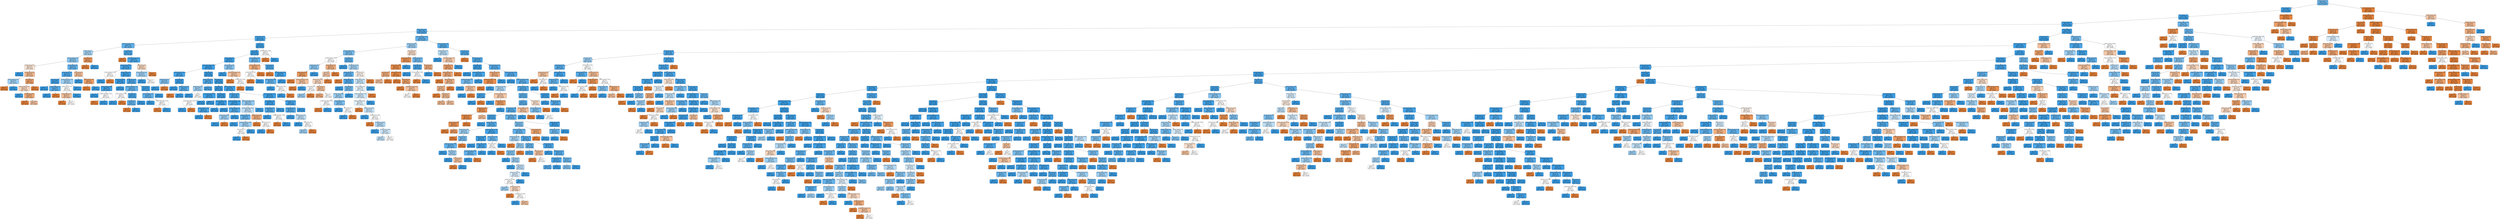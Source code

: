 digraph Tree {
node [shape=box, style="filled, rounded", color="black", fontname=helvetica] ;
edge [fontname=helvetica] ;
0 [label=<Subdomain levels &le; 0.5<br/>gini = 0.321<br/>samples = 19903<br/>value = [3995, 15908]<br/>class = malicious>, fillcolor="#6bb6ec"] ;
1 [label=<Tranco_Rank &le; 0.5<br/>gini = 0.085<br/>samples = 16623<br/>value = [739, 15884]<br/>class = malicious>, fillcolor="#42a2e6"] ;
0 -> 1 [labeldistance=2.5, labelangle=45, headlabel="True"] ;
2 [label=<Num_words &le; 7.5<br/>gini = 0.082<br/>samples = 16590<br/>value = [707, 15883]<br/>class = malicious>, fillcolor="#42a1e6"] ;
1 -> 2 ;
3 [label=<Entropy_nosdsu &le; 3.17<br/>gini = 0.073<br/>samples = 16156<br/>value = [616, 15540]<br/>class = malicious>, fillcolor="#41a1e6"] ;
2 -> 3 ;
4 [label=<Entropy_sdsu &le; 3.367<br/>gini = 0.199<br/>samples = 1839<br/>value = [206, 1633]<br/>class = malicious>, fillcolor="#52a9e8"] ;
3 -> 4 ;
5 [label=<Entropy_nosu &le; 2.811<br/>gini = 0.117<br/>samples = 1008<br/>value = [63, 945]<br/>class = malicious>, fillcolor="#46a4e7"] ;
4 -> 5 ;
6 [label=<Longest_word_ratio &le; 0.297<br/>gini = 0.28<br/>samples = 208<br/>value = [35, 173]<br/>class = malicious>, fillcolor="#61b1ea"] ;
5 -> 6 ;
7 [label=<Entropy_nosu &le; 2.8<br/>gini = 0.455<br/>samples = 63<br/>value = [22, 41]<br/>class = malicious>, fillcolor="#a3d2f3"] ;
6 -> 7 ;
8 [label=<Entropy_nosdsu &le; 2.522<br/>gini = 0.408<br/>samples = 56<br/>value = [16, 40]<br/>class = malicious>, fillcolor="#88c4ef"] ;
7 -> 8 ;
9 [label=<Entropy_sdsu &le; 2.871<br/>gini = 0.492<br/>samples = 16<br/>value = [9, 7]<br/>class = whitelist>, fillcolor="#f9e3d3"] ;
8 -> 9 ;
10 [label=<gini = 0.0<br/>samples = 3<br/>value = [0, 3]<br/>class = malicious>, fillcolor="#399de5"] ;
9 -> 10 ;
11 [label=<Entropy_nosu &le; 2.491<br/>gini = 0.426<br/>samples = 13<br/>value = [9, 4]<br/>class = whitelist>, fillcolor="#f1b991"] ;
9 -> 11 ;
12 [label=<Entropy_nosdsu &le; 2.371<br/>gini = 0.444<br/>samples = 3<br/>value = [1, 2]<br/>class = malicious>, fillcolor="#9ccef2"] ;
11 -> 12 ;
13 [label=<gini = 0.0<br/>samples = 1<br/>value = [1, 0]<br/>class = whitelist>, fillcolor="#e58139"] ;
12 -> 13 ;
14 [label=<gini = 0.0<br/>samples = 2<br/>value = [0, 2]<br/>class = malicious>, fillcolor="#399de5"] ;
12 -> 14 ;
15 [label=<Num_words &le; 4.5<br/>gini = 0.32<br/>samples = 10<br/>value = [8, 2]<br/>class = whitelist>, fillcolor="#eca06a"] ;
11 -> 15 ;
16 [label=<Entropy_nosdsu &le; 2.512<br/>gini = 0.48<br/>samples = 5<br/>value = [3, 2]<br/>class = whitelist>, fillcolor="#f6d5bd"] ;
15 -> 16 ;
17 [label=<gini = 0.0<br/>samples = 1<br/>value = [0, 1]<br/>class = malicious>, fillcolor="#399de5"] ;
16 -> 17 ;
18 [label=<Entropy_sdsu &le; 3.066<br/>gini = 0.375<br/>samples = 4<br/>value = [3, 1]<br/>class = whitelist>, fillcolor="#eeab7b"] ;
16 -> 18 ;
19 [label=<gini = 0.0<br/>samples = 1<br/>value = [1, 0]<br/>class = whitelist>, fillcolor="#e58139"] ;
18 -> 19 ;
20 [label=<gini = 0.444<br/>samples = 3<br/>value = [2, 1]<br/>class = whitelist>, fillcolor="#f2c09c"] ;
18 -> 20 ;
21 [label=<gini = 0.0<br/>samples = 5<br/>value = [5, 0]<br/>class = whitelist>, fillcolor="#e58139"] ;
15 -> 21 ;
22 [label=<Entropy_sdsu &le; 3.252<br/>gini = 0.289<br/>samples = 40<br/>value = [7, 33]<br/>class = malicious>, fillcolor="#63b2eb"] ;
8 -> 22 ;
23 [label=<Entropy_nosu &le; 2.741<br/>gini = 0.161<br/>samples = 34<br/>value = [3, 31]<br/>class = malicious>, fillcolor="#4ca6e8"] ;
22 -> 23 ;
24 [label=<Num_chars &le; 14.5<br/>gini = 0.069<br/>samples = 28<br/>value = [1, 27]<br/>class = malicious>, fillcolor="#40a1e6"] ;
23 -> 24 ;
25 [label=<gini = 0.0<br/>samples = 21<br/>value = [0, 21]<br/>class = malicious>, fillcolor="#399de5"] ;
24 -> 25 ;
26 [label=<Entropy_nosdsu &le; 2.707<br/>gini = 0.245<br/>samples = 7<br/>value = [1, 6]<br/>class = malicious>, fillcolor="#5aade9"] ;
24 -> 26 ;
27 [label=<gini = 0.0<br/>samples = 6<br/>value = [0, 6]<br/>class = malicious>, fillcolor="#399de5"] ;
26 -> 27 ;
28 [label=<gini = 0.0<br/>samples = 1<br/>value = [1, 0]<br/>class = whitelist>, fillcolor="#e58139"] ;
26 -> 28 ;
29 [label=<Longest_word_ratio &le; 0.276<br/>gini = 0.444<br/>samples = 6<br/>value = [2, 4]<br/>class = malicious>, fillcolor="#9ccef2"] ;
23 -> 29 ;
30 [label=<Entropy_nosu &le; 2.771<br/>gini = 0.5<br/>samples = 4<br/>value = [2, 2]<br/>class = whitelist>, fillcolor="#ffffff"] ;
29 -> 30 ;
31 [label=<Entropy_sdsu &le; 3.174<br/>gini = 0.444<br/>samples = 3<br/>value = [2, 1]<br/>class = whitelist>, fillcolor="#f2c09c"] ;
30 -> 31 ;
32 [label=<gini = 0.0<br/>samples = 1<br/>value = [1, 0]<br/>class = whitelist>, fillcolor="#e58139"] ;
31 -> 32 ;
33 [label=<gini = 0.5<br/>samples = 2<br/>value = [1, 1]<br/>class = whitelist>, fillcolor="#ffffff"] ;
31 -> 33 ;
34 [label=<gini = 0.0<br/>samples = 1<br/>value = [0, 1]<br/>class = malicious>, fillcolor="#399de5"] ;
30 -> 34 ;
35 [label=<gini = 0.0<br/>samples = 2<br/>value = [0, 2]<br/>class = malicious>, fillcolor="#399de5"] ;
29 -> 35 ;
36 [label=<Num_chars &le; 14.0<br/>gini = 0.444<br/>samples = 6<br/>value = [4, 2]<br/>class = whitelist>, fillcolor="#f2c09c"] ;
22 -> 36 ;
37 [label=<gini = 0.0<br/>samples = 1<br/>value = [0, 1]<br/>class = malicious>, fillcolor="#399de5"] ;
36 -> 37 ;
38 [label=<Entropy_sdsu &le; 3.332<br/>gini = 0.32<br/>samples = 5<br/>value = [4, 1]<br/>class = whitelist>, fillcolor="#eca06a"] ;
36 -> 38 ;
39 [label=<gini = 0.0<br/>samples = 4<br/>value = [4, 0]<br/>class = whitelist>, fillcolor="#e58139"] ;
38 -> 39 ;
40 [label=<gini = 0.0<br/>samples = 1<br/>value = [0, 1]<br/>class = malicious>, fillcolor="#399de5"] ;
38 -> 40 ;
41 [label=<Num_chars &le; 15.0<br/>gini = 0.245<br/>samples = 7<br/>value = [6, 1]<br/>class = whitelist>, fillcolor="#e9965a"] ;
7 -> 41 ;
42 [label=<gini = 0.0<br/>samples = 6<br/>value = [6, 0]<br/>class = whitelist>, fillcolor="#e58139"] ;
41 -> 42 ;
43 [label=<gini = 0.0<br/>samples = 1<br/>value = [0, 1]<br/>class = malicious>, fillcolor="#399de5"] ;
41 -> 43 ;
44 [label=<Num_chars &le; 10.0<br/>gini = 0.163<br/>samples = 145<br/>value = [13, 132]<br/>class = malicious>, fillcolor="#4ca7e8"] ;
6 -> 44 ;
45 [label=<gini = 0.0<br/>samples = 2<br/>value = [2, 0]<br/>class = whitelist>, fillcolor="#e58139"] ;
44 -> 45 ;
46 [label=<Longest_word_ratio &le; 0.515<br/>gini = 0.142<br/>samples = 143<br/>value = [11, 132]<br/>class = malicious>, fillcolor="#49a5e7"] ;
44 -> 46 ;
47 [label=<Entropy_nosdsu &le; 2.364<br/>gini = 0.109<br/>samples = 138<br/>value = [8, 130]<br/>class = malicious>, fillcolor="#45a3e7"] ;
46 -> 47 ;
48 [label=<Entropy_nosdsu &le; 2.301<br/>gini = 0.5<br/>samples = 6<br/>value = [3, 3]<br/>class = whitelist>, fillcolor="#ffffff"] ;
47 -> 48 ;
49 [label=<gini = 0.0<br/>samples = 3<br/>value = [0, 3]<br/>class = malicious>, fillcolor="#399de5"] ;
48 -> 49 ;
50 [label=<gini = 0.0<br/>samples = 3<br/>value = [3, 0]<br/>class = whitelist>, fillcolor="#e58139"] ;
48 -> 50 ;
51 [label=<Entropy_sdsu &le; 3.237<br/>gini = 0.073<br/>samples = 132<br/>value = [5, 127]<br/>class = malicious>, fillcolor="#41a1e6"] ;
47 -> 51 ;
52 [label=<Entropy_sdsu &le; 2.907<br/>gini = 0.023<br/>samples = 86<br/>value = [1, 85]<br/>class = malicious>, fillcolor="#3b9ee5"] ;
51 -> 52 ;
53 [label=<Entropy_nosdsu &le; 2.693<br/>gini = 0.095<br/>samples = 20<br/>value = [1, 19]<br/>class = malicious>, fillcolor="#43a2e6"] ;
52 -> 53 ;
54 [label=<gini = 0.0<br/>samples = 18<br/>value = [0, 18]<br/>class = malicious>, fillcolor="#399de5"] ;
53 -> 54 ;
55 [label=<Longest_word_ratio &le; 0.445<br/>gini = 0.5<br/>samples = 2<br/>value = [1, 1]<br/>class = whitelist>, fillcolor="#ffffff"] ;
53 -> 55 ;
56 [label=<gini = 0.0<br/>samples = 1<br/>value = [1, 0]<br/>class = whitelist>, fillcolor="#e58139"] ;
55 -> 56 ;
57 [label=<gini = 0.0<br/>samples = 1<br/>value = [0, 1]<br/>class = malicious>, fillcolor="#399de5"] ;
55 -> 57 ;
58 [label=<gini = 0.0<br/>samples = 66<br/>value = [0, 66]<br/>class = malicious>, fillcolor="#399de5"] ;
52 -> 58 ;
59 [label=<Entropy_nosu &le; 2.59<br/>gini = 0.159<br/>samples = 46<br/>value = [4, 42]<br/>class = malicious>, fillcolor="#4ca6e7"] ;
51 -> 59 ;
60 [label=<Longest_word_ratio &le; 0.321<br/>gini = 0.278<br/>samples = 18<br/>value = [3, 15]<br/>class = malicious>, fillcolor="#61b1ea"] ;
59 -> 60 ;
61 [label=<Entropy_nosdsu &le; 2.544<br/>gini = 0.5<br/>samples = 4<br/>value = [2, 2]<br/>class = whitelist>, fillcolor="#ffffff"] ;
60 -> 61 ;
62 [label=<gini = 0.0<br/>samples = 2<br/>value = [0, 2]<br/>class = malicious>, fillcolor="#399de5"] ;
61 -> 62 ;
63 [label=<gini = 0.0<br/>samples = 2<br/>value = [2, 0]<br/>class = whitelist>, fillcolor="#e58139"] ;
61 -> 63 ;
64 [label=<Num_words &le; 3.5<br/>gini = 0.133<br/>samples = 14<br/>value = [1, 13]<br/>class = malicious>, fillcolor="#48a5e7"] ;
60 -> 64 ;
65 [label=<Num_chars &le; 11.5<br/>gini = 0.278<br/>samples = 6<br/>value = [1, 5]<br/>class = malicious>, fillcolor="#61b1ea"] ;
64 -> 65 ;
66 [label=<gini = 0.0<br/>samples = 1<br/>value = [1, 0]<br/>class = whitelist>, fillcolor="#e58139"] ;
65 -> 66 ;
67 [label=<gini = 0.0<br/>samples = 5<br/>value = [0, 5]<br/>class = malicious>, fillcolor="#399de5"] ;
65 -> 67 ;
68 [label=<gini = 0.0<br/>samples = 8<br/>value = [0, 8]<br/>class = malicious>, fillcolor="#399de5"] ;
64 -> 68 ;
69 [label=<Num_words &le; 3.5<br/>gini = 0.069<br/>samples = 28<br/>value = [1, 27]<br/>class = malicious>, fillcolor="#40a1e6"] ;
59 -> 69 ;
70 [label=<Entropy_nosdsu &le; 2.724<br/>gini = 0.278<br/>samples = 6<br/>value = [1, 5]<br/>class = malicious>, fillcolor="#61b1ea"] ;
69 -> 70 ;
71 [label=<gini = 0.0<br/>samples = 4<br/>value = [0, 4]<br/>class = malicious>, fillcolor="#399de5"] ;
70 -> 71 ;
72 [label=<Longest_word_ratio &le; 0.423<br/>gini = 0.5<br/>samples = 2<br/>value = [1, 1]<br/>class = whitelist>, fillcolor="#ffffff"] ;
70 -> 72 ;
73 [label=<gini = 0.0<br/>samples = 1<br/>value = [1, 0]<br/>class = whitelist>, fillcolor="#e58139"] ;
72 -> 73 ;
74 [label=<gini = 0.0<br/>samples = 1<br/>value = [0, 1]<br/>class = malicious>, fillcolor="#399de5"] ;
72 -> 74 ;
75 [label=<gini = 0.0<br/>samples = 22<br/>value = [0, 22]<br/>class = malicious>, fillcolor="#399de5"] ;
69 -> 75 ;
76 [label=<Num_chars &le; 14.0<br/>gini = 0.48<br/>samples = 5<br/>value = [3, 2]<br/>class = whitelist>, fillcolor="#f6d5bd"] ;
46 -> 76 ;
77 [label=<Entropy_nosdsu &le; 2.524<br/>gini = 0.444<br/>samples = 3<br/>value = [1, 2]<br/>class = malicious>, fillcolor="#9ccef2"] ;
76 -> 77 ;
78 [label=<gini = 0.0<br/>samples = 1<br/>value = [0, 1]<br/>class = malicious>, fillcolor="#399de5"] ;
77 -> 78 ;
79 [label=<gini = 0.5<br/>samples = 2<br/>value = [1, 1]<br/>class = whitelist>, fillcolor="#ffffff"] ;
77 -> 79 ;
80 [label=<gini = 0.0<br/>samples = 2<br/>value = [2, 0]<br/>class = whitelist>, fillcolor="#e58139"] ;
76 -> 80 ;
81 [label=<Typos &le; 0.5<br/>gini = 0.068<br/>samples = 800<br/>value = [28, 772]<br/>class = malicious>, fillcolor="#40a1e6"] ;
5 -> 81 ;
82 [label=<Hyphen &le; 0.5<br/>gini = 0.061<br/>samples = 794<br/>value = [25, 769]<br/>class = malicious>, fillcolor="#3fa0e6"] ;
81 -> 82 ;
83 [label=<Other_numbers &le; 0.5<br/>gini = 0.051<br/>samples = 767<br/>value = [20, 747]<br/>class = malicious>, fillcolor="#3ea0e6"] ;
82 -> 83 ;
84 [label=<Longest_word_ratio &le; 0.255<br/>gini = 0.046<br/>samples = 760<br/>value = [18, 742]<br/>class = malicious>, fillcolor="#3e9fe6"] ;
83 -> 84 ;
85 [label=<Entropy_nosdsu &le; 2.949<br/>gini = 0.12<br/>samples = 94<br/>value = [6, 88]<br/>class = malicious>, fillcolor="#46a4e7"] ;
84 -> 85 ;
86 [label=<Entropy_sdsu &le; 3.31<br/>gini = 0.388<br/>samples = 19<br/>value = [5, 14]<br/>class = malicious>, fillcolor="#80c0ee"] ;
85 -> 86 ;
87 [label=<gini = 0.0<br/>samples = 14<br/>value = [0, 14]<br/>class = malicious>, fillcolor="#399de5"] ;
86 -> 87 ;
88 [label=<gini = 0.0<br/>samples = 5<br/>value = [5, 0]<br/>class = whitelist>, fillcolor="#e58139"] ;
86 -> 88 ;
89 [label=<Num_chars &le; 18.5<br/>gini = 0.026<br/>samples = 75<br/>value = [1, 74]<br/>class = malicious>, fillcolor="#3c9ee5"] ;
85 -> 89 ;
90 [label=<gini = 0.0<br/>samples = 67<br/>value = [0, 67]<br/>class = malicious>, fillcolor="#399de5"] ;
89 -> 90 ;
91 [label=<Entropy_nosu &le; 3.029<br/>gini = 0.219<br/>samples = 8<br/>value = [1, 7]<br/>class = malicious>, fillcolor="#55abe9"] ;
89 -> 91 ;
92 [label=<gini = 0.0<br/>samples = 1<br/>value = [1, 0]<br/>class = whitelist>, fillcolor="#e58139"] ;
91 -> 92 ;
93 [label=<gini = 0.0<br/>samples = 7<br/>value = [0, 7]<br/>class = malicious>, fillcolor="#399de5"] ;
91 -> 93 ;
94 [label=<Num_chars &le; 11.5<br/>gini = 0.035<br/>samples = 666<br/>value = [12, 654]<br/>class = malicious>, fillcolor="#3d9fe5"] ;
84 -> 94 ;
95 [label=<Entropy_nosu &le; 2.974<br/>gini = 0.198<br/>samples = 18<br/>value = [2, 16]<br/>class = malicious>, fillcolor="#52a9e8"] ;
94 -> 95 ;
96 [label=<Entropy_sdsu &le; 3.22<br/>gini = 0.444<br/>samples = 3<br/>value = [1, 2]<br/>class = malicious>, fillcolor="#9ccef2"] ;
95 -> 96 ;
97 [label=<gini = 0.0<br/>samples = 1<br/>value = [0, 1]<br/>class = malicious>, fillcolor="#399de5"] ;
96 -> 97 ;
98 [label=<gini = 0.5<br/>samples = 2<br/>value = [1, 1]<br/>class = whitelist>, fillcolor="#ffffff"] ;
96 -> 98 ;
99 [label=<gini = 0.124<br/>samples = 15<br/>value = [1, 14]<br/>class = malicious>, fillcolor="#47a4e7"] ;
95 -> 99 ;
100 [label=<Num_chars &le; 17.5<br/>gini = 0.03<br/>samples = 648<br/>value = [10, 638]<br/>class = malicious>, fillcolor="#3c9fe5"] ;
94 -> 100 ;
101 [label=<Num_words &le; 3.5<br/>gini = 0.01<br/>samples = 418<br/>value = [2, 416]<br/>class = malicious>, fillcolor="#3a9de5"] ;
100 -> 101 ;
102 [label=<Longest_word_ratio &le; 0.382<br/>gini = 0.041<br/>samples = 48<br/>value = [1, 47]<br/>class = malicious>, fillcolor="#3d9fe6"] ;
101 -> 102 ;
103 [label=<Longest_word_ratio &le; 0.354<br/>gini = 0.5<br/>samples = 2<br/>value = [1, 1]<br/>class = whitelist>, fillcolor="#ffffff"] ;
102 -> 103 ;
104 [label=<gini = 0.0<br/>samples = 1<br/>value = [0, 1]<br/>class = malicious>, fillcolor="#399de5"] ;
103 -> 104 ;
105 [label=<gini = 0.0<br/>samples = 1<br/>value = [1, 0]<br/>class = whitelist>, fillcolor="#e58139"] ;
103 -> 105 ;
106 [label=<gini = 0.0<br/>samples = 46<br/>value = [0, 46]<br/>class = malicious>, fillcolor="#399de5"] ;
102 -> 106 ;
107 [label=<Num_chars &le; 15.5<br/>gini = 0.005<br/>samples = 370<br/>value = [1, 369]<br/>class = malicious>, fillcolor="#3a9de5"] ;
101 -> 107 ;
108 [label=<gini = 0.0<br/>samples = 273<br/>value = [0, 273]<br/>class = malicious>, fillcolor="#399de5"] ;
107 -> 108 ;
109 [label=<Entropy_nosdsu &le; 2.927<br/>gini = 0.02<br/>samples = 97<br/>value = [1, 96]<br/>class = malicious>, fillcolor="#3b9ee5"] ;
107 -> 109 ;
110 [label=<Entropy_nosdsu &le; 2.918<br/>gini = 0.117<br/>samples = 16<br/>value = [1, 15]<br/>class = malicious>, fillcolor="#46a4e7"] ;
109 -> 110 ;
111 [label=<gini = 0.0<br/>samples = 15<br/>value = [0, 15]<br/>class = malicious>, fillcolor="#399de5"] ;
110 -> 111 ;
112 [label=<gini = 0.0<br/>samples = 1<br/>value = [1, 0]<br/>class = whitelist>, fillcolor="#e58139"] ;
110 -> 112 ;
113 [label=<gini = 0.0<br/>samples = 81<br/>value = [0, 81]<br/>class = malicious>, fillcolor="#399de5"] ;
109 -> 113 ;
114 [label=<Entropy_nosdsu &le; 3.028<br/>gini = 0.067<br/>samples = 230<br/>value = [8, 222]<br/>class = malicious>, fillcolor="#40a1e6"] ;
100 -> 114 ;
115 [label=<Entropy_nosu &le; 3.018<br/>gini = 0.136<br/>samples = 68<br/>value = [5, 63]<br/>class = malicious>, fillcolor="#49a5e7"] ;
114 -> 115 ;
116 [label=<Longest_word_ratio &le; 0.538<br/>gini = 0.036<br/>samples = 55<br/>value = [1, 54]<br/>class = malicious>, fillcolor="#3d9fe5"] ;
115 -> 116 ;
117 [label=<gini = 0.0<br/>samples = 46<br/>value = [0, 46]<br/>class = malicious>, fillcolor="#399de5"] ;
116 -> 117 ;
118 [label=<Entropy_nosdsu &le; 2.958<br/>gini = 0.198<br/>samples = 9<br/>value = [1, 8]<br/>class = malicious>, fillcolor="#52a9e8"] ;
116 -> 118 ;
119 [label=<Entropy_nosu &le; 2.927<br/>gini = 0.444<br/>samples = 3<br/>value = [1, 2]<br/>class = malicious>, fillcolor="#9ccef2"] ;
118 -> 119 ;
120 [label=<gini = 0.0<br/>samples = 2<br/>value = [0, 2]<br/>class = malicious>, fillcolor="#399de5"] ;
119 -> 120 ;
121 [label=<gini = 0.0<br/>samples = 1<br/>value = [1, 0]<br/>class = whitelist>, fillcolor="#e58139"] ;
119 -> 121 ;
122 [label=<gini = 0.0<br/>samples = 6<br/>value = [0, 6]<br/>class = malicious>, fillcolor="#399de5"] ;
118 -> 122 ;
123 [label=<Longest_word_ratio &le; 0.425<br/>gini = 0.426<br/>samples = 13<br/>value = [4, 9]<br/>class = malicious>, fillcolor="#91c9f1"] ;
115 -> 123 ;
124 [label=<Longest_word_ratio &le; 0.342<br/>gini = 0.48<br/>samples = 10<br/>value = [4, 6]<br/>class = malicious>, fillcolor="#bddef6"] ;
123 -> 124 ;
125 [label=<Entropy_sdsu &le; 3.291<br/>gini = 0.278<br/>samples = 6<br/>value = [1, 5]<br/>class = malicious>, fillcolor="#61b1ea"] ;
124 -> 125 ;
126 [label=<gini = 0.0<br/>samples = 3<br/>value = [0, 3]<br/>class = malicious>, fillcolor="#399de5"] ;
125 -> 126 ;
127 [label=<Longest_word_ratio &le; 0.308<br/>gini = 0.444<br/>samples = 3<br/>value = [1, 2]<br/>class = malicious>, fillcolor="#9ccef2"] ;
125 -> 127 ;
128 [label=<Num_words &le; 4.5<br/>gini = 0.5<br/>samples = 2<br/>value = [1, 1]<br/>class = whitelist>, fillcolor="#ffffff"] ;
127 -> 128 ;
129 [label=<gini = 0.0<br/>samples = 1<br/>value = [0, 1]<br/>class = malicious>, fillcolor="#399de5"] ;
128 -> 129 ;
130 [label=<gini = 0.0<br/>samples = 1<br/>value = [1, 0]<br/>class = whitelist>, fillcolor="#e58139"] ;
128 -> 130 ;
131 [label=<gini = 0.0<br/>samples = 1<br/>value = [0, 1]<br/>class = malicious>, fillcolor="#399de5"] ;
127 -> 131 ;
132 [label=<Entropy_sdsu &le; 3.324<br/>gini = 0.375<br/>samples = 4<br/>value = [3, 1]<br/>class = whitelist>, fillcolor="#eeab7b"] ;
124 -> 132 ;
133 [label=<gini = 0.0<br/>samples = 2<br/>value = [2, 0]<br/>class = whitelist>, fillcolor="#e58139"] ;
132 -> 133 ;
134 [label=<Num_chars &le; 18.5<br/>gini = 0.5<br/>samples = 2<br/>value = [1, 1]<br/>class = whitelist>, fillcolor="#ffffff"] ;
132 -> 134 ;
135 [label=<gini = 0.0<br/>samples = 1<br/>value = [0, 1]<br/>class = malicious>, fillcolor="#399de5"] ;
134 -> 135 ;
136 [label=<gini = 0.0<br/>samples = 1<br/>value = [1, 0]<br/>class = whitelist>, fillcolor="#e58139"] ;
134 -> 136 ;
137 [label=<gini = 0.0<br/>samples = 3<br/>value = [0, 3]<br/>class = malicious>, fillcolor="#399de5"] ;
123 -> 137 ;
138 [label=<Longest_word_ratio &le; 0.512<br/>gini = 0.036<br/>samples = 162<br/>value = [3, 159]<br/>class = malicious>, fillcolor="#3d9fe5"] ;
114 -> 138 ;
139 [label=<Entropy_sdsu &le; 3.219<br/>gini = 0.016<br/>samples = 124<br/>value = [1, 123]<br/>class = malicious>, fillcolor="#3b9ee5"] ;
138 -> 139 ;
140 [label=<Entropy_sdsu &le; 3.212<br/>gini = 0.198<br/>samples = 9<br/>value = [1, 8]<br/>class = malicious>, fillcolor="#52a9e8"] ;
139 -> 140 ;
141 [label=<gini = 0.0<br/>samples = 7<br/>value = [0, 7]<br/>class = malicious>, fillcolor="#399de5"] ;
140 -> 141 ;
142 [label=<Longest_word_ratio &le; 0.368<br/>gini = 0.5<br/>samples = 2<br/>value = [1, 1]<br/>class = whitelist>, fillcolor="#ffffff"] ;
140 -> 142 ;
143 [label=<gini = 0.0<br/>samples = 1<br/>value = [1, 0]<br/>class = whitelist>, fillcolor="#e58139"] ;
142 -> 143 ;
144 [label=<gini = 0.0<br/>samples = 1<br/>value = [0, 1]<br/>class = malicious>, fillcolor="#399de5"] ;
142 -> 144 ;
145 [label=<gini = 0.0<br/>samples = 115<br/>value = [0, 115]<br/>class = malicious>, fillcolor="#399de5"] ;
139 -> 145 ;
146 [label=<Entropy_sdsu &le; 3.324<br/>gini = 0.1<br/>samples = 38<br/>value = [2, 36]<br/>class = malicious>, fillcolor="#44a2e6"] ;
138 -> 146 ;
147 [label=<Entropy_sdsu &le; 3.305<br/>gini = 0.188<br/>samples = 19<br/>value = [2, 17]<br/>class = malicious>, fillcolor="#50a9e8"] ;
146 -> 147 ;
148 [label=<gini = 0.0<br/>samples = 14<br/>value = [0, 14]<br/>class = malicious>, fillcolor="#399de5"] ;
147 -> 148 ;
149 [label=<Entropy_nosu &le; 3.091<br/>gini = 0.48<br/>samples = 5<br/>value = [2, 3]<br/>class = malicious>, fillcolor="#bddef6"] ;
147 -> 149 ;
150 [label=<gini = 0.0<br/>samples = 1<br/>value = [0, 1]<br/>class = malicious>, fillcolor="#399de5"] ;
149 -> 150 ;
151 [label=<Num_chars &le; 19.0<br/>gini = 0.5<br/>samples = 4<br/>value = [2, 2]<br/>class = whitelist>, fillcolor="#ffffff"] ;
149 -> 151 ;
152 [label=<gini = 0.444<br/>samples = 3<br/>value = [1, 2]<br/>class = malicious>, fillcolor="#9ccef2"] ;
151 -> 152 ;
153 [label=<gini = 0.0<br/>samples = 1<br/>value = [1, 0]<br/>class = whitelist>, fillcolor="#e58139"] ;
151 -> 153 ;
154 [label=<gini = 0.0<br/>samples = 19<br/>value = [0, 19]<br/>class = malicious>, fillcolor="#399de5"] ;
146 -> 154 ;
155 [label=<Entropy_sdsu &le; 3.308<br/>gini = 0.408<br/>samples = 7<br/>value = [2, 5]<br/>class = malicious>, fillcolor="#88c4ef"] ;
83 -> 155 ;
156 [label=<gini = 0.0<br/>samples = 4<br/>value = [0, 4]<br/>class = malicious>, fillcolor="#399de5"] ;
155 -> 156 ;
157 [label=<Longest_word_ratio &le; 0.251<br/>gini = 0.444<br/>samples = 3<br/>value = [2, 1]<br/>class = whitelist>, fillcolor="#f2c09c"] ;
155 -> 157 ;
158 [label=<gini = 0.0<br/>samples = 1<br/>value = [1, 0]<br/>class = whitelist>, fillcolor="#e58139"] ;
157 -> 158 ;
159 [label=<Entropy_nosu &le; 3.048<br/>gini = 0.5<br/>samples = 2<br/>value = [1, 1]<br/>class = whitelist>, fillcolor="#ffffff"] ;
157 -> 159 ;
160 [label=<gini = 0.0<br/>samples = 1<br/>value = [1, 0]<br/>class = whitelist>, fillcolor="#e58139"] ;
159 -> 160 ;
161 [label=<gini = 0.0<br/>samples = 1<br/>value = [0, 1]<br/>class = malicious>, fillcolor="#399de5"] ;
159 -> 161 ;
162 [label=<Entropy_nosdsu &le; 2.885<br/>gini = 0.302<br/>samples = 27<br/>value = [5, 22]<br/>class = malicious>, fillcolor="#66b3eb"] ;
82 -> 162 ;
163 [label=<Entropy_nosdsu &le; 2.846<br/>gini = 0.375<br/>samples = 4<br/>value = [3, 1]<br/>class = whitelist>, fillcolor="#eeab7b"] ;
162 -> 163 ;
164 [label=<Entropy_sdsu &le; 3.316<br/>gini = 0.5<br/>samples = 2<br/>value = [1, 1]<br/>class = whitelist>, fillcolor="#ffffff"] ;
163 -> 164 ;
165 [label=<gini = 0.0<br/>samples = 1<br/>value = [1, 0]<br/>class = whitelist>, fillcolor="#e58139"] ;
164 -> 165 ;
166 [label=<gini = 0.0<br/>samples = 1<br/>value = [0, 1]<br/>class = malicious>, fillcolor="#399de5"] ;
164 -> 166 ;
167 [label=<gini = 0.0<br/>samples = 2<br/>value = [2, 0]<br/>class = whitelist>, fillcolor="#e58139"] ;
163 -> 167 ;
168 [label=<Num_words &le; 4.5<br/>gini = 0.159<br/>samples = 23<br/>value = [2, 21]<br/>class = malicious>, fillcolor="#4ca6e7"] ;
162 -> 168 ;
169 [label=<gini = 0.0<br/>samples = 1<br/>value = [1, 0]<br/>class = whitelist>, fillcolor="#e58139"] ;
168 -> 169 ;
170 [label=<Entropy_nosdsu &le; 3.014<br/>gini = 0.087<br/>samples = 22<br/>value = [1, 21]<br/>class = malicious>, fillcolor="#42a2e6"] ;
168 -> 170 ;
171 [label=<Entropy_nosdsu &le; 2.961<br/>gini = 0.278<br/>samples = 6<br/>value = [1, 5]<br/>class = malicious>, fillcolor="#61b1ea"] ;
170 -> 171 ;
172 [label=<gini = 0.0<br/>samples = 4<br/>value = [0, 4]<br/>class = malicious>, fillcolor="#399de5"] ;
171 -> 172 ;
173 [label=<Entropy_sdsu &le; 3.282<br/>gini = 0.5<br/>samples = 2<br/>value = [1, 1]<br/>class = whitelist>, fillcolor="#ffffff"] ;
171 -> 173 ;
174 [label=<gini = 0.0<br/>samples = 1<br/>value = [0, 1]<br/>class = malicious>, fillcolor="#399de5"] ;
173 -> 174 ;
175 [label=<gini = 0.0<br/>samples = 1<br/>value = [1, 0]<br/>class = whitelist>, fillcolor="#e58139"] ;
173 -> 175 ;
176 [label=<gini = 0.0<br/>samples = 16<br/>value = [0, 16]<br/>class = malicious>, fillcolor="#399de5"] ;
170 -> 176 ;
177 [label=<Entropy_nosdsu &le; 2.938<br/>gini = 0.5<br/>samples = 6<br/>value = [3, 3]<br/>class = whitelist>, fillcolor="#ffffff"] ;
81 -> 177 ;
178 [label=<gini = 0.0<br/>samples = 3<br/>value = [3, 0]<br/>class = whitelist>, fillcolor="#e58139"] ;
177 -> 178 ;
179 [label=<gini = 0.0<br/>samples = 3<br/>value = [0, 3]<br/>class = malicious>, fillcolor="#399de5"] ;
177 -> 179 ;
180 [label=<Longest_word_ratio &le; 0.262<br/>gini = 0.285<br/>samples = 831<br/>value = [143, 688]<br/>class = malicious>, fillcolor="#62b1ea"] ;
4 -> 180 ;
181 [label=<Entropy_nosu &le; 3.114<br/>gini = 0.439<br/>samples = 169<br/>value = [55, 114]<br/>class = malicious>, fillcolor="#99ccf2"] ;
180 -> 181 ;
182 [label=<Entropy_nosdsu &le; 2.974<br/>gini = 0.363<br/>samples = 126<br/>value = [30, 96]<br/>class = malicious>, fillcolor="#77bced"] ;
181 -> 182 ;
183 [label=<Entropy_nosdsu &le; 2.939<br/>gini = 0.5<br/>samples = 32<br/>value = [16, 16]<br/>class = whitelist>, fillcolor="#ffffff"] ;
182 -> 183 ;
184 [label=<Entropy_nosu &le; 2.85<br/>gini = 0.415<br/>samples = 17<br/>value = [5, 12]<br/>class = malicious>, fillcolor="#8bc6f0"] ;
183 -> 184 ;
185 [label=<Entropy_sdsu &le; 3.399<br/>gini = 0.278<br/>samples = 6<br/>value = [5, 1]<br/>class = whitelist>, fillcolor="#ea9a61"] ;
184 -> 185 ;
186 [label=<gini = 0.0<br/>samples = 3<br/>value = [3, 0]<br/>class = whitelist>, fillcolor="#e58139"] ;
185 -> 186 ;
187 [label=<Longest_word_ratio &le; 0.243<br/>gini = 0.444<br/>samples = 3<br/>value = [2, 1]<br/>class = whitelist>, fillcolor="#f2c09c"] ;
185 -> 187 ;
188 [label=<gini = 0.0<br/>samples = 2<br/>value = [2, 0]<br/>class = whitelist>, fillcolor="#e58139"] ;
187 -> 188 ;
189 [label=<gini = 0.0<br/>samples = 1<br/>value = [0, 1]<br/>class = malicious>, fillcolor="#399de5"] ;
187 -> 189 ;
190 [label=<gini = 0.0<br/>samples = 11<br/>value = [0, 11]<br/>class = malicious>, fillcolor="#399de5"] ;
184 -> 190 ;
191 [label=<Entropy_sdsu &le; 3.467<br/>gini = 0.391<br/>samples = 15<br/>value = [11, 4]<br/>class = whitelist>, fillcolor="#eeaf81"] ;
183 -> 191 ;
192 [label=<Typos &le; 0.5<br/>gini = 0.463<br/>samples = 11<br/>value = [7, 4]<br/>class = whitelist>, fillcolor="#f4c9aa"] ;
191 -> 192 ;
193 [label=<Entropy_sdsu &le; 3.414<br/>gini = 0.48<br/>samples = 10<br/>value = [6, 4]<br/>class = whitelist>, fillcolor="#f6d5bd"] ;
192 -> 193 ;
194 [label=<Num_words &le; 5.5<br/>gini = 0.5<br/>samples = 4<br/>value = [2, 2]<br/>class = whitelist>, fillcolor="#ffffff"] ;
193 -> 194 ;
195 [label=<gini = 0.444<br/>samples = 3<br/>value = [1, 2]<br/>class = malicious>, fillcolor="#9ccef2"] ;
194 -> 195 ;
196 [label=<gini = 0.0<br/>samples = 1<br/>value = [1, 0]<br/>class = whitelist>, fillcolor="#e58139"] ;
194 -> 196 ;
197 [label=<Num_words &le; 5.5<br/>gini = 0.444<br/>samples = 6<br/>value = [4, 2]<br/>class = whitelist>, fillcolor="#f2c09c"] ;
193 -> 197 ;
198 [label=<gini = 0.375<br/>samples = 4<br/>value = [3, 1]<br/>class = whitelist>, fillcolor="#eeab7b"] ;
197 -> 198 ;
199 [label=<gini = 0.5<br/>samples = 2<br/>value = [1, 1]<br/>class = whitelist>, fillcolor="#ffffff"] ;
197 -> 199 ;
200 [label=<gini = 0.0<br/>samples = 1<br/>value = [1, 0]<br/>class = whitelist>, fillcolor="#e58139"] ;
192 -> 200 ;
201 [label=<gini = 0.0<br/>samples = 4<br/>value = [4, 0]<br/>class = whitelist>, fillcolor="#e58139"] ;
191 -> 201 ;
202 [label=<Num_chars &le; 16.5<br/>gini = 0.254<br/>samples = 94<br/>value = [14, 80]<br/>class = malicious>, fillcolor="#5caeea"] ;
182 -> 202 ;
203 [label=<gini = 0.0<br/>samples = 54<br/>value = [0, 54]<br/>class = malicious>, fillcolor="#399de5"] ;
202 -> 203 ;
204 [label=<Entropy_sdsu &le; 3.506<br/>gini = 0.455<br/>samples = 40<br/>value = [14, 26]<br/>class = malicious>, fillcolor="#a4d2f3"] ;
202 -> 204 ;
205 [label=<Entropy_sdsu &le; 3.375<br/>gini = 0.266<br/>samples = 19<br/>value = [3, 16]<br/>class = malicious>, fillcolor="#5eafea"] ;
204 -> 205 ;
206 [label=<gini = 0.0<br/>samples = 1<br/>value = [1, 0]<br/>class = whitelist>, fillcolor="#e58139"] ;
205 -> 206 ;
207 [label=<Entropy_sdsu &le; 3.454<br/>gini = 0.198<br/>samples = 18<br/>value = [2, 16]<br/>class = malicious>, fillcolor="#52a9e8"] ;
205 -> 207 ;
208 [label=<gini = 0.0<br/>samples = 9<br/>value = [0, 9]<br/>class = malicious>, fillcolor="#399de5"] ;
207 -> 208 ;
209 [label=<Num_chars &le; 19.5<br/>gini = 0.346<br/>samples = 9<br/>value = [2, 7]<br/>class = malicious>, fillcolor="#72b9ec"] ;
207 -> 209 ;
210 [label=<Entropy_nosu &le; 3.025<br/>gini = 0.444<br/>samples = 6<br/>value = [2, 4]<br/>class = malicious>, fillcolor="#9ccef2"] ;
209 -> 210 ;
211 [label=<Longest_word_ratio &le; 0.216<br/>gini = 0.5<br/>samples = 2<br/>value = [1, 1]<br/>class = whitelist>, fillcolor="#ffffff"] ;
210 -> 211 ;
212 [label=<gini = 0.0<br/>samples = 1<br/>value = [1, 0]<br/>class = whitelist>, fillcolor="#e58139"] ;
211 -> 212 ;
213 [label=<gini = 0.0<br/>samples = 1<br/>value = [0, 1]<br/>class = malicious>, fillcolor="#399de5"] ;
211 -> 213 ;
214 [label=<Entropy_nosdsu &le; 3.09<br/>gini = 0.375<br/>samples = 4<br/>value = [1, 3]<br/>class = malicious>, fillcolor="#7bbeee"] ;
210 -> 214 ;
215 [label=<gini = 0.0<br/>samples = 2<br/>value = [0, 2]<br/>class = malicious>, fillcolor="#399de5"] ;
214 -> 215 ;
216 [label=<Num_words &le; 6.5<br/>gini = 0.5<br/>samples = 2<br/>value = [1, 1]<br/>class = whitelist>, fillcolor="#ffffff"] ;
214 -> 216 ;
217 [label=<gini = 0.0<br/>samples = 1<br/>value = [0, 1]<br/>class = malicious>, fillcolor="#399de5"] ;
216 -> 217 ;
218 [label=<gini = 0.0<br/>samples = 1<br/>value = [1, 0]<br/>class = whitelist>, fillcolor="#e58139"] ;
216 -> 218 ;
219 [label=<gini = 0.0<br/>samples = 3<br/>value = [0, 3]<br/>class = malicious>, fillcolor="#399de5"] ;
209 -> 219 ;
220 [label=<Num_chars &le; 19.5<br/>gini = 0.499<br/>samples = 21<br/>value = [11, 10]<br/>class = whitelist>, fillcolor="#fdf4ed"] ;
204 -> 220 ;
221 [label=<Entropy_sdsu &le; 3.619<br/>gini = 0.484<br/>samples = 17<br/>value = [7, 10]<br/>class = malicious>, fillcolor="#c4e2f7"] ;
220 -> 221 ;
222 [label=<Other_numbers &le; 0.5<br/>gini = 0.498<br/>samples = 15<br/>value = [7, 8]<br/>class = malicious>, fillcolor="#e6f3fc"] ;
221 -> 222 ;
223 [label=<Longest_word_ratio &le; 0.236<br/>gini = 0.49<br/>samples = 14<br/>value = [6, 8]<br/>class = malicious>, fillcolor="#cee6f8"] ;
222 -> 223 ;
224 [label=<Entropy_nosdsu &le; 3.031<br/>gini = 0.497<br/>samples = 13<br/>value = [6, 7]<br/>class = malicious>, fillcolor="#e3f1fb"] ;
223 -> 224 ;
225 [label=<gini = 0.0<br/>samples = 1<br/>value = [1, 0]<br/>class = whitelist>, fillcolor="#e58139"] ;
224 -> 225 ;
226 [label=<Entropy_nosu &le; 3.081<br/>gini = 0.486<br/>samples = 12<br/>value = [5, 7]<br/>class = malicious>, fillcolor="#c6e3f8"] ;
224 -> 226 ;
227 [label=<gini = 0.0<br/>samples = 2<br/>value = [0, 2]<br/>class = malicious>, fillcolor="#399de5"] ;
226 -> 227 ;
228 [label=<Entropy_nosu &le; 3.089<br/>gini = 0.5<br/>samples = 10<br/>value = [5, 5]<br/>class = whitelist>, fillcolor="#ffffff"] ;
226 -> 228 ;
229 [label=<gini = 0.0<br/>samples = 2<br/>value = [2, 0]<br/>class = whitelist>, fillcolor="#e58139"] ;
228 -> 229 ;
230 [label=<Entropy_nosu &le; 3.094<br/>gini = 0.469<br/>samples = 8<br/>value = [3, 5]<br/>class = malicious>, fillcolor="#b0d8f5"] ;
228 -> 230 ;
231 [label=<gini = 0.0<br/>samples = 1<br/>value = [0, 1]<br/>class = malicious>, fillcolor="#399de5"] ;
230 -> 231 ;
232 [label=<Entropy_sdsu &le; 3.593<br/>gini = 0.49<br/>samples = 7<br/>value = [3, 4]<br/>class = malicious>, fillcolor="#cee6f8"] ;
230 -> 232 ;
233 [label=<gini = 0.48<br/>samples = 5<br/>value = [2, 3]<br/>class = malicious>, fillcolor="#bddef6"] ;
232 -> 233 ;
234 [label=<gini = 0.5<br/>samples = 2<br/>value = [1, 1]<br/>class = whitelist>, fillcolor="#ffffff"] ;
232 -> 234 ;
235 [label=<gini = 0.0<br/>samples = 1<br/>value = [0, 1]<br/>class = malicious>, fillcolor="#399de5"] ;
223 -> 235 ;
236 [label=<gini = 0.0<br/>samples = 1<br/>value = [1, 0]<br/>class = whitelist>, fillcolor="#e58139"] ;
222 -> 236 ;
237 [label=<gini = 0.0<br/>samples = 2<br/>value = [0, 2]<br/>class = malicious>, fillcolor="#399de5"] ;
221 -> 237 ;
238 [label=<gini = 0.0<br/>samples = 4<br/>value = [4, 0]<br/>class = whitelist>, fillcolor="#e58139"] ;
220 -> 238 ;
239 [label=<Num_chars &le; 16.5<br/>gini = 0.487<br/>samples = 43<br/>value = [25, 18]<br/>class = whitelist>, fillcolor="#f8dcc8"] ;
181 -> 239 ;
240 [label=<Entropy_sdsu &le; 3.688<br/>gini = 0.219<br/>samples = 24<br/>value = [21, 3]<br/>class = whitelist>, fillcolor="#e99355"] ;
239 -> 240 ;
241 [label=<Entropy_sdsu &le; 3.378<br/>gini = 0.159<br/>samples = 23<br/>value = [21, 2]<br/>class = whitelist>, fillcolor="#e78d4c"] ;
240 -> 241 ;
242 [label=<Num_words &le; 5.5<br/>gini = 0.375<br/>samples = 4<br/>value = [3, 1]<br/>class = whitelist>, fillcolor="#eeab7b"] ;
241 -> 242 ;
243 [label=<gini = 0.444<br/>samples = 3<br/>value = [2, 1]<br/>class = whitelist>, fillcolor="#f2c09c"] ;
242 -> 243 ;
244 [label=<gini = 0.0<br/>samples = 1<br/>value = [1, 0]<br/>class = whitelist>, fillcolor="#e58139"] ;
242 -> 244 ;
245 [label=<Entropy_sdsu &le; 3.595<br/>gini = 0.1<br/>samples = 19<br/>value = [18, 1]<br/>class = whitelist>, fillcolor="#e68844"] ;
241 -> 245 ;
246 [label=<gini = 0.0<br/>samples = 14<br/>value = [14, 0]<br/>class = whitelist>, fillcolor="#e58139"] ;
245 -> 246 ;
247 [label=<Num_words &le; 5.5<br/>gini = 0.32<br/>samples = 5<br/>value = [4, 1]<br/>class = whitelist>, fillcolor="#eca06a"] ;
245 -> 247 ;
248 [label=<gini = 0.0<br/>samples = 2<br/>value = [2, 0]<br/>class = whitelist>, fillcolor="#e58139"] ;
247 -> 248 ;
249 [label=<Longest_word_ratio &le; 0.243<br/>gini = 0.444<br/>samples = 3<br/>value = [2, 1]<br/>class = whitelist>, fillcolor="#f2c09c"] ;
247 -> 249 ;
250 [label=<gini = 0.5<br/>samples = 2<br/>value = [1, 1]<br/>class = whitelist>, fillcolor="#ffffff"] ;
249 -> 250 ;
251 [label=<gini = 0.0<br/>samples = 1<br/>value = [1, 0]<br/>class = whitelist>, fillcolor="#e58139"] ;
249 -> 251 ;
252 [label=<gini = 0.0<br/>samples = 1<br/>value = [0, 1]<br/>class = malicious>, fillcolor="#399de5"] ;
240 -> 252 ;
253 [label=<Entropy_sdsu &le; 3.545<br/>gini = 0.332<br/>samples = 19<br/>value = [4, 15]<br/>class = malicious>, fillcolor="#6eb7ec"] ;
239 -> 253 ;
254 [label=<Num_chars &le; 22.5<br/>gini = 0.124<br/>samples = 15<br/>value = [1, 14]<br/>class = malicious>, fillcolor="#47a4e7"] ;
253 -> 254 ;
255 [label=<gini = 0.0<br/>samples = 13<br/>value = [0, 13]<br/>class = malicious>, fillcolor="#399de5"] ;
254 -> 255 ;
256 [label=<Entropy_nosdsu &le; 3.158<br/>gini = 0.5<br/>samples = 2<br/>value = [1, 1]<br/>class = whitelist>, fillcolor="#ffffff"] ;
254 -> 256 ;
257 [label=<gini = 0.0<br/>samples = 1<br/>value = [1, 0]<br/>class = whitelist>, fillcolor="#e58139"] ;
256 -> 257 ;
258 [label=<gini = 0.0<br/>samples = 1<br/>value = [0, 1]<br/>class = malicious>, fillcolor="#399de5"] ;
256 -> 258 ;
259 [label=<Num_words &le; 6.5<br/>gini = 0.375<br/>samples = 4<br/>value = [3, 1]<br/>class = whitelist>, fillcolor="#eeab7b"] ;
253 -> 259 ;
260 [label=<gini = 0.0<br/>samples = 1<br/>value = [0, 1]<br/>class = malicious>, fillcolor="#399de5"] ;
259 -> 260 ;
261 [label=<gini = 0.0<br/>samples = 3<br/>value = [3, 0]<br/>class = whitelist>, fillcolor="#e58139"] ;
259 -> 261 ;
262 [label=<Entropy_nosdsu &le; 2.826<br/>gini = 0.231<br/>samples = 662<br/>value = [88, 574]<br/>class = malicious>, fillcolor="#57ace9"] ;
180 -> 262 ;
263 [label=<Entropy_nosu &le; 2.741<br/>gini = 0.475<br/>samples = 62<br/>value = [24, 38]<br/>class = malicious>, fillcolor="#b6dbf5"] ;
262 -> 263 ;
264 [label=<gini = 0.0<br/>samples = 24<br/>value = [0, 24]<br/>class = malicious>, fillcolor="#399de5"] ;
263 -> 264 ;
265 [label=<Longest_word_ratio &le; 0.29<br/>gini = 0.465<br/>samples = 38<br/>value = [24, 14]<br/>class = whitelist>, fillcolor="#f4caac"] ;
263 -> 265 ;
266 [label=<Entropy_sdsu &le; 3.45<br/>gini = 0.32<br/>samples = 30<br/>value = [24, 6]<br/>class = whitelist>, fillcolor="#eca06a"] ;
265 -> 266 ;
267 [label=<Entropy_sdsu &le; 3.376<br/>gini = 0.365<br/>samples = 25<br/>value = [19, 6]<br/>class = whitelist>, fillcolor="#eda978"] ;
266 -> 267 ;
268 [label=<gini = 0.0<br/>samples = 4<br/>value = [4, 0]<br/>class = whitelist>, fillcolor="#e58139"] ;
267 -> 268 ;
269 [label=<Other_numbers &le; 0.5<br/>gini = 0.408<br/>samples = 21<br/>value = [15, 6]<br/>class = whitelist>, fillcolor="#efb388"] ;
267 -> 269 ;
270 [label=<Num_words &le; 4.5<br/>gini = 0.42<br/>samples = 20<br/>value = [14, 6]<br/>class = whitelist>, fillcolor="#f0b78e"] ;
269 -> 270 ;
271 [label=<gini = 0.0<br/>samples = 1<br/>value = [1, 0]<br/>class = whitelist>, fillcolor="#e58139"] ;
270 -> 271 ;
272 [label=<Num_words &le; 5.5<br/>gini = 0.432<br/>samples = 19<br/>value = [13, 6]<br/>class = whitelist>, fillcolor="#f1bb94"] ;
270 -> 272 ;
273 [label=<gini = 0.43<br/>samples = 16<br/>value = [11, 5]<br/>class = whitelist>, fillcolor="#f1ba93"] ;
272 -> 273 ;
274 [label=<gini = 0.444<br/>samples = 3<br/>value = [2, 1]<br/>class = whitelist>, fillcolor="#f2c09c"] ;
272 -> 274 ;
275 [label=<gini = 0.0<br/>samples = 1<br/>value = [1, 0]<br/>class = whitelist>, fillcolor="#e58139"] ;
269 -> 275 ;
276 [label=<gini = 0.0<br/>samples = 5<br/>value = [5, 0]<br/>class = whitelist>, fillcolor="#e58139"] ;
266 -> 276 ;
277 [label=<gini = 0.0<br/>samples = 8<br/>value = [0, 8]<br/>class = malicious>, fillcolor="#399de5"] ;
265 -> 277 ;
278 [label=<Num_chars &le; 12.5<br/>gini = 0.191<br/>samples = 600<br/>value = [64, 536]<br/>class = malicious>, fillcolor="#51a9e8"] ;
262 -> 278 ;
279 [label=<gini = 0.0<br/>samples = 4<br/>value = [4, 0]<br/>class = whitelist>, fillcolor="#e58139"] ;
278 -> 279 ;
280 [label=<Entropy_nosu &le; 2.993<br/>gini = 0.181<br/>samples = 596<br/>value = [60, 536]<br/>class = malicious>, fillcolor="#4fa8e8"] ;
278 -> 280 ;
281 [label=<Num_chars &le; 15.5<br/>gini = 0.028<br/>samples = 139<br/>value = [2, 137]<br/>class = malicious>, fillcolor="#3c9ee5"] ;
280 -> 281 ;
282 [label=<gini = 0.0<br/>samples = 107<br/>value = [0, 107]<br/>class = malicious>, fillcolor="#399de5"] ;
281 -> 282 ;
283 [label=<Longest_word_ratio &le; 0.325<br/>gini = 0.117<br/>samples = 32<br/>value = [2, 30]<br/>class = malicious>, fillcolor="#46a4e7"] ;
281 -> 283 ;
284 [label=<Longest_word_ratio &le; 0.29<br/>gini = 0.346<br/>samples = 9<br/>value = [2, 7]<br/>class = malicious>, fillcolor="#72b9ec"] ;
283 -> 284 ;
285 [label=<gini = 0.0<br/>samples = 6<br/>value = [0, 6]<br/>class = malicious>, fillcolor="#399de5"] ;
284 -> 285 ;
286 [label=<Entropy_sdsu &le; 3.426<br/>gini = 0.444<br/>samples = 3<br/>value = [2, 1]<br/>class = whitelist>, fillcolor="#f2c09c"] ;
284 -> 286 ;
287 [label=<gini = 0.0<br/>samples = 1<br/>value = [0, 1]<br/>class = malicious>, fillcolor="#399de5"] ;
286 -> 287 ;
288 [label=<gini = 0.0<br/>samples = 2<br/>value = [2, 0]<br/>class = whitelist>, fillcolor="#e58139"] ;
286 -> 288 ;
289 [label=<gini = 0.0<br/>samples = 23<br/>value = [0, 23]<br/>class = malicious>, fillcolor="#399de5"] ;
283 -> 289 ;
290 [label=<Entropy_nosdsu &le; 3.003<br/>gini = 0.222<br/>samples = 457<br/>value = [58, 399]<br/>class = malicious>, fillcolor="#56abe9"] ;
280 -> 290 ;
291 [label=<Entropy_sdsu &le; 3.574<br/>gini = 0.375<br/>samples = 12<br/>value = [9, 3]<br/>class = whitelist>, fillcolor="#eeab7b"] ;
290 -> 291 ;
292 [label=<Longest_word_ratio &le; 0.333<br/>gini = 0.18<br/>samples = 10<br/>value = [9, 1]<br/>class = whitelist>, fillcolor="#e88f4f"] ;
291 -> 292 ;
293 [label=<gini = 0.0<br/>samples = 9<br/>value = [9, 0]<br/>class = whitelist>, fillcolor="#e58139"] ;
292 -> 293 ;
294 [label=<gini = 0.0<br/>samples = 1<br/>value = [0, 1]<br/>class = malicious>, fillcolor="#399de5"] ;
292 -> 294 ;
295 [label=<gini = 0.0<br/>samples = 2<br/>value = [0, 2]<br/>class = malicious>, fillcolor="#399de5"] ;
291 -> 295 ;
296 [label=<Longest_word_ratio &le; 0.282<br/>gini = 0.196<br/>samples = 445<br/>value = [49, 396]<br/>class = malicious>, fillcolor="#52a9e8"] ;
290 -> 296 ;
297 [label=<gini = 0.0<br/>samples = 110<br/>value = [0, 110]<br/>class = malicious>, fillcolor="#399de5"] ;
296 -> 297 ;
298 [label=<Longest_word_ratio &le; 0.297<br/>gini = 0.25<br/>samples = 335<br/>value = [49, 286]<br/>class = malicious>, fillcolor="#5baee9"] ;
296 -> 298 ;
299 [label=<Entropy_nosu &le; 3.109<br/>gini = 0.464<br/>samples = 41<br/>value = [15, 26]<br/>class = malicious>, fillcolor="#abd6f4"] ;
298 -> 299 ;
300 [label=<Num_words &le; 5.5<br/>gini = 0.1<br/>samples = 19<br/>value = [1, 18]<br/>class = malicious>, fillcolor="#44a2e6"] ;
299 -> 300 ;
301 [label=<gini = 0.0<br/>samples = 18<br/>value = [0, 18]<br/>class = malicious>, fillcolor="#399de5"] ;
300 -> 301 ;
302 [label=<gini = 0.0<br/>samples = 1<br/>value = [1, 0]<br/>class = whitelist>, fillcolor="#e58139"] ;
300 -> 302 ;
303 [label=<Longest_word_ratio &le; 0.293<br/>gini = 0.463<br/>samples = 22<br/>value = [14, 8]<br/>class = whitelist>, fillcolor="#f4c9aa"] ;
299 -> 303 ;
304 [label=<gini = 0.0<br/>samples = 5<br/>value = [0, 5]<br/>class = malicious>, fillcolor="#399de5"] ;
303 -> 304 ;
305 [label=<Entropy_sdsu &le; 3.676<br/>gini = 0.291<br/>samples = 17<br/>value = [14, 3]<br/>class = whitelist>, fillcolor="#eb9c63"] ;
303 -> 305 ;
306 [label=<Entropy_sdsu &le; 3.595<br/>gini = 0.219<br/>samples = 16<br/>value = [14, 2]<br/>class = whitelist>, fillcolor="#e99355"] ;
305 -> 306 ;
307 [label=<Entropy_sdsu &le; 3.477<br/>gini = 0.142<br/>samples = 13<br/>value = [12, 1]<br/>class = whitelist>, fillcolor="#e78c49"] ;
306 -> 307 ;
308 [label=<Entropy_sdsu &le; 3.418<br/>gini = 0.219<br/>samples = 8<br/>value = [7, 1]<br/>class = whitelist>, fillcolor="#e99355"] ;
307 -> 308 ;
309 [label=<gini = 0.0<br/>samples = 2<br/>value = [2, 0]<br/>class = whitelist>, fillcolor="#e58139"] ;
308 -> 309 ;
310 [label=<gini = 0.278<br/>samples = 6<br/>value = [5, 1]<br/>class = whitelist>, fillcolor="#ea9a61"] ;
308 -> 310 ;
311 [label=<gini = 0.0<br/>samples = 5<br/>value = [5, 0]<br/>class = whitelist>, fillcolor="#e58139"] ;
307 -> 311 ;
312 [label=<gini = 0.444<br/>samples = 3<br/>value = [2, 1]<br/>class = whitelist>, fillcolor="#f2c09c"] ;
306 -> 312 ;
313 [label=<gini = 0.0<br/>samples = 1<br/>value = [0, 1]<br/>class = malicious>, fillcolor="#399de5"] ;
305 -> 313 ;
314 [label=<Entropy_nosdsu &le; 3.128<br/>gini = 0.205<br/>samples = 294<br/>value = [34, 260]<br/>class = malicious>, fillcolor="#53aae8"] ;
298 -> 314 ;
315 [label=<Num_chars &le; 23.0<br/>gini = 0.251<br/>samples = 224<br/>value = [33, 191]<br/>class = malicious>, fillcolor="#5baee9"] ;
314 -> 315 ;
316 [label=<Typos &le; 0.5<br/>gini = 0.232<br/>samples = 217<br/>value = [29, 188]<br/>class = malicious>, fillcolor="#58ace9"] ;
315 -> 316 ;
317 [label=<Entropy_nosu &le; 3.094<br/>gini = 0.22<br/>samples = 214<br/>value = [27, 187]<br/>class = malicious>, fillcolor="#56abe9"] ;
316 -> 317 ;
318 [label=<Num_chars &le; 17.5<br/>gini = 0.126<br/>samples = 104<br/>value = [7, 97]<br/>class = malicious>, fillcolor="#47a4e7"] ;
317 -> 318 ;
319 [label=<gini = 0.0<br/>samples = 51<br/>value = [0, 51]<br/>class = malicious>, fillcolor="#399de5"] ;
318 -> 319 ;
320 [label=<Entropy_nosu &le; 3.035<br/>gini = 0.229<br/>samples = 53<br/>value = [7, 46]<br/>class = malicious>, fillcolor="#57ace9"] ;
318 -> 320 ;
321 [label=<Entropy_sdsu &le; 3.407<br/>gini = 0.444<br/>samples = 15<br/>value = [5, 10]<br/>class = malicious>, fillcolor="#9ccef2"] ;
320 -> 321 ;
322 [label=<gini = 0.0<br/>samples = 2<br/>value = [2, 0]<br/>class = whitelist>, fillcolor="#e58139"] ;
321 -> 322 ;
323 [label=<Num_chars &le; 21.5<br/>gini = 0.355<br/>samples = 13<br/>value = [3, 10]<br/>class = malicious>, fillcolor="#74baed"] ;
321 -> 323 ;
324 [label=<Longest_word_ratio &le; 0.359<br/>gini = 0.278<br/>samples = 12<br/>value = [2, 10]<br/>class = malicious>, fillcolor="#61b1ea"] ;
323 -> 324 ;
325 [label=<gini = 0.0<br/>samples = 6<br/>value = [0, 6]<br/>class = malicious>, fillcolor="#399de5"] ;
324 -> 325 ;
326 [label=<Num_words &le; 4.5<br/>gini = 0.444<br/>samples = 6<br/>value = [2, 4]<br/>class = malicious>, fillcolor="#9ccef2"] ;
324 -> 326 ;
327 [label=<gini = 0.0<br/>samples = 3<br/>value = [0, 3]<br/>class = malicious>, fillcolor="#399de5"] ;
326 -> 327 ;
328 [label=<Num_chars &le; 19.5<br/>gini = 0.444<br/>samples = 3<br/>value = [2, 1]<br/>class = whitelist>, fillcolor="#f2c09c"] ;
326 -> 328 ;
329 [label=<gini = 0.0<br/>samples = 2<br/>value = [2, 0]<br/>class = whitelist>, fillcolor="#e58139"] ;
328 -> 329 ;
330 [label=<gini = 0.0<br/>samples = 1<br/>value = [0, 1]<br/>class = malicious>, fillcolor="#399de5"] ;
328 -> 330 ;
331 [label=<gini = 0.0<br/>samples = 1<br/>value = [1, 0]<br/>class = whitelist>, fillcolor="#e58139"] ;
323 -> 331 ;
332 [label=<Longest_word_ratio &le; 0.538<br/>gini = 0.1<br/>samples = 38<br/>value = [2, 36]<br/>class = malicious>, fillcolor="#44a2e6"] ;
320 -> 332 ;
333 [label=<Entropy_nosu &le; 3.081<br/>gini = 0.059<br/>samples = 33<br/>value = [1, 32]<br/>class = malicious>, fillcolor="#3fa0e6"] ;
332 -> 333 ;
334 [label=<gini = 0.0<br/>samples = 18<br/>value = [0, 18]<br/>class = malicious>, fillcolor="#399de5"] ;
333 -> 334 ;
335 [label=<Entropy_nosu &le; 3.085<br/>gini = 0.124<br/>samples = 15<br/>value = [1, 14]<br/>class = malicious>, fillcolor="#47a4e7"] ;
333 -> 335 ;
336 [label=<Longest_word_ratio &le; 0.342<br/>gini = 0.278<br/>samples = 6<br/>value = [1, 5]<br/>class = malicious>, fillcolor="#61b1ea"] ;
335 -> 336 ;
337 [label=<gini = 0.0<br/>samples = 5<br/>value = [0, 5]<br/>class = malicious>, fillcolor="#399de5"] ;
336 -> 337 ;
338 [label=<gini = 0.0<br/>samples = 1<br/>value = [1, 0]<br/>class = whitelist>, fillcolor="#e58139"] ;
336 -> 338 ;
339 [label=<gini = 0.0<br/>samples = 9<br/>value = [0, 9]<br/>class = malicious>, fillcolor="#399de5"] ;
335 -> 339 ;
340 [label=<Entropy_sdsu &le; 3.459<br/>gini = 0.32<br/>samples = 5<br/>value = [1, 4]<br/>class = malicious>, fillcolor="#6ab6ec"] ;
332 -> 340 ;
341 [label=<Num_chars &le; 18.5<br/>gini = 0.5<br/>samples = 2<br/>value = [1, 1]<br/>class = whitelist>, fillcolor="#ffffff"] ;
340 -> 341 ;
342 [label=<gini = 0.0<br/>samples = 1<br/>value = [0, 1]<br/>class = malicious>, fillcolor="#399de5"] ;
341 -> 342 ;
343 [label=<gini = 0.0<br/>samples = 1<br/>value = [1, 0]<br/>class = whitelist>, fillcolor="#e58139"] ;
341 -> 343 ;
344 [label=<gini = 0.0<br/>samples = 3<br/>value = [0, 3]<br/>class = malicious>, fillcolor="#399de5"] ;
340 -> 344 ;
345 [label=<Entropy_nosdsu &le; 3.099<br/>gini = 0.298<br/>samples = 110<br/>value = [20, 90]<br/>class = malicious>, fillcolor="#65b3eb"] ;
317 -> 345 ;
346 [label=<Num_chars &le; 18.5<br/>gini = 0.375<br/>samples = 76<br/>value = [19, 57]<br/>class = malicious>, fillcolor="#7bbeee"] ;
345 -> 346 ;
347 [label=<Longest_word_ratio &le; 0.351<br/>gini = 0.294<br/>samples = 67<br/>value = [12, 55]<br/>class = malicious>, fillcolor="#64b2eb"] ;
346 -> 347 ;
348 [label=<Entropy_sdsu &le; 3.406<br/>gini = 0.457<br/>samples = 17<br/>value = [6, 11]<br/>class = malicious>, fillcolor="#a5d2f3"] ;
347 -> 348 ;
349 [label=<gini = 0.0<br/>samples = 1<br/>value = [1, 0]<br/>class = whitelist>, fillcolor="#e58139"] ;
348 -> 349 ;
350 [label=<Hyphen &le; 0.5<br/>gini = 0.43<br/>samples = 16<br/>value = [5, 11]<br/>class = malicious>, fillcolor="#93caf1"] ;
348 -> 350 ;
351 [label=<Num_chars &le; 15.5<br/>gini = 0.391<br/>samples = 15<br/>value = [4, 11]<br/>class = malicious>, fillcolor="#81c1ee"] ;
350 -> 351 ;
352 [label=<gini = 0.0<br/>samples = 3<br/>value = [0, 3]<br/>class = malicious>, fillcolor="#399de5"] ;
351 -> 352 ;
353 [label=<Num_words &le; 4.0<br/>gini = 0.444<br/>samples = 12<br/>value = [4, 8]<br/>class = malicious>, fillcolor="#9ccef2"] ;
351 -> 353 ;
354 [label=<gini = 0.0<br/>samples = 2<br/>value = [0, 2]<br/>class = malicious>, fillcolor="#399de5"] ;
353 -> 354 ;
355 [label=<Num_words &le; 5.5<br/>gini = 0.48<br/>samples = 10<br/>value = [4, 6]<br/>class = malicious>, fillcolor="#bddef6"] ;
353 -> 355 ;
356 [label=<Entropy_sdsu &le; 3.725<br/>gini = 0.494<br/>samples = 9<br/>value = [4, 5]<br/>class = malicious>, fillcolor="#d7ebfa"] ;
355 -> 356 ;
357 [label=<Entropy_sdsu &le; 3.482<br/>gini = 0.5<br/>samples = 8<br/>value = [4, 4]<br/>class = whitelist>, fillcolor="#ffffff"] ;
356 -> 357 ;
358 [label=<gini = 0.444<br/>samples = 3<br/>value = [1, 2]<br/>class = malicious>, fillcolor="#9ccef2"] ;
357 -> 358 ;
359 [label=<Entropy_sdsu &le; 3.538<br/>gini = 0.48<br/>samples = 5<br/>value = [3, 2]<br/>class = whitelist>, fillcolor="#f6d5bd"] ;
357 -> 359 ;
360 [label=<gini = 0.0<br/>samples = 1<br/>value = [1, 0]<br/>class = whitelist>, fillcolor="#e58139"] ;
359 -> 360 ;
361 [label=<Entropy_sdsu &le; 3.593<br/>gini = 0.5<br/>samples = 4<br/>value = [2, 2]<br/>class = whitelist>, fillcolor="#ffffff"] ;
359 -> 361 ;
362 [label=<gini = 0.0<br/>samples = 1<br/>value = [0, 1]<br/>class = malicious>, fillcolor="#399de5"] ;
361 -> 362 ;
363 [label=<gini = 0.444<br/>samples = 3<br/>value = [2, 1]<br/>class = whitelist>, fillcolor="#f2c09c"] ;
361 -> 363 ;
364 [label=<gini = 0.0<br/>samples = 1<br/>value = [0, 1]<br/>class = malicious>, fillcolor="#399de5"] ;
356 -> 364 ;
365 [label=<gini = 0.0<br/>samples = 1<br/>value = [0, 1]<br/>class = malicious>, fillcolor="#399de5"] ;
355 -> 365 ;
366 [label=<gini = 0.0<br/>samples = 1<br/>value = [1, 0]<br/>class = whitelist>, fillcolor="#e58139"] ;
350 -> 366 ;
367 [label=<Entropy_sdsu &le; 3.406<br/>gini = 0.211<br/>samples = 50<br/>value = [6, 44]<br/>class = malicious>, fillcolor="#54aae9"] ;
347 -> 367 ;
368 [label=<Num_words &le; 2.5<br/>gini = 0.298<br/>samples = 22<br/>value = [4, 18]<br/>class = malicious>, fillcolor="#65b3eb"] ;
367 -> 368 ;
369 [label=<gini = 0.188<br/>samples = 19<br/>value = [2, 17]<br/>class = malicious>, fillcolor="#50a9e8"] ;
368 -> 369 ;
370 [label=<Num_chars &le; 15.0<br/>gini = 0.444<br/>samples = 3<br/>value = [2, 1]<br/>class = whitelist>, fillcolor="#f2c09c"] ;
368 -> 370 ;
371 [label=<gini = 0.0<br/>samples = 1<br/>value = [1, 0]<br/>class = whitelist>, fillcolor="#e58139"] ;
370 -> 371 ;
372 [label=<gini = 0.5<br/>samples = 2<br/>value = [1, 1]<br/>class = whitelist>, fillcolor="#ffffff"] ;
370 -> 372 ;
373 [label=<Entropy_sdsu &le; 3.555<br/>gini = 0.133<br/>samples = 28<br/>value = [2, 26]<br/>class = malicious>, fillcolor="#48a5e7"] ;
367 -> 373 ;
374 [label=<gini = 0.0<br/>samples = 12<br/>value = [0, 12]<br/>class = malicious>, fillcolor="#399de5"] ;
373 -> 374 ;
375 [label=<Entropy_sdsu &le; 3.724<br/>gini = 0.219<br/>samples = 16<br/>value = [2, 14]<br/>class = malicious>, fillcolor="#55abe9"] ;
373 -> 375 ;
376 [label=<Entropy_sdsu &le; 3.593<br/>gini = 0.165<br/>samples = 11<br/>value = [1, 10]<br/>class = malicious>, fillcolor="#4da7e8"] ;
375 -> 376 ;
377 [label=<gini = 0.198<br/>samples = 9<br/>value = [1, 8]<br/>class = malicious>, fillcolor="#52a9e8"] ;
376 -> 377 ;
378 [label=<gini = 0.0<br/>samples = 2<br/>value = [0, 2]<br/>class = malicious>, fillcolor="#399de5"] ;
376 -> 378 ;
379 [label=<Num_chars &le; 17.5<br/>gini = 0.32<br/>samples = 5<br/>value = [1, 4]<br/>class = malicious>, fillcolor="#6ab6ec"] ;
375 -> 379 ;
380 [label=<gini = 0.375<br/>samples = 4<br/>value = [1, 3]<br/>class = malicious>, fillcolor="#7bbeee"] ;
379 -> 380 ;
381 [label=<gini = 0.0<br/>samples = 1<br/>value = [0, 1]<br/>class = malicious>, fillcolor="#399de5"] ;
379 -> 381 ;
382 [label=<Entropy_sdsu &le; 3.552<br/>gini = 0.346<br/>samples = 9<br/>value = [7, 2]<br/>class = whitelist>, fillcolor="#eca572"] ;
346 -> 382 ;
383 [label=<gini = 0.0<br/>samples = 7<br/>value = [7, 0]<br/>class = whitelist>, fillcolor="#e58139"] ;
382 -> 383 ;
384 [label=<gini = 0.0<br/>samples = 2<br/>value = [0, 2]<br/>class = malicious>, fillcolor="#399de5"] ;
382 -> 384 ;
385 [label=<Entropy_sdsu &le; 3.382<br/>gini = 0.057<br/>samples = 34<br/>value = [1, 33]<br/>class = malicious>, fillcolor="#3fa0e6"] ;
345 -> 385 ;
386 [label=<Entropy_sdsu &le; 3.378<br/>gini = 0.32<br/>samples = 5<br/>value = [1, 4]<br/>class = malicious>, fillcolor="#6ab6ec"] ;
385 -> 386 ;
387 [label=<gini = 0.0<br/>samples = 4<br/>value = [0, 4]<br/>class = malicious>, fillcolor="#399de5"] ;
386 -> 387 ;
388 [label=<gini = 0.0<br/>samples = 1<br/>value = [1, 0]<br/>class = whitelist>, fillcolor="#e58139"] ;
386 -> 388 ;
389 [label=<gini = 0.0<br/>samples = 29<br/>value = [0, 29]<br/>class = malicious>, fillcolor="#399de5"] ;
385 -> 389 ;
390 [label=<Entropy_nosdsu &le; 3.056<br/>gini = 0.444<br/>samples = 3<br/>value = [2, 1]<br/>class = whitelist>, fillcolor="#f2c09c"] ;
316 -> 390 ;
391 [label=<gini = 0.0<br/>samples = 1<br/>value = [0, 1]<br/>class = malicious>, fillcolor="#399de5"] ;
390 -> 391 ;
392 [label=<gini = 0.0<br/>samples = 2<br/>value = [2, 0]<br/>class = whitelist>, fillcolor="#e58139"] ;
390 -> 392 ;
393 [label=<Num_words &le; 4.5<br/>gini = 0.49<br/>samples = 7<br/>value = [4, 3]<br/>class = whitelist>, fillcolor="#f8e0ce"] ;
315 -> 393 ;
394 [label=<Entropy_nosdsu &le; 3.122<br/>gini = 0.375<br/>samples = 4<br/>value = [1, 3]<br/>class = malicious>, fillcolor="#7bbeee"] ;
393 -> 394 ;
395 [label=<gini = 0.0<br/>samples = 2<br/>value = [0, 2]<br/>class = malicious>, fillcolor="#399de5"] ;
394 -> 395 ;
396 [label=<gini = 0.5<br/>samples = 2<br/>value = [1, 1]<br/>class = whitelist>, fillcolor="#ffffff"] ;
394 -> 396 ;
397 [label=<gini = 0.0<br/>samples = 3<br/>value = [3, 0]<br/>class = whitelist>, fillcolor="#e58139"] ;
393 -> 397 ;
398 [label=<Num_chars &le; 21.5<br/>gini = 0.028<br/>samples = 70<br/>value = [1, 69]<br/>class = malicious>, fillcolor="#3c9ee5"] ;
314 -> 398 ;
399 [label=<gini = 0.0<br/>samples = 61<br/>value = [0, 61]<br/>class = malicious>, fillcolor="#399de5"] ;
398 -> 399 ;
400 [label=<Entropy_nosu &le; 3.156<br/>gini = 0.198<br/>samples = 9<br/>value = [1, 8]<br/>class = malicious>, fillcolor="#52a9e8"] ;
398 -> 400 ;
401 [label=<gini = 0.0<br/>samples = 8<br/>value = [0, 8]<br/>class = malicious>, fillcolor="#399de5"] ;
400 -> 401 ;
402 [label=<gini = 0.0<br/>samples = 1<br/>value = [1, 0]<br/>class = whitelist>, fillcolor="#e58139"] ;
400 -> 402 ;
403 [label=<Other_numbers &le; 0.5<br/>gini = 0.056<br/>samples = 14317<br/>value = [410, 13907]<br/>class = malicious>, fillcolor="#3fa0e6"] ;
3 -> 403 ;
404 [label=<Num_chars &le; 33.0<br/>gini = 0.053<br/>samples = 14229<br/>value = [390, 13839]<br/>class = malicious>, fillcolor="#3fa0e6"] ;
403 -> 404 ;
405 [label=<Longest_word_ratio &le; 0.203<br/>gini = 0.053<br/>samples = 14223<br/>value = [386, 13837]<br/>class = malicious>, fillcolor="#3fa0e6"] ;
404 -> 405 ;
406 [label=<Entropy_nosu &le; 3.326<br/>gini = 0.164<br/>samples = 489<br/>value = [44, 445]<br/>class = malicious>, fillcolor="#4da7e8"] ;
405 -> 406 ;
407 [label=<Num_chars &le; 19.5<br/>gini = 0.44<br/>samples = 46<br/>value = [15, 31]<br/>class = malicious>, fillcolor="#99ccf2"] ;
406 -> 407 ;
408 [label=<Entropy_nosu &le; 3.185<br/>gini = 0.236<br/>samples = 22<br/>value = [3, 19]<br/>class = malicious>, fillcolor="#58ace9"] ;
407 -> 408 ;
409 [label=<Entropy_sdsu &le; 3.515<br/>gini = 0.444<br/>samples = 3<br/>value = [2, 1]<br/>class = whitelist>, fillcolor="#f2c09c"] ;
408 -> 409 ;
410 [label=<gini = 0.0<br/>samples = 1<br/>value = [1, 0]<br/>class = whitelist>, fillcolor="#e58139"] ;
409 -> 410 ;
411 [label=<Num_words &le; 6.5<br/>gini = 0.5<br/>samples = 2<br/>value = [1, 1]<br/>class = whitelist>, fillcolor="#ffffff"] ;
409 -> 411 ;
412 [label=<gini = 0.0<br/>samples = 1<br/>value = [0, 1]<br/>class = malicious>, fillcolor="#399de5"] ;
411 -> 412 ;
413 [label=<gini = 0.0<br/>samples = 1<br/>value = [1, 0]<br/>class = whitelist>, fillcolor="#e58139"] ;
411 -> 413 ;
414 [label=<Entropy_nosdsu &le; 3.245<br/>gini = 0.1<br/>samples = 19<br/>value = [1, 18]<br/>class = malicious>, fillcolor="#44a2e6"] ;
408 -> 414 ;
415 [label=<Entropy_nosu &le; 3.237<br/>gini = 0.278<br/>samples = 6<br/>value = [1, 5]<br/>class = malicious>, fillcolor="#61b1ea"] ;
414 -> 415 ;
416 [label=<gini = 0.0<br/>samples = 4<br/>value = [0, 4]<br/>class = malicious>, fillcolor="#399de5"] ;
415 -> 416 ;
417 [label=<Entropy_sdsu &le; 3.565<br/>gini = 0.5<br/>samples = 2<br/>value = [1, 1]<br/>class = whitelist>, fillcolor="#ffffff"] ;
415 -> 417 ;
418 [label=<gini = 0.0<br/>samples = 1<br/>value = [1, 0]<br/>class = whitelist>, fillcolor="#e58139"] ;
417 -> 418 ;
419 [label=<gini = 0.0<br/>samples = 1<br/>value = [0, 1]<br/>class = malicious>, fillcolor="#399de5"] ;
417 -> 419 ;
420 [label=<gini = 0.0<br/>samples = 13<br/>value = [0, 13]<br/>class = malicious>, fillcolor="#399de5"] ;
414 -> 420 ;
421 [label=<Entropy_sdsu &le; 3.576<br/>gini = 0.5<br/>samples = 24<br/>value = [12, 12]<br/>class = whitelist>, fillcolor="#ffffff"] ;
407 -> 421 ;
422 [label=<Entropy_nosdsu &le; 3.195<br/>gini = 0.219<br/>samples = 8<br/>value = [1, 7]<br/>class = malicious>, fillcolor="#55abe9"] ;
421 -> 422 ;
423 [label=<gini = 0.0<br/>samples = 1<br/>value = [1, 0]<br/>class = whitelist>, fillcolor="#e58139"] ;
422 -> 423 ;
424 [label=<gini = 0.0<br/>samples = 7<br/>value = [0, 7]<br/>class = malicious>, fillcolor="#399de5"] ;
422 -> 424 ;
425 [label=<Entropy_sdsu &le; 3.677<br/>gini = 0.43<br/>samples = 16<br/>value = [11, 5]<br/>class = whitelist>, fillcolor="#f1ba93"] ;
421 -> 425 ;
426 [label=<Entropy_sdsu &le; 3.601<br/>gini = 0.219<br/>samples = 8<br/>value = [7, 1]<br/>class = whitelist>, fillcolor="#e99355"] ;
425 -> 426 ;
427 [label=<Entropy_nosu &le; 3.324<br/>gini = 0.5<br/>samples = 2<br/>value = [1, 1]<br/>class = whitelist>, fillcolor="#ffffff"] ;
426 -> 427 ;
428 [label=<gini = 0.0<br/>samples = 1<br/>value = [0, 1]<br/>class = malicious>, fillcolor="#399de5"] ;
427 -> 428 ;
429 [label=<gini = 0.0<br/>samples = 1<br/>value = [1, 0]<br/>class = whitelist>, fillcolor="#e58139"] ;
427 -> 429 ;
430 [label=<gini = 0.0<br/>samples = 6<br/>value = [6, 0]<br/>class = whitelist>, fillcolor="#e58139"] ;
426 -> 430 ;
431 [label=<Entropy_nosdsu &le; 3.324<br/>gini = 0.5<br/>samples = 8<br/>value = [4, 4]<br/>class = whitelist>, fillcolor="#ffffff"] ;
425 -> 431 ;
432 [label=<Entropy_nosu &le; 3.253<br/>gini = 0.375<br/>samples = 4<br/>value = [1, 3]<br/>class = malicious>, fillcolor="#7bbeee"] ;
431 -> 432 ;
433 [label=<gini = 0.0<br/>samples = 1<br/>value = [1, 0]<br/>class = whitelist>, fillcolor="#e58139"] ;
432 -> 433 ;
434 [label=<gini = 0.0<br/>samples = 3<br/>value = [0, 3]<br/>class = malicious>, fillcolor="#399de5"] ;
432 -> 434 ;
435 [label=<Entropy_sdsu &le; 3.719<br/>gini = 0.375<br/>samples = 4<br/>value = [3, 1]<br/>class = whitelist>, fillcolor="#eeab7b"] ;
431 -> 435 ;
436 [label=<gini = 0.444<br/>samples = 3<br/>value = [2, 1]<br/>class = whitelist>, fillcolor="#f2c09c"] ;
435 -> 436 ;
437 [label=<gini = 0.0<br/>samples = 1<br/>value = [1, 0]<br/>class = whitelist>, fillcolor="#e58139"] ;
435 -> 437 ;
438 [label=<Entropy_sdsu &le; 4.124<br/>gini = 0.122<br/>samples = 443<br/>value = [29, 414]<br/>class = malicious>, fillcolor="#47a4e7"] ;
406 -> 438 ;
439 [label=<Entropy_sdsu &le; 3.694<br/>gini = 0.119<br/>samples = 442<br/>value = [28, 414]<br/>class = malicious>, fillcolor="#46a4e7"] ;
438 -> 439 ;
440 [label=<Entropy_nosu &le; 3.398<br/>gini = 0.025<br/>samples = 157<br/>value = [2, 155]<br/>class = malicious>, fillcolor="#3c9ee5"] ;
439 -> 440 ;
441 [label=<Entropy_nosdsu &le; 3.392<br/>gini = 0.117<br/>samples = 32<br/>value = [2, 30]<br/>class = malicious>, fillcolor="#46a4e7"] ;
440 -> 441 ;
442 [label=<Entropy_sdsu &le; 3.622<br/>gini = 0.062<br/>samples = 31<br/>value = [1, 30]<br/>class = malicious>, fillcolor="#40a0e6"] ;
441 -> 442 ;
443 [label=<gini = 0.0<br/>samples = 27<br/>value = [0, 27]<br/>class = malicious>, fillcolor="#399de5"] ;
442 -> 443 ;
444 [label=<Num_words &le; 6.5<br/>gini = 0.375<br/>samples = 4<br/>value = [1, 3]<br/>class = malicious>, fillcolor="#7bbeee"] ;
442 -> 444 ;
445 [label=<gini = 0.0<br/>samples = 1<br/>value = [1, 0]<br/>class = whitelist>, fillcolor="#e58139"] ;
444 -> 445 ;
446 [label=<gini = 0.0<br/>samples = 3<br/>value = [0, 3]<br/>class = malicious>, fillcolor="#399de5"] ;
444 -> 446 ;
447 [label=<gini = 0.0<br/>samples = 1<br/>value = [1, 0]<br/>class = whitelist>, fillcolor="#e58139"] ;
441 -> 447 ;
448 [label=<gini = 0.0<br/>samples = 125<br/>value = [0, 125]<br/>class = malicious>, fillcolor="#399de5"] ;
440 -> 448 ;
449 [label=<Entropy_nosdsu &le; 3.467<br/>gini = 0.166<br/>samples = 285<br/>value = [26, 259]<br/>class = malicious>, fillcolor="#4da7e8"] ;
439 -> 449 ;
450 [label=<Entropy_sdsu &le; 3.818<br/>gini = 0.492<br/>samples = 16<br/>value = [9, 7]<br/>class = whitelist>, fillcolor="#f9e3d3"] ;
449 -> 450 ;
451 [label=<Entropy_sdsu &le; 3.778<br/>gini = 0.497<br/>samples = 13<br/>value = [6, 7]<br/>class = malicious>, fillcolor="#e3f1fb"] ;
450 -> 451 ;
452 [label=<Num_words &le; 6.5<br/>gini = 0.375<br/>samples = 8<br/>value = [6, 2]<br/>class = whitelist>, fillcolor="#eeab7b"] ;
451 -> 452 ;
453 [label=<Num_chars &le; 19.5<br/>gini = 0.444<br/>samples = 3<br/>value = [1, 2]<br/>class = malicious>, fillcolor="#9ccef2"] ;
452 -> 453 ;
454 [label=<gini = 0.0<br/>samples = 1<br/>value = [1, 0]<br/>class = whitelist>, fillcolor="#e58139"] ;
453 -> 454 ;
455 [label=<gini = 0.0<br/>samples = 2<br/>value = [0, 2]<br/>class = malicious>, fillcolor="#399de5"] ;
453 -> 455 ;
456 [label=<gini = 0.0<br/>samples = 5<br/>value = [5, 0]<br/>class = whitelist>, fillcolor="#e58139"] ;
452 -> 456 ;
457 [label=<gini = 0.0<br/>samples = 5<br/>value = [0, 5]<br/>class = malicious>, fillcolor="#399de5"] ;
451 -> 457 ;
458 [label=<gini = 0.0<br/>samples = 3<br/>value = [3, 0]<br/>class = whitelist>, fillcolor="#e58139"] ;
450 -> 458 ;
459 [label=<Entropy_nosu &le; 3.522<br/>gini = 0.118<br/>samples = 269<br/>value = [17, 252]<br/>class = malicious>, fillcolor="#46a4e7"] ;
449 -> 459 ;
460 [label=<Longest_word_ratio &le; 0.195<br/>gini = 0.36<br/>samples = 17<br/>value = [4, 13]<br/>class = malicious>, fillcolor="#76bbed"] ;
459 -> 460 ;
461 [label=<Entropy_nosu &le; 3.505<br/>gini = 0.48<br/>samples = 10<br/>value = [4, 6]<br/>class = malicious>, fillcolor="#bddef6"] ;
460 -> 461 ;
462 [label=<gini = 0.0<br/>samples = 4<br/>value = [0, 4]<br/>class = malicious>, fillcolor="#399de5"] ;
461 -> 462 ;
463 [label=<Entropy_sdsu &le; 3.755<br/>gini = 0.444<br/>samples = 6<br/>value = [4, 2]<br/>class = whitelist>, fillcolor="#f2c09c"] ;
461 -> 463 ;
464 [label=<gini = 0.0<br/>samples = 1<br/>value = [1, 0]<br/>class = whitelist>, fillcolor="#e58139"] ;
463 -> 464 ;
465 [label=<Num_words &le; 6.5<br/>gini = 0.48<br/>samples = 5<br/>value = [3, 2]<br/>class = whitelist>, fillcolor="#f6d5bd"] ;
463 -> 465 ;
466 [label=<gini = 0.0<br/>samples = 1<br/>value = [1, 0]<br/>class = whitelist>, fillcolor="#e58139"] ;
465 -> 466 ;
467 [label=<Entropy_sdsu &le; 3.806<br/>gini = 0.5<br/>samples = 4<br/>value = [2, 2]<br/>class = whitelist>, fillcolor="#ffffff"] ;
465 -> 467 ;
468 [label=<Entropy_sdsu &le; 3.787<br/>gini = 0.444<br/>samples = 3<br/>value = [1, 2]<br/>class = malicious>, fillcolor="#9ccef2"] ;
467 -> 468 ;
469 [label=<gini = 0.5<br/>samples = 2<br/>value = [1, 1]<br/>class = whitelist>, fillcolor="#ffffff"] ;
468 -> 469 ;
470 [label=<gini = 0.0<br/>samples = 1<br/>value = [0, 1]<br/>class = malicious>, fillcolor="#399de5"] ;
468 -> 470 ;
471 [label=<gini = 0.0<br/>samples = 1<br/>value = [1, 0]<br/>class = whitelist>, fillcolor="#e58139"] ;
467 -> 471 ;
472 [label=<gini = 0.0<br/>samples = 7<br/>value = [0, 7]<br/>class = malicious>, fillcolor="#399de5"] ;
460 -> 472 ;
473 [label=<Entropy_sdsu &le; 3.98<br/>gini = 0.098<br/>samples = 252<br/>value = [13, 239]<br/>class = malicious>, fillcolor="#44a2e6"] ;
459 -> 473 ;
474 [label=<Longest_word_ratio &le; 0.17<br/>gini = 0.076<br/>samples = 229<br/>value = [9, 220]<br/>class = malicious>, fillcolor="#41a1e6"] ;
473 -> 474 ;
475 [label=<Entropy_nosdsu &le; 3.632<br/>gini = 0.255<br/>samples = 20<br/>value = [3, 17]<br/>class = malicious>, fillcolor="#5caeea"] ;
474 -> 475 ;
476 [label=<Entropy_nosdsu &le; 3.606<br/>gini = 0.444<br/>samples = 9<br/>value = [3, 6]<br/>class = malicious>, fillcolor="#9ccef2"] ;
475 -> 476 ;
477 [label=<gini = 0.0<br/>samples = 6<br/>value = [0, 6]<br/>class = malicious>, fillcolor="#399de5"] ;
476 -> 477 ;
478 [label=<gini = 0.0<br/>samples = 3<br/>value = [3, 0]<br/>class = whitelist>, fillcolor="#e58139"] ;
476 -> 478 ;
479 [label=<gini = 0.0<br/>samples = 11<br/>value = [0, 11]<br/>class = malicious>, fillcolor="#399de5"] ;
475 -> 479 ;
480 [label=<Entropy_nosu &le; 3.702<br/>gini = 0.056<br/>samples = 209<br/>value = [6, 203]<br/>class = malicious>, fillcolor="#3fa0e6"] ;
474 -> 480 ;
481 [label=<Entropy_nosu &le; 3.695<br/>gini = 0.089<br/>samples = 129<br/>value = [6, 123]<br/>class = malicious>, fillcolor="#43a2e6"] ;
480 -> 481 ;
482 [label=<Entropy_sdsu &le; 3.94<br/>gini = 0.061<br/>samples = 126<br/>value = [4, 122]<br/>class = malicious>, fillcolor="#3fa0e6"] ;
481 -> 482 ;
483 [label=<Entropy_nosdsu &le; 3.592<br/>gini = 0.047<br/>samples = 125<br/>value = [3, 122]<br/>class = malicious>, fillcolor="#3e9fe6"] ;
482 -> 483 ;
484 [label=<Entropy_nosdsu &le; 3.584<br/>gini = 0.115<br/>samples = 49<br/>value = [3, 46]<br/>class = malicious>, fillcolor="#46a3e7"] ;
483 -> 484 ;
485 [label=<Num_words &le; 6.5<br/>gini = 0.043<br/>samples = 46<br/>value = [1, 45]<br/>class = malicious>, fillcolor="#3d9fe6"] ;
484 -> 485 ;
486 [label=<Entropy_sdsu &le; 3.803<br/>gini = 0.278<br/>samples = 6<br/>value = [1, 5]<br/>class = malicious>, fillcolor="#61b1ea"] ;
485 -> 486 ;
487 [label=<gini = 0.0<br/>samples = 5<br/>value = [0, 5]<br/>class = malicious>, fillcolor="#399de5"] ;
486 -> 487 ;
488 [label=<gini = 0.0<br/>samples = 1<br/>value = [1, 0]<br/>class = whitelist>, fillcolor="#e58139"] ;
486 -> 488 ;
489 [label=<gini = 0.0<br/>samples = 40<br/>value = [0, 40]<br/>class = malicious>, fillcolor="#399de5"] ;
485 -> 489 ;
490 [label=<Longest_word_ratio &le; 0.186<br/>gini = 0.444<br/>samples = 3<br/>value = [2, 1]<br/>class = whitelist>, fillcolor="#f2c09c"] ;
484 -> 490 ;
491 [label=<gini = 0.0<br/>samples = 2<br/>value = [2, 0]<br/>class = whitelist>, fillcolor="#e58139"] ;
490 -> 491 ;
492 [label=<gini = 0.0<br/>samples = 1<br/>value = [0, 1]<br/>class = malicious>, fillcolor="#399de5"] ;
490 -> 492 ;
493 [label=<gini = 0.0<br/>samples = 76<br/>value = [0, 76]<br/>class = malicious>, fillcolor="#399de5"] ;
483 -> 493 ;
494 [label=<gini = 0.0<br/>samples = 1<br/>value = [1, 0]<br/>class = whitelist>, fillcolor="#e58139"] ;
482 -> 494 ;
495 [label=<Num_words &le; 6.5<br/>gini = 0.444<br/>samples = 3<br/>value = [2, 1]<br/>class = whitelist>, fillcolor="#f2c09c"] ;
481 -> 495 ;
496 [label=<gini = 0.0<br/>samples = 1<br/>value = [0, 1]<br/>class = malicious>, fillcolor="#399de5"] ;
495 -> 496 ;
497 [label=<gini = 0.0<br/>samples = 2<br/>value = [2, 0]<br/>class = whitelist>, fillcolor="#e58139"] ;
495 -> 497 ;
498 [label=<gini = 0.0<br/>samples = 80<br/>value = [0, 80]<br/>class = malicious>, fillcolor="#399de5"] ;
480 -> 498 ;
499 [label=<Hyphen &le; 0.5<br/>gini = 0.287<br/>samples = 23<br/>value = [4, 19]<br/>class = malicious>, fillcolor="#63b2ea"] ;
473 -> 499 ;
500 [label=<gini = 0.0<br/>samples = 12<br/>value = [0, 12]<br/>class = malicious>, fillcolor="#399de5"] ;
499 -> 500 ;
501 [label=<Entropy_nosdsu &le; 3.856<br/>gini = 0.463<br/>samples = 11<br/>value = [4, 7]<br/>class = malicious>, fillcolor="#aad5f4"] ;
499 -> 501 ;
502 [label=<Entropy_nosdsu &le; 3.742<br/>gini = 0.49<br/>samples = 7<br/>value = [4, 3]<br/>class = whitelist>, fillcolor="#f8e0ce"] ;
501 -> 502 ;
503 [label=<gini = 0.0<br/>samples = 2<br/>value = [0, 2]<br/>class = malicious>, fillcolor="#399de5"] ;
502 -> 503 ;
504 [label=<Entropy_sdsu &le; 3.994<br/>gini = 0.32<br/>samples = 5<br/>value = [4, 1]<br/>class = whitelist>, fillcolor="#eca06a"] ;
502 -> 504 ;
505 [label=<Entropy_nosu &le; 3.762<br/>gini = 0.5<br/>samples = 2<br/>value = [1, 1]<br/>class = whitelist>, fillcolor="#ffffff"] ;
504 -> 505 ;
506 [label=<gini = 0.0<br/>samples = 1<br/>value = [1, 0]<br/>class = whitelist>, fillcolor="#e58139"] ;
505 -> 506 ;
507 [label=<gini = 0.0<br/>samples = 1<br/>value = [0, 1]<br/>class = malicious>, fillcolor="#399de5"] ;
505 -> 507 ;
508 [label=<gini = 0.0<br/>samples = 3<br/>value = [3, 0]<br/>class = whitelist>, fillcolor="#e58139"] ;
504 -> 508 ;
509 [label=<gini = 0.0<br/>samples = 4<br/>value = [0, 4]<br/>class = malicious>, fillcolor="#399de5"] ;
501 -> 509 ;
510 [label=<gini = 0.0<br/>samples = 1<br/>value = [1, 0]<br/>class = whitelist>, fillcolor="#e58139"] ;
438 -> 510 ;
511 [label=<Typos &le; 0.5<br/>gini = 0.049<br/>samples = 13734<br/>value = [342, 13392]<br/>class = malicious>, fillcolor="#3ea0e6"] ;
405 -> 511 ;
512 [label=<Num_chars &le; 25.5<br/>gini = 0.048<br/>samples = 13701<br/>value = [335, 13366]<br/>class = malicious>, fillcolor="#3e9fe6"] ;
511 -> 512 ;
513 [label=<Entropy_nosdsu &le; 3.462<br/>gini = 0.043<br/>samples = 12547<br/>value = [276, 12271]<br/>class = malicious>, fillcolor="#3d9fe6"] ;
512 -> 513 ;
514 [label=<Entropy_sdsu &le; 3.657<br/>gini = 0.059<br/>samples = 5916<br/>value = [179, 5737]<br/>class = malicious>, fillcolor="#3fa0e6"] ;
513 -> 514 ;
515 [label=<Entropy_nosdsu &le; 3.287<br/>gini = 0.034<br/>samples = 4953<br/>value = [86, 4867]<br/>class = malicious>, fillcolor="#3c9fe5"] ;
514 -> 515 ;
516 [label=<Entropy_sdsu &le; 3.507<br/>gini = 0.056<br/>samples = 1835<br/>value = [53, 1782]<br/>class = malicious>, fillcolor="#3fa0e6"] ;
515 -> 516 ;
517 [label=<Num_words &le; 6.5<br/>gini = 0.024<br/>samples = 1381<br/>value = [17, 1364]<br/>class = malicious>, fillcolor="#3b9ee5"] ;
516 -> 517 ;
518 [label=<Longest_word_ratio &le; 0.225<br/>gini = 0.02<br/>samples = 1364<br/>value = [14, 1350]<br/>class = malicious>, fillcolor="#3b9ee5"] ;
517 -> 518 ;
519 [label=<Entropy_nosdsu &le; 3.275<br/>gini = 0.121<br/>samples = 62<br/>value = [4, 58]<br/>class = malicious>, fillcolor="#47a4e7"] ;
518 -> 519 ;
520 [label=<Entropy_sdsu &le; 3.303<br/>gini = 0.035<br/>samples = 56<br/>value = [1, 55]<br/>class = malicious>, fillcolor="#3d9fe5"] ;
519 -> 520 ;
521 [label=<gini = 0.0<br/>samples = 1<br/>value = [1, 0]<br/>class = whitelist>, fillcolor="#e58139"] ;
520 -> 521 ;
522 [label=<gini = 0.0<br/>samples = 55<br/>value = [0, 55]<br/>class = malicious>, fillcolor="#399de5"] ;
520 -> 522 ;
523 [label=<Entropy_sdsu &le; 3.487<br/>gini = 0.5<br/>samples = 6<br/>value = [3, 3]<br/>class = whitelist>, fillcolor="#ffffff"] ;
519 -> 523 ;
524 [label=<Entropy_sdsu &le; 3.385<br/>gini = 0.375<br/>samples = 4<br/>value = [1, 3]<br/>class = malicious>, fillcolor="#7bbeee"] ;
523 -> 524 ;
525 [label=<gini = 0.0<br/>samples = 1<br/>value = [1, 0]<br/>class = whitelist>, fillcolor="#e58139"] ;
524 -> 525 ;
526 [label=<gini = 0.0<br/>samples = 3<br/>value = [0, 3]<br/>class = malicious>, fillcolor="#399de5"] ;
524 -> 526 ;
527 [label=<gini = 0.0<br/>samples = 2<br/>value = [2, 0]<br/>class = whitelist>, fillcolor="#e58139"] ;
523 -> 527 ;
528 [label=<Num_chars &le; 18.5<br/>gini = 0.015<br/>samples = 1302<br/>value = [10, 1292]<br/>class = malicious>, fillcolor="#3b9ee5"] ;
518 -> 528 ;
529 [label=<Num_chars &le; 16.5<br/>gini = 0.007<br/>samples = 908<br/>value = [3, 905]<br/>class = malicious>, fillcolor="#3a9de5"] ;
528 -> 529 ;
530 [label=<gini = 0.0<br/>samples = 540<br/>value = [0, 540]<br/>class = malicious>, fillcolor="#399de5"] ;
529 -> 530 ;
531 [label=<Entropy_nosdsu &le; 3.275<br/>gini = 0.016<br/>samples = 368<br/>value = [3, 365]<br/>class = malicious>, fillcolor="#3b9ee5"] ;
529 -> 531 ;
532 [label=<Entropy_nosu &le; 3.246<br/>gini = 0.011<br/>samples = 364<br/>value = [2, 362]<br/>class = malicious>, fillcolor="#3a9ee5"] ;
531 -> 532 ;
533 [label=<Entropy_sdsu &le; 3.446<br/>gini = 0.006<br/>samples = 341<br/>value = [1, 340]<br/>class = malicious>, fillcolor="#3a9de5"] ;
532 -> 533 ;
534 [label=<gini = 0.0<br/>samples = 232<br/>value = [0, 232]<br/>class = malicious>, fillcolor="#399de5"] ;
533 -> 534 ;
535 [label=<Num_words &le; 4.0<br/>gini = 0.018<br/>samples = 109<br/>value = [1, 108]<br/>class = malicious>, fillcolor="#3b9ee5"] ;
533 -> 535 ;
536 [label=<Longest_word_ratio &le; 0.459<br/>gini = 0.048<br/>samples = 41<br/>value = [1, 40]<br/>class = malicious>, fillcolor="#3e9fe6"] ;
535 -> 536 ;
537 [label=<Longest_word_ratio &le; 0.417<br/>gini = 0.444<br/>samples = 3<br/>value = [1, 2]<br/>class = malicious>, fillcolor="#9ccef2"] ;
536 -> 537 ;
538 [label=<gini = 0.0<br/>samples = 1<br/>value = [0, 1]<br/>class = malicious>, fillcolor="#399de5"] ;
537 -> 538 ;
539 [label=<gini = 0.5<br/>samples = 2<br/>value = [1, 1]<br/>class = whitelist>, fillcolor="#ffffff"] ;
537 -> 539 ;
540 [label=<gini = 0.0<br/>samples = 38<br/>value = [0, 38]<br/>class = malicious>, fillcolor="#399de5"] ;
536 -> 540 ;
541 [label=<gini = 0.0<br/>samples = 68<br/>value = [0, 68]<br/>class = malicious>, fillcolor="#399de5"] ;
535 -> 541 ;
542 [label=<Entropy_sdsu &le; 3.446<br/>gini = 0.083<br/>samples = 23<br/>value = [1, 22]<br/>class = malicious>, fillcolor="#42a1e6"] ;
532 -> 542 ;
543 [label=<Entropy_sdsu &le; 3.426<br/>gini = 0.219<br/>samples = 8<br/>value = [1, 7]<br/>class = malicious>, fillcolor="#55abe9"] ;
542 -> 543 ;
544 [label=<gini = 0.0<br/>samples = 5<br/>value = [0, 5]<br/>class = malicious>, fillcolor="#399de5"] ;
543 -> 544 ;
545 [label=<Num_words &le; 5.5<br/>gini = 0.444<br/>samples = 3<br/>value = [1, 2]<br/>class = malicious>, fillcolor="#9ccef2"] ;
543 -> 545 ;
546 [label=<gini = 0.5<br/>samples = 2<br/>value = [1, 1]<br/>class = whitelist>, fillcolor="#ffffff"] ;
545 -> 546 ;
547 [label=<gini = 0.0<br/>samples = 1<br/>value = [0, 1]<br/>class = malicious>, fillcolor="#399de5"] ;
545 -> 547 ;
548 [label=<gini = 0.0<br/>samples = 15<br/>value = [0, 15]<br/>class = malicious>, fillcolor="#399de5"] ;
542 -> 548 ;
549 [label=<Entropy_sdsu &le; 3.482<br/>gini = 0.375<br/>samples = 4<br/>value = [1, 3]<br/>class = malicious>, fillcolor="#7bbeee"] ;
531 -> 549 ;
550 [label=<gini = 0.444<br/>samples = 3<br/>value = [1, 2]<br/>class = malicious>, fillcolor="#9ccef2"] ;
549 -> 550 ;
551 [label=<gini = 0.0<br/>samples = 1<br/>value = [0, 1]<br/>class = malicious>, fillcolor="#399de5"] ;
549 -> 551 ;
552 [label=<Entropy_nosu &le; 3.186<br/>gini = 0.035<br/>samples = 394<br/>value = [7, 387]<br/>class = malicious>, fillcolor="#3d9fe5"] ;
528 -> 552 ;
553 [label=<Entropy_sdsu &le; 3.418<br/>gini = 0.188<br/>samples = 38<br/>value = [4, 34]<br/>class = malicious>, fillcolor="#50a9e8"] ;
552 -> 553 ;
554 [label=<gini = 0.0<br/>samples = 21<br/>value = [0, 21]<br/>class = malicious>, fillcolor="#399de5"] ;
553 -> 554 ;
555 [label=<Longest_word_ratio &le; 0.289<br/>gini = 0.36<br/>samples = 17<br/>value = [4, 13]<br/>class = malicious>, fillcolor="#76bbed"] ;
553 -> 555 ;
556 [label=<gini = 0.0<br/>samples = 1<br/>value = [1, 0]<br/>class = whitelist>, fillcolor="#e58139"] ;
555 -> 556 ;
557 [label=<Num_chars &le; 19.5<br/>gini = 0.305<br/>samples = 16<br/>value = [3, 13]<br/>class = malicious>, fillcolor="#67b4eb"] ;
555 -> 557 ;
558 [label=<Entropy_nosdsu &le; 3.181<br/>gini = 0.469<br/>samples = 8<br/>value = [3, 5]<br/>class = malicious>, fillcolor="#b0d8f5"] ;
557 -> 558 ;
559 [label=<Entropy_sdsu &le; 3.465<br/>gini = 0.48<br/>samples = 5<br/>value = [3, 2]<br/>class = whitelist>, fillcolor="#f6d5bd"] ;
558 -> 559 ;
560 [label=<gini = 0.0<br/>samples = 2<br/>value = [2, 0]<br/>class = whitelist>, fillcolor="#e58139"] ;
559 -> 560 ;
561 [label=<Longest_word_ratio &le; 0.425<br/>gini = 0.444<br/>samples = 3<br/>value = [1, 2]<br/>class = malicious>, fillcolor="#9ccef2"] ;
559 -> 561 ;
562 [label=<gini = 0.0<br/>samples = 1<br/>value = [0, 1]<br/>class = malicious>, fillcolor="#399de5"] ;
561 -> 562 ;
563 [label=<gini = 0.5<br/>samples = 2<br/>value = [1, 1]<br/>class = whitelist>, fillcolor="#ffffff"] ;
561 -> 563 ;
564 [label=<gini = 0.0<br/>samples = 3<br/>value = [0, 3]<br/>class = malicious>, fillcolor="#399de5"] ;
558 -> 564 ;
565 [label=<gini = 0.0<br/>samples = 8<br/>value = [0, 8]<br/>class = malicious>, fillcolor="#399de5"] ;
557 -> 565 ;
566 [label=<Longest_word_ratio &le; 0.244<br/>gini = 0.017<br/>samples = 356<br/>value = [3, 353]<br/>class = malicious>, fillcolor="#3b9ee5"] ;
552 -> 566 ;
567 [label=<Entropy_nosdsu &le; 3.25<br/>gini = 0.375<br/>samples = 4<br/>value = [1, 3]<br/>class = malicious>, fillcolor="#7bbeee"] ;
566 -> 567 ;
568 [label=<gini = 0.0<br/>samples = 1<br/>value = [1, 0]<br/>class = whitelist>, fillcolor="#e58139"] ;
567 -> 568 ;
569 [label=<gini = 0.0<br/>samples = 3<br/>value = [0, 3]<br/>class = malicious>, fillcolor="#399de5"] ;
567 -> 569 ;
570 [label=<Num_chars &le; 19.5<br/>gini = 0.011<br/>samples = 352<br/>value = [2, 350]<br/>class = malicious>, fillcolor="#3a9ee5"] ;
566 -> 570 ;
571 [label=<Longest_word_ratio &le; 0.375<br/>gini = 0.031<br/>samples = 125<br/>value = [2, 123]<br/>class = malicious>, fillcolor="#3c9fe5"] ;
570 -> 571 ;
572 [label=<gini = 0.0<br/>samples = 73<br/>value = [0, 73]<br/>class = malicious>, fillcolor="#399de5"] ;
571 -> 572 ;
573 [label=<Longest_word_ratio &le; 0.425<br/>gini = 0.074<br/>samples = 52<br/>value = [2, 50]<br/>class = malicious>, fillcolor="#41a1e6"] ;
571 -> 573 ;
574 [label=<Entropy_nosu &le; 3.244<br/>gini = 0.245<br/>samples = 14<br/>value = [2, 12]<br/>class = malicious>, fillcolor="#5aade9"] ;
573 -> 574 ;
575 [label=<Entropy_nosu &le; 3.221<br/>gini = 0.346<br/>samples = 9<br/>value = [2, 7]<br/>class = malicious>, fillcolor="#72b9ec"] ;
574 -> 575 ;
576 [label=<Entropy_sdsu &le; 3.413<br/>gini = 0.219<br/>samples = 8<br/>value = [1, 7]<br/>class = malicious>, fillcolor="#55abe9"] ;
575 -> 576 ;
577 [label=<gini = 0.0<br/>samples = 3<br/>value = [0, 3]<br/>class = malicious>, fillcolor="#399de5"] ;
576 -> 577 ;
578 [label=<Entropy_sdsu &le; 3.434<br/>gini = 0.32<br/>samples = 5<br/>value = [1, 4]<br/>class = malicious>, fillcolor="#6ab6ec"] ;
576 -> 578 ;
579 [label=<Num_words &le; 4.5<br/>gini = 0.5<br/>samples = 2<br/>value = [1, 1]<br/>class = whitelist>, fillcolor="#ffffff"] ;
578 -> 579 ;
580 [label=<gini = 0.0<br/>samples = 1<br/>value = [0, 1]<br/>class = malicious>, fillcolor="#399de5"] ;
579 -> 580 ;
581 [label=<gini = 0.0<br/>samples = 1<br/>value = [1, 0]<br/>class = whitelist>, fillcolor="#e58139"] ;
579 -> 581 ;
582 [label=<gini = 0.0<br/>samples = 3<br/>value = [0, 3]<br/>class = malicious>, fillcolor="#399de5"] ;
578 -> 582 ;
583 [label=<gini = 0.0<br/>samples = 1<br/>value = [1, 0]<br/>class = whitelist>, fillcolor="#e58139"] ;
575 -> 583 ;
584 [label=<gini = 0.0<br/>samples = 5<br/>value = [0, 5]<br/>class = malicious>, fillcolor="#399de5"] ;
574 -> 584 ;
585 [label=<gini = 0.0<br/>samples = 38<br/>value = [0, 38]<br/>class = malicious>, fillcolor="#399de5"] ;
573 -> 585 ;
586 [label=<gini = 0.0<br/>samples = 227<br/>value = [0, 227]<br/>class = malicious>, fillcolor="#399de5"] ;
570 -> 586 ;
587 [label=<Entropy_sdsu &le; 3.477<br/>gini = 0.291<br/>samples = 17<br/>value = [3, 14]<br/>class = malicious>, fillcolor="#63b2eb"] ;
517 -> 587 ;
588 [label=<gini = 0.0<br/>samples = 12<br/>value = [0, 12]<br/>class = malicious>, fillcolor="#399de5"] ;
587 -> 588 ;
589 [label=<Entropy_nosu &le; 3.205<br/>gini = 0.48<br/>samples = 5<br/>value = [3, 2]<br/>class = whitelist>, fillcolor="#f6d5bd"] ;
587 -> 589 ;
590 [label=<gini = 0.0<br/>samples = 2<br/>value = [2, 0]<br/>class = whitelist>, fillcolor="#e58139"] ;
589 -> 590 ;
591 [label=<Num_chars &le; 21.5<br/>gini = 0.444<br/>samples = 3<br/>value = [1, 2]<br/>class = malicious>, fillcolor="#9ccef2"] ;
589 -> 591 ;
592 [label=<gini = 0.0<br/>samples = 2<br/>value = [0, 2]<br/>class = malicious>, fillcolor="#399de5"] ;
591 -> 592 ;
593 [label=<gini = 0.0<br/>samples = 1<br/>value = [1, 0]<br/>class = whitelist>, fillcolor="#e58139"] ;
591 -> 593 ;
594 [label=<Entropy_nosu &le; 3.285<br/>gini = 0.146<br/>samples = 454<br/>value = [36, 418]<br/>class = malicious>, fillcolor="#4aa5e7"] ;
516 -> 594 ;
595 [label=<Num_chars &le; 16.5<br/>gini = 0.139<br/>samples = 452<br/>value = [34, 418]<br/>class = malicious>, fillcolor="#49a5e7"] ;
594 -> 595 ;
596 [label=<gini = 0.0<br/>samples = 144<br/>value = [0, 144]<br/>class = malicious>, fillcolor="#399de5"] ;
595 -> 596 ;
597 [label=<Hyphen &le; 0.5<br/>gini = 0.196<br/>samples = 308<br/>value = [34, 274]<br/>class = malicious>, fillcolor="#52a9e8"] ;
595 -> 597 ;
598 [label=<Entropy_sdsu &le; 3.508<br/>gini = 0.176<br/>samples = 297<br/>value = [29, 268]<br/>class = malicious>, fillcolor="#4ea8e8"] ;
597 -> 598 ;
599 [label=<gini = 0.0<br/>samples = 1<br/>value = [1, 0]<br/>class = whitelist>, fillcolor="#e58139"] ;
598 -> 599 ;
600 [label=<Longest_word_ratio &le; 0.366<br/>gini = 0.171<br/>samples = 296<br/>value = [28, 268]<br/>class = malicious>, fillcolor="#4ea7e8"] ;
598 -> 600 ;
601 [label=<Longest_word_ratio &le; 0.362<br/>gini = 0.215<br/>samples = 171<br/>value = [21, 150]<br/>class = malicious>, fillcolor="#55abe9"] ;
600 -> 601 ;
602 [label=<Entropy_sdsu &le; 3.554<br/>gini = 0.2<br/>samples = 169<br/>value = [19, 150]<br/>class = malicious>, fillcolor="#52a9e8"] ;
601 -> 602 ;
603 [label=<Entropy_nosu &le; 3.24<br/>gini = 0.117<br/>samples = 64<br/>value = [4, 60]<br/>class = malicious>, fillcolor="#46a4e7"] ;
602 -> 603 ;
604 [label=<Entropy_nosdsu &le; 3.237<br/>gini = 0.308<br/>samples = 21<br/>value = [4, 17]<br/>class = malicious>, fillcolor="#68b4eb"] ;
603 -> 604 ;
605 [label=<Entropy_nosdsu &le; 3.181<br/>gini = 0.198<br/>samples = 18<br/>value = [2, 16]<br/>class = malicious>, fillcolor="#52a9e8"] ;
604 -> 605 ;
606 [label=<Num_words &le; 5.5<br/>gini = 0.5<br/>samples = 2<br/>value = [1, 1]<br/>class = whitelist>, fillcolor="#ffffff"] ;
605 -> 606 ;
607 [label=<gini = 0.0<br/>samples = 1<br/>value = [1, 0]<br/>class = whitelist>, fillcolor="#e58139"] ;
606 -> 607 ;
608 [label=<gini = 0.0<br/>samples = 1<br/>value = [0, 1]<br/>class = malicious>, fillcolor="#399de5"] ;
606 -> 608 ;
609 [label=<Num_chars &le; 19.5<br/>gini = 0.117<br/>samples = 16<br/>value = [1, 15]<br/>class = malicious>, fillcolor="#46a4e7"] ;
605 -> 609 ;
610 [label=<gini = 0.0<br/>samples = 12<br/>value = [0, 12]<br/>class = malicious>, fillcolor="#399de5"] ;
609 -> 610 ;
611 [label=<Num_words &le; 5.5<br/>gini = 0.375<br/>samples = 4<br/>value = [1, 3]<br/>class = malicious>, fillcolor="#7bbeee"] ;
609 -> 611 ;
612 [label=<gini = 0.0<br/>samples = 1<br/>value = [1, 0]<br/>class = whitelist>, fillcolor="#e58139"] ;
611 -> 612 ;
613 [label=<gini = 0.0<br/>samples = 3<br/>value = [0, 3]<br/>class = malicious>, fillcolor="#399de5"] ;
611 -> 613 ;
614 [label=<Num_chars &le; 18.5<br/>gini = 0.444<br/>samples = 3<br/>value = [2, 1]<br/>class = whitelist>, fillcolor="#f2c09c"] ;
604 -> 614 ;
615 [label=<gini = 0.0<br/>samples = 1<br/>value = [0, 1]<br/>class = malicious>, fillcolor="#399de5"] ;
614 -> 615 ;
616 [label=<gini = 0.0<br/>samples = 2<br/>value = [2, 0]<br/>class = whitelist>, fillcolor="#e58139"] ;
614 -> 616 ;
617 [label=<gini = 0.0<br/>samples = 43<br/>value = [0, 43]<br/>class = malicious>, fillcolor="#399de5"] ;
603 -> 617 ;
618 [label=<Entropy_nosu &le; 3.275<br/>gini = 0.245<br/>samples = 105<br/>value = [15, 90]<br/>class = malicious>, fillcolor="#5aade9"] ;
602 -> 618 ;
619 [label=<Num_chars &le; 17.5<br/>gini = 0.18<br/>samples = 80<br/>value = [8, 72]<br/>class = malicious>, fillcolor="#4fa8e8"] ;
618 -> 619 ;
620 [label=<gini = 0.0<br/>samples = 25<br/>value = [0, 25]<br/>class = malicious>, fillcolor="#399de5"] ;
619 -> 620 ;
621 [label=<Entropy_sdsu &le; 3.586<br/>gini = 0.249<br/>samples = 55<br/>value = [8, 47]<br/>class = malicious>, fillcolor="#5baee9"] ;
619 -> 621 ;
622 [label=<Entropy_nosdsu &le; 3.228<br/>gini = 0.35<br/>samples = 31<br/>value = [7, 24]<br/>class = malicious>, fillcolor="#73baed"] ;
621 -> 622 ;
623 [label=<gini = 0.0<br/>samples = 9<br/>value = [0, 9]<br/>class = malicious>, fillcolor="#399de5"] ;
622 -> 623 ;
624 [label=<Num_words &le; 5.5<br/>gini = 0.434<br/>samples = 22<br/>value = [7, 15]<br/>class = malicious>, fillcolor="#95cbf1"] ;
622 -> 624 ;
625 [label=<Longest_word_ratio &le; 0.342<br/>gini = 0.298<br/>samples = 11<br/>value = [2, 9]<br/>class = malicious>, fillcolor="#65b3eb"] ;
624 -> 625 ;
626 [label=<Entropy_nosdsu &le; 3.246<br/>gini = 0.219<br/>samples = 8<br/>value = [1, 7]<br/>class = malicious>, fillcolor="#55abe9"] ;
625 -> 626 ;
627 [label=<gini = 0.0<br/>samples = 5<br/>value = [0, 5]<br/>class = malicious>, fillcolor="#399de5"] ;
626 -> 627 ;
628 [label=<gini = 0.444<br/>samples = 3<br/>value = [1, 2]<br/>class = malicious>, fillcolor="#9ccef2"] ;
626 -> 628 ;
629 [label=<Entropy_nosdsu &le; 3.237<br/>gini = 0.444<br/>samples = 3<br/>value = [1, 2]<br/>class = malicious>, fillcolor="#9ccef2"] ;
625 -> 629 ;
630 [label=<gini = 0.0<br/>samples = 1<br/>value = [0, 1]<br/>class = malicious>, fillcolor="#399de5"] ;
629 -> 630 ;
631 [label=<Entropy_nosdsu &le; 3.245<br/>gini = 0.5<br/>samples = 2<br/>value = [1, 1]<br/>class = whitelist>, fillcolor="#ffffff"] ;
629 -> 631 ;
632 [label=<gini = 0.0<br/>samples = 1<br/>value = [1, 0]<br/>class = whitelist>, fillcolor="#e58139"] ;
631 -> 632 ;
633 [label=<gini = 0.0<br/>samples = 1<br/>value = [0, 1]<br/>class = malicious>, fillcolor="#399de5"] ;
631 -> 633 ;
634 [label=<Entropy_nosdsu &le; 3.246<br/>gini = 0.496<br/>samples = 11<br/>value = [5, 6]<br/>class = malicious>, fillcolor="#deeffb"] ;
624 -> 634 ;
635 [label=<Num_chars &le; 18.5<br/>gini = 0.444<br/>samples = 9<br/>value = [3, 6]<br/>class = malicious>, fillcolor="#9ccef2"] ;
634 -> 635 ;
636 [label=<gini = 0.0<br/>samples = 4<br/>value = [0, 4]<br/>class = malicious>, fillcolor="#399de5"] ;
635 -> 636 ;
637 [label=<Longest_word_ratio &le; 0.244<br/>gini = 0.48<br/>samples = 5<br/>value = [3, 2]<br/>class = whitelist>, fillcolor="#f6d5bd"] ;
635 -> 637 ;
638 [label=<gini = 0.0<br/>samples = 1<br/>value = [0, 1]<br/>class = malicious>, fillcolor="#399de5"] ;
637 -> 638 ;
639 [label=<Entropy_nosu &le; 3.237<br/>gini = 0.375<br/>samples = 4<br/>value = [3, 1]<br/>class = whitelist>, fillcolor="#eeab7b"] ;
637 -> 639 ;
640 [label=<gini = 0.0<br/>samples = 1<br/>value = [1, 0]<br/>class = whitelist>, fillcolor="#e58139"] ;
639 -> 640 ;
641 [label=<Longest_word_ratio &le; 0.275<br/>gini = 0.444<br/>samples = 3<br/>value = [2, 1]<br/>class = whitelist>, fillcolor="#f2c09c"] ;
639 -> 641 ;
642 [label=<gini = 0.0<br/>samples = 1<br/>value = [1, 0]<br/>class = whitelist>, fillcolor="#e58139"] ;
641 -> 642 ;
643 [label=<gini = 0.5<br/>samples = 2<br/>value = [1, 1]<br/>class = whitelist>, fillcolor="#ffffff"] ;
641 -> 643 ;
644 [label=<gini = 0.0<br/>samples = 2<br/>value = [2, 0]<br/>class = whitelist>, fillcolor="#e58139"] ;
634 -> 644 ;
645 [label=<Longest_word_ratio &le; 0.282<br/>gini = 0.08<br/>samples = 24<br/>value = [1, 23]<br/>class = malicious>, fillcolor="#42a1e6"] ;
621 -> 645 ;
646 [label=<Longest_word_ratio &le; 0.262<br/>gini = 0.198<br/>samples = 9<br/>value = [1, 8]<br/>class = malicious>, fillcolor="#52a9e8"] ;
645 -> 646 ;
647 [label=<gini = 0.0<br/>samples = 5<br/>value = [0, 5]<br/>class = malicious>, fillcolor="#399de5"] ;
646 -> 647 ;
648 [label=<gini = 0.375<br/>samples = 4<br/>value = [1, 3]<br/>class = malicious>, fillcolor="#7bbeee"] ;
646 -> 648 ;
649 [label=<gini = 0.0<br/>samples = 15<br/>value = [0, 15]<br/>class = malicious>, fillcolor="#399de5"] ;
645 -> 649 ;
650 [label=<Num_chars &le; 18.5<br/>gini = 0.403<br/>samples = 25<br/>value = [7, 18]<br/>class = malicious>, fillcolor="#86c3ef"] ;
618 -> 650 ;
651 [label=<Longest_word_ratio &le; 0.25<br/>gini = 0.434<br/>samples = 22<br/>value = [7, 15]<br/>class = malicious>, fillcolor="#95cbf1"] ;
650 -> 651 ;
652 [label=<Entropy_sdsu &le; 3.593<br/>gini = 0.346<br/>samples = 9<br/>value = [2, 7]<br/>class = malicious>, fillcolor="#72b9ec"] ;
651 -> 652 ;
653 [label=<gini = 0.32<br/>samples = 5<br/>value = [1, 4]<br/>class = malicious>, fillcolor="#6ab6ec"] ;
652 -> 653 ;
654 [label=<gini = 0.375<br/>samples = 4<br/>value = [1, 3]<br/>class = malicious>, fillcolor="#7bbeee"] ;
652 -> 654 ;
655 [label=<Longest_word_ratio &le; 0.306<br/>gini = 0.473<br/>samples = 13<br/>value = [5, 8]<br/>class = malicious>, fillcolor="#b5daf5"] ;
651 -> 655 ;
656 [label=<gini = 0.0<br/>samples = 2<br/>value = [2, 0]<br/>class = whitelist>, fillcolor="#e58139"] ;
655 -> 656 ;
657 [label=<Entropy_sdsu &le; 3.628<br/>gini = 0.397<br/>samples = 11<br/>value = [3, 8]<br/>class = malicious>, fillcolor="#83c2ef"] ;
655 -> 657 ;
658 [label=<Entropy_sdsu &le; 3.593<br/>gini = 0.42<br/>samples = 10<br/>value = [3, 7]<br/>class = malicious>, fillcolor="#8ec7f0"] ;
657 -> 658 ;
659 [label=<gini = 0.444<br/>samples = 6<br/>value = [2, 4]<br/>class = malicious>, fillcolor="#9ccef2"] ;
658 -> 659 ;
660 [label=<gini = 0.375<br/>samples = 4<br/>value = [1, 3]<br/>class = malicious>, fillcolor="#7bbeee"] ;
658 -> 660 ;
661 [label=<gini = 0.0<br/>samples = 1<br/>value = [0, 1]<br/>class = malicious>, fillcolor="#399de5"] ;
657 -> 661 ;
662 [label=<gini = 0.0<br/>samples = 3<br/>value = [0, 3]<br/>class = malicious>, fillcolor="#399de5"] ;
650 -> 662 ;
663 [label=<gini = 0.0<br/>samples = 2<br/>value = [2, 0]<br/>class = whitelist>, fillcolor="#e58139"] ;
601 -> 663 ;
664 [label=<Num_chars &le; 20.5<br/>gini = 0.106<br/>samples = 125<br/>value = [7, 118]<br/>class = malicious>, fillcolor="#45a3e7"] ;
600 -> 664 ;
665 [label=<Num_chars &le; 19.5<br/>gini = 0.022<br/>samples = 91<br/>value = [1, 90]<br/>class = malicious>, fillcolor="#3b9ee5"] ;
664 -> 665 ;
666 [label=<gini = 0.0<br/>samples = 75<br/>value = [0, 75]<br/>class = malicious>, fillcolor="#399de5"] ;
665 -> 666 ;
667 [label=<Longest_word_ratio &le; 0.5<br/>gini = 0.117<br/>samples = 16<br/>value = [1, 15]<br/>class = malicious>, fillcolor="#46a4e7"] ;
665 -> 667 ;
668 [label=<gini = 0.0<br/>samples = 11<br/>value = [0, 11]<br/>class = malicious>, fillcolor="#399de5"] ;
667 -> 668 ;
669 [label=<Num_words &le; 4.5<br/>gini = 0.32<br/>samples = 5<br/>value = [1, 4]<br/>class = malicious>, fillcolor="#6ab6ec"] ;
667 -> 669 ;
670 [label=<gini = 0.0<br/>samples = 1<br/>value = [1, 0]<br/>class = whitelist>, fillcolor="#e58139"] ;
669 -> 670 ;
671 [label=<gini = 0.0<br/>samples = 4<br/>value = [0, 4]<br/>class = malicious>, fillcolor="#399de5"] ;
669 -> 671 ;
672 [label=<Longest_word_ratio &le; 0.42<br/>gini = 0.291<br/>samples = 34<br/>value = [6, 28]<br/>class = malicious>, fillcolor="#63b2eb"] ;
664 -> 672 ;
673 [label=<gini = 0.0<br/>samples = 10<br/>value = [0, 10]<br/>class = malicious>, fillcolor="#399de5"] ;
672 -> 673 ;
674 [label=<Entropy_sdsu &le; 3.597<br/>gini = 0.375<br/>samples = 24<br/>value = [6, 18]<br/>class = malicious>, fillcolor="#7bbeee"] ;
672 -> 674 ;
675 [label=<Entropy_sdsu &le; 3.573<br/>gini = 0.457<br/>samples = 17<br/>value = [6, 11]<br/>class = malicious>, fillcolor="#a5d2f3"] ;
674 -> 675 ;
676 [label=<Entropy_nosu &le; 3.251<br/>gini = 0.391<br/>samples = 15<br/>value = [4, 11]<br/>class = malicious>, fillcolor="#81c1ee"] ;
675 -> 676 ;
677 [label=<Entropy_nosu &le; 3.24<br/>gini = 0.494<br/>samples = 9<br/>value = [4, 5]<br/>class = malicious>, fillcolor="#d7ebfa"] ;
676 -> 677 ;
678 [label=<Num_words &le; 6.5<br/>gini = 0.469<br/>samples = 8<br/>value = [3, 5]<br/>class = malicious>, fillcolor="#b0d8f5"] ;
677 -> 678 ;
679 [label=<Entropy_sdsu &le; 3.54<br/>gini = 0.408<br/>samples = 7<br/>value = [2, 5]<br/>class = malicious>, fillcolor="#88c4ef"] ;
678 -> 679 ;
680 [label=<Entropy_nosu &le; 3.194<br/>gini = 0.48<br/>samples = 5<br/>value = [2, 3]<br/>class = malicious>, fillcolor="#bddef6"] ;
679 -> 680 ;
681 [label=<gini = 0.0<br/>samples = 1<br/>value = [1, 0]<br/>class = whitelist>, fillcolor="#e58139"] ;
680 -> 681 ;
682 [label=<Entropy_sdsu &le; 3.526<br/>gini = 0.375<br/>samples = 4<br/>value = [1, 3]<br/>class = malicious>, fillcolor="#7bbeee"] ;
680 -> 682 ;
683 [label=<gini = 0.0<br/>samples = 2<br/>value = [0, 2]<br/>class = malicious>, fillcolor="#399de5"] ;
682 -> 683 ;
684 [label=<gini = 0.5<br/>samples = 2<br/>value = [1, 1]<br/>class = whitelist>, fillcolor="#ffffff"] ;
682 -> 684 ;
685 [label=<gini = 0.0<br/>samples = 2<br/>value = [0, 2]<br/>class = malicious>, fillcolor="#399de5"] ;
679 -> 685 ;
686 [label=<gini = 0.0<br/>samples = 1<br/>value = [1, 0]<br/>class = whitelist>, fillcolor="#e58139"] ;
678 -> 686 ;
687 [label=<gini = 0.0<br/>samples = 1<br/>value = [1, 0]<br/>class = whitelist>, fillcolor="#e58139"] ;
677 -> 687 ;
688 [label=<gini = 0.0<br/>samples = 6<br/>value = [0, 6]<br/>class = malicious>, fillcolor="#399de5"] ;
676 -> 688 ;
689 [label=<gini = 0.0<br/>samples = 2<br/>value = [2, 0]<br/>class = whitelist>, fillcolor="#e58139"] ;
675 -> 689 ;
690 [label=<gini = 0.0<br/>samples = 7<br/>value = [0, 7]<br/>class = malicious>, fillcolor="#399de5"] ;
674 -> 690 ;
691 [label=<Entropy_nosu &le; 3.245<br/>gini = 0.496<br/>samples = 11<br/>value = [5, 6]<br/>class = malicious>, fillcolor="#deeffb"] ;
597 -> 691 ;
692 [label=<gini = 0.0<br/>samples = 5<br/>value = [0, 5]<br/>class = malicious>, fillcolor="#399de5"] ;
691 -> 692 ;
693 [label=<Entropy_sdsu &le; 3.595<br/>gini = 0.278<br/>samples = 6<br/>value = [5, 1]<br/>class = whitelist>, fillcolor="#ea9a61"] ;
691 -> 693 ;
694 [label=<gini = 0.0<br/>samples = 4<br/>value = [4, 0]<br/>class = whitelist>, fillcolor="#e58139"] ;
693 -> 694 ;
695 [label=<Entropy_nosdsu &le; 3.265<br/>gini = 0.5<br/>samples = 2<br/>value = [1, 1]<br/>class = whitelist>, fillcolor="#ffffff"] ;
693 -> 695 ;
696 [label=<gini = 0.0<br/>samples = 1<br/>value = [0, 1]<br/>class = malicious>, fillcolor="#399de5"] ;
695 -> 696 ;
697 [label=<gini = 0.0<br/>samples = 1<br/>value = [1, 0]<br/>class = whitelist>, fillcolor="#e58139"] ;
695 -> 697 ;
698 [label=<gini = 0.0<br/>samples = 2<br/>value = [2, 0]<br/>class = whitelist>, fillcolor="#e58139"] ;
594 -> 698 ;
699 [label=<Entropy_sdsu &le; 3.579<br/>gini = 0.021<br/>samples = 3118<br/>value = [33, 3085]<br/>class = malicious>, fillcolor="#3b9ee5"] ;
515 -> 699 ;
700 [label=<Num_chars &le; 21.5<br/>gini = 0.008<br/>samples = 1982<br/>value = [8, 1974]<br/>class = malicious>, fillcolor="#3a9de5"] ;
699 -> 700 ;
701 [label=<Num_words &le; 5.5<br/>gini = 0.004<br/>samples = 1584<br/>value = [3, 1581]<br/>class = malicious>, fillcolor="#399de5"] ;
700 -> 701 ;
702 [label=<gini = 0.0<br/>samples = 1089<br/>value = [0, 1089]<br/>class = malicious>, fillcolor="#399de5"] ;
701 -> 702 ;
703 [label=<Entropy_sdsu &le; 3.573<br/>gini = 0.012<br/>samples = 495<br/>value = [3, 492]<br/>class = malicious>, fillcolor="#3a9ee5"] ;
701 -> 703 ;
704 [label=<Entropy_nosdsu &le; 3.392<br/>gini = 0.005<br/>samples = 403<br/>value = [1, 402]<br/>class = malicious>, fillcolor="#399de5"] ;
703 -> 704 ;
705 [label=<gini = 0.0<br/>samples = 320<br/>value = [0, 320]<br/>class = malicious>, fillcolor="#399de5"] ;
704 -> 705 ;
706 [label=<Entropy_nosu &le; 3.402<br/>gini = 0.024<br/>samples = 83<br/>value = [1, 82]<br/>class = malicious>, fillcolor="#3b9ee5"] ;
704 -> 706 ;
707 [label=<Num_chars &le; 18.0<br/>gini = 0.278<br/>samples = 6<br/>value = [1, 5]<br/>class = malicious>, fillcolor="#61b1ea"] ;
706 -> 707 ;
708 [label=<gini = 0.0<br/>samples = 5<br/>value = [0, 5]<br/>class = malicious>, fillcolor="#399de5"] ;
707 -> 708 ;
709 [label=<gini = 0.0<br/>samples = 1<br/>value = [1, 0]<br/>class = whitelist>, fillcolor="#e58139"] ;
707 -> 709 ;
710 [label=<gini = 0.0<br/>samples = 77<br/>value = [0, 77]<br/>class = malicious>, fillcolor="#399de5"] ;
706 -> 710 ;
711 [label=<Longest_word_ratio &le; 0.257<br/>gini = 0.043<br/>samples = 92<br/>value = [2, 90]<br/>class = malicious>, fillcolor="#3d9fe6"] ;
703 -> 711 ;
712 [label=<gini = 0.0<br/>samples = 44<br/>value = [0, 44]<br/>class = malicious>, fillcolor="#399de5"] ;
711 -> 712 ;
713 [label=<Longest_word_ratio &le; 0.293<br/>gini = 0.08<br/>samples = 48<br/>value = [2, 46]<br/>class = malicious>, fillcolor="#42a1e6"] ;
711 -> 713 ;
714 [label=<Entropy_nosdsu &le; 3.419<br/>gini = 0.159<br/>samples = 23<br/>value = [2, 21]<br/>class = malicious>, fillcolor="#4ca6e7"] ;
713 -> 714 ;
715 [label=<Entropy_nosu &le; 3.396<br/>gini = 0.26<br/>samples = 13<br/>value = [2, 11]<br/>class = malicious>, fillcolor="#5dafea"] ;
714 -> 715 ;
716 [label=<Num_chars &le; 19.5<br/>gini = 0.153<br/>samples = 12<br/>value = [1, 11]<br/>class = malicious>, fillcolor="#4ba6e7"] ;
715 -> 716 ;
717 [label=<gini = 0.0<br/>samples = 10<br/>value = [0, 10]<br/>class = malicious>, fillcolor="#399de5"] ;
716 -> 717 ;
718 [label=<Entropy_nosu &le; 3.337<br/>gini = 0.5<br/>samples = 2<br/>value = [1, 1]<br/>class = whitelist>, fillcolor="#ffffff"] ;
716 -> 718 ;
719 [label=<gini = 0.0<br/>samples = 1<br/>value = [1, 0]<br/>class = whitelist>, fillcolor="#e58139"] ;
718 -> 719 ;
720 [label=<gini = 0.0<br/>samples = 1<br/>value = [0, 1]<br/>class = malicious>, fillcolor="#399de5"] ;
718 -> 720 ;
721 [label=<gini = 0.0<br/>samples = 1<br/>value = [1, 0]<br/>class = whitelist>, fillcolor="#e58139"] ;
715 -> 721 ;
722 [label=<gini = 0.0<br/>samples = 10<br/>value = [0, 10]<br/>class = malicious>, fillcolor="#399de5"] ;
714 -> 722 ;
723 [label=<gini = 0.0<br/>samples = 25<br/>value = [0, 25]<br/>class = malicious>, fillcolor="#399de5"] ;
713 -> 723 ;
724 [label=<Hyphen &le; 0.5<br/>gini = 0.025<br/>samples = 398<br/>value = [5, 393]<br/>class = malicious>, fillcolor="#3c9ee5"] ;
700 -> 724 ;
725 [label=<Entropy_sdsu &le; 3.564<br/>gini = 0.02<br/>samples = 391<br/>value = [4, 387]<br/>class = malicious>, fillcolor="#3b9ee5"] ;
724 -> 725 ;
726 [label=<Entropy_nosdsu &le; 3.33<br/>gini = 0.012<br/>samples = 340<br/>value = [2, 338]<br/>class = malicious>, fillcolor="#3a9ee5"] ;
725 -> 726 ;
727 [label=<Entropy_nosdsu &le; 3.328<br/>gini = 0.036<br/>samples = 108<br/>value = [2, 106]<br/>class = malicious>, fillcolor="#3d9fe5"] ;
726 -> 727 ;
728 [label=<Entropy_sdsu &le; 3.535<br/>gini = 0.019<br/>samples = 106<br/>value = [1, 105]<br/>class = malicious>, fillcolor="#3b9ee5"] ;
727 -> 728 ;
729 [label=<gini = 0.0<br/>samples = 87<br/>value = [0, 87]<br/>class = malicious>, fillcolor="#399de5"] ;
728 -> 729 ;
730 [label=<Entropy_sdsu &le; 3.538<br/>gini = 0.1<br/>samples = 19<br/>value = [1, 18]<br/>class = malicious>, fillcolor="#44a2e6"] ;
728 -> 730 ;
731 [label=<Entropy_nosdsu &le; 3.313<br/>gini = 0.5<br/>samples = 2<br/>value = [1, 1]<br/>class = whitelist>, fillcolor="#ffffff"] ;
730 -> 731 ;
732 [label=<gini = 0.0<br/>samples = 1<br/>value = [0, 1]<br/>class = malicious>, fillcolor="#399de5"] ;
731 -> 732 ;
733 [label=<gini = 0.0<br/>samples = 1<br/>value = [1, 0]<br/>class = whitelist>, fillcolor="#e58139"] ;
731 -> 733 ;
734 [label=<gini = 0.0<br/>samples = 17<br/>value = [0, 17]<br/>class = malicious>, fillcolor="#399de5"] ;
730 -> 734 ;
735 [label=<Entropy_sdsu &le; 3.545<br/>gini = 0.5<br/>samples = 2<br/>value = [1, 1]<br/>class = whitelist>, fillcolor="#ffffff"] ;
727 -> 735 ;
736 [label=<gini = 0.0<br/>samples = 1<br/>value = [1, 0]<br/>class = whitelist>, fillcolor="#e58139"] ;
735 -> 736 ;
737 [label=<gini = 0.0<br/>samples = 1<br/>value = [0, 1]<br/>class = malicious>, fillcolor="#399de5"] ;
735 -> 737 ;
738 [label=<gini = 0.0<br/>samples = 232<br/>value = [0, 232]<br/>class = malicious>, fillcolor="#399de5"] ;
726 -> 738 ;
739 [label=<Entropy_nosu &le; 3.302<br/>gini = 0.075<br/>samples = 51<br/>value = [2, 49]<br/>class = malicious>, fillcolor="#41a1e6"] ;
725 -> 739 ;
740 [label=<Entropy_nosdsu &le; 3.3<br/>gini = 0.5<br/>samples = 2<br/>value = [1, 1]<br/>class = whitelist>, fillcolor="#ffffff"] ;
739 -> 740 ;
741 [label=<gini = 0.0<br/>samples = 1<br/>value = [0, 1]<br/>class = malicious>, fillcolor="#399de5"] ;
740 -> 741 ;
742 [label=<gini = 0.0<br/>samples = 1<br/>value = [1, 0]<br/>class = whitelist>, fillcolor="#e58139"] ;
740 -> 742 ;
743 [label=<Entropy_nosdsu &le; 3.41<br/>gini = 0.04<br/>samples = 49<br/>value = [1, 48]<br/>class = malicious>, fillcolor="#3d9fe6"] ;
739 -> 743 ;
744 [label=<gini = 0.0<br/>samples = 37<br/>value = [0, 37]<br/>class = malicious>, fillcolor="#399de5"] ;
743 -> 744 ;
745 [label=<Entropy_nosu &le; 3.412<br/>gini = 0.153<br/>samples = 12<br/>value = [1, 11]<br/>class = malicious>, fillcolor="#4ba6e7"] ;
743 -> 745 ;
746 [label=<gini = 0.0<br/>samples = 1<br/>value = [1, 0]<br/>class = whitelist>, fillcolor="#e58139"] ;
745 -> 746 ;
747 [label=<gini = 0.0<br/>samples = 11<br/>value = [0, 11]<br/>class = malicious>, fillcolor="#399de5"] ;
745 -> 747 ;
748 [label=<Entropy_sdsu &le; 3.51<br/>gini = 0.245<br/>samples = 7<br/>value = [1, 6]<br/>class = malicious>, fillcolor="#5aade9"] ;
724 -> 748 ;
749 [label=<Longest_word_ratio &le; 0.283<br/>gini = 0.5<br/>samples = 2<br/>value = [1, 1]<br/>class = whitelist>, fillcolor="#ffffff"] ;
748 -> 749 ;
750 [label=<gini = 0.0<br/>samples = 1<br/>value = [0, 1]<br/>class = malicious>, fillcolor="#399de5"] ;
749 -> 750 ;
751 [label=<gini = 0.0<br/>samples = 1<br/>value = [1, 0]<br/>class = whitelist>, fillcolor="#e58139"] ;
749 -> 751 ;
752 [label=<gini = 0.0<br/>samples = 5<br/>value = [0, 5]<br/>class = malicious>, fillcolor="#399de5"] ;
748 -> 752 ;
753 [label=<Entropy_sdsu &le; 3.582<br/>gini = 0.043<br/>samples = 1136<br/>value = [25, 1111]<br/>class = malicious>, fillcolor="#3d9fe6"] ;
699 -> 753 ;
754 [label=<gini = 0.0<br/>samples = 1<br/>value = [1, 0]<br/>class = whitelist>, fillcolor="#e58139"] ;
753 -> 754 ;
755 [label=<Entropy_sdsu &le; 3.584<br/>gini = 0.041<br/>samples = 1135<br/>value = [24, 1111]<br/>class = malicious>, fillcolor="#3d9fe6"] ;
753 -> 755 ;
756 [label=<Entropy_nosdsu &le; 3.367<br/>gini = 0.375<br/>samples = 4<br/>value = [1, 3]<br/>class = malicious>, fillcolor="#7bbeee"] ;
755 -> 756 ;
757 [label=<gini = 0.0<br/>samples = 1<br/>value = [1, 0]<br/>class = whitelist>, fillcolor="#e58139"] ;
756 -> 757 ;
758 [label=<gini = 0.0<br/>samples = 3<br/>value = [0, 3]<br/>class = malicious>, fillcolor="#399de5"] ;
756 -> 758 ;
759 [label=<Longest_word_ratio &le; 0.225<br/>gini = 0.04<br/>samples = 1131<br/>value = [23, 1108]<br/>class = malicious>, fillcolor="#3d9fe6"] ;
755 -> 759 ;
760 [label=<Entropy_nosu &le; 3.458<br/>gini = 0.142<br/>samples = 52<br/>value = [4, 48]<br/>class = malicious>, fillcolor="#49a5e7"] ;
759 -> 760 ;
761 [label=<Entropy_sdsu &le; 3.615<br/>gini = 0.111<br/>samples = 51<br/>value = [3, 48]<br/>class = malicious>, fillcolor="#45a3e7"] ;
760 -> 761 ;
762 [label=<gini = 0.0<br/>samples = 20<br/>value = [0, 20]<br/>class = malicious>, fillcolor="#399de5"] ;
761 -> 762 ;
763 [label=<Entropy_nosdsu &le; 3.423<br/>gini = 0.175<br/>samples = 31<br/>value = [3, 28]<br/>class = malicious>, fillcolor="#4ea8e8"] ;
761 -> 763 ;
764 [label=<Entropy_nosdsu &le; 3.412<br/>gini = 0.337<br/>samples = 14<br/>value = [3, 11]<br/>class = malicious>, fillcolor="#6fb8ec"] ;
763 -> 764 ;
765 [label=<Longest_word_ratio &le; 0.22<br/>gini = 0.165<br/>samples = 11<br/>value = [1, 10]<br/>class = malicious>, fillcolor="#4da7e8"] ;
764 -> 765 ;
766 [label=<gini = 0.0<br/>samples = 9<br/>value = [0, 9]<br/>class = malicious>, fillcolor="#399de5"] ;
765 -> 766 ;
767 [label=<gini = 0.5<br/>samples = 2<br/>value = [1, 1]<br/>class = whitelist>, fillcolor="#ffffff"] ;
765 -> 767 ;
768 [label=<Hyphen &le; 0.5<br/>gini = 0.444<br/>samples = 3<br/>value = [2, 1]<br/>class = whitelist>, fillcolor="#f2c09c"] ;
764 -> 768 ;
769 [label=<gini = 0.0<br/>samples = 1<br/>value = [1, 0]<br/>class = whitelist>, fillcolor="#e58139"] ;
768 -> 769 ;
770 [label=<gini = 0.5<br/>samples = 2<br/>value = [1, 1]<br/>class = whitelist>, fillcolor="#ffffff"] ;
768 -> 770 ;
771 [label=<gini = 0.0<br/>samples = 17<br/>value = [0, 17]<br/>class = malicious>, fillcolor="#399de5"] ;
763 -> 771 ;
772 [label=<gini = 0.0<br/>samples = 1<br/>value = [1, 0]<br/>class = whitelist>, fillcolor="#e58139"] ;
760 -> 772 ;
773 [label=<Longest_word_ratio &le; 0.437<br/>gini = 0.035<br/>samples = 1079<br/>value = [19, 1060]<br/>class = malicious>, fillcolor="#3d9fe5"] ;
759 -> 773 ;
774 [label=<Num_chars &le; 14.5<br/>gini = 0.022<br/>samples = 796<br/>value = [9, 787]<br/>class = malicious>, fillcolor="#3b9ee5"] ;
773 -> 774 ;
775 [label=<Longest_word_ratio &le; 0.3<br/>gini = 0.245<br/>samples = 7<br/>value = [1, 6]<br/>class = malicious>, fillcolor="#5aade9"] ;
774 -> 775 ;
776 [label=<gini = 0.0<br/>samples = 6<br/>value = [0, 6]<br/>class = malicious>, fillcolor="#399de5"] ;
775 -> 776 ;
777 [label=<gini = 0.0<br/>samples = 1<br/>value = [1, 0]<br/>class = whitelist>, fillcolor="#e58139"] ;
775 -> 777 ;
778 [label=<Entropy_nosu &le; 3.412<br/>gini = 0.02<br/>samples = 789<br/>value = [8, 781]<br/>class = malicious>, fillcolor="#3b9ee5"] ;
774 -> 778 ;
779 [label=<Longest_word_ratio &le; 0.302<br/>gini = 0.044<br/>samples = 352<br/>value = [8, 344]<br/>class = malicious>, fillcolor="#3e9fe6"] ;
778 -> 779 ;
780 [label=<Entropy_nosu &le; 3.324<br/>gini = 0.094<br/>samples = 142<br/>value = [7, 135]<br/>class = malicious>, fillcolor="#43a2e6"] ;
779 -> 780 ;
781 [label=<Entropy_nosdsu &le; 3.323<br/>gini = 0.375<br/>samples = 8<br/>value = [2, 6]<br/>class = malicious>, fillcolor="#7bbeee"] ;
780 -> 781 ;
782 [label=<gini = 0.0<br/>samples = 5<br/>value = [0, 5]<br/>class = malicious>, fillcolor="#399de5"] ;
781 -> 782 ;
783 [label=<Longest_word_ratio &le; 0.286<br/>gini = 0.444<br/>samples = 3<br/>value = [2, 1]<br/>class = whitelist>, fillcolor="#f2c09c"] ;
781 -> 783 ;
784 [label=<gini = 0.0<br/>samples = 2<br/>value = [2, 0]<br/>class = whitelist>, fillcolor="#e58139"] ;
783 -> 784 ;
785 [label=<gini = 0.0<br/>samples = 1<br/>value = [0, 1]<br/>class = malicious>, fillcolor="#399de5"] ;
783 -> 785 ;
786 [label=<Longest_word_ratio &le; 0.283<br/>gini = 0.072<br/>samples = 134<br/>value = [5, 129]<br/>class = malicious>, fillcolor="#41a1e6"] ;
780 -> 786 ;
787 [label=<Entropy_nosdsu &le; 3.392<br/>gini = 0.024<br/>samples = 82<br/>value = [1, 81]<br/>class = malicious>, fillcolor="#3b9ee5"] ;
786 -> 787 ;
788 [label=<gini = 0.0<br/>samples = 65<br/>value = [0, 65]<br/>class = malicious>, fillcolor="#399de5"] ;
787 -> 788 ;
789 [label=<Entropy_sdsu &le; 3.623<br/>gini = 0.111<br/>samples = 17<br/>value = [1, 16]<br/>class = malicious>, fillcolor="#45a3e7"] ;
787 -> 789 ;
790 [label=<Entropy_sdsu &le; 3.622<br/>gini = 0.32<br/>samples = 5<br/>value = [1, 4]<br/>class = malicious>, fillcolor="#6ab6ec"] ;
789 -> 790 ;
791 [label=<gini = 0.0<br/>samples = 4<br/>value = [0, 4]<br/>class = malicious>, fillcolor="#399de5"] ;
790 -> 791 ;
792 [label=<gini = 0.0<br/>samples = 1<br/>value = [1, 0]<br/>class = whitelist>, fillcolor="#e58139"] ;
790 -> 792 ;
793 [label=<gini = 0.0<br/>samples = 12<br/>value = [0, 12]<br/>class = malicious>, fillcolor="#399de5"] ;
789 -> 793 ;
794 [label=<Longest_word_ratio &le; 0.289<br/>gini = 0.142<br/>samples = 52<br/>value = [4, 48]<br/>class = malicious>, fillcolor="#49a5e7"] ;
786 -> 794 ;
795 [label=<Entropy_nosu &le; 3.38<br/>gini = 0.255<br/>samples = 20<br/>value = [3, 17]<br/>class = malicious>, fillcolor="#5caeea"] ;
794 -> 795 ;
796 [label=<Entropy_nosdsu &le; 3.364<br/>gini = 0.469<br/>samples = 8<br/>value = [3, 5]<br/>class = malicious>, fillcolor="#b0d8f5"] ;
795 -> 796 ;
797 [label=<gini = 0.0<br/>samples = 5<br/>value = [0, 5]<br/>class = malicious>, fillcolor="#399de5"] ;
796 -> 797 ;
798 [label=<gini = 0.0<br/>samples = 3<br/>value = [3, 0]<br/>class = whitelist>, fillcolor="#e58139"] ;
796 -> 798 ;
799 [label=<gini = 0.0<br/>samples = 12<br/>value = [0, 12]<br/>class = malicious>, fillcolor="#399de5"] ;
795 -> 799 ;
800 [label=<Entropy_sdsu &le; 3.619<br/>gini = 0.061<br/>samples = 32<br/>value = [1, 31]<br/>class = malicious>, fillcolor="#3fa0e6"] ;
794 -> 800 ;
801 [label=<gini = 0.0<br/>samples = 23<br/>value = [0, 23]<br/>class = malicious>, fillcolor="#399de5"] ;
800 -> 801 ;
802 [label=<Num_words &le; 5.5<br/>gini = 0.198<br/>samples = 9<br/>value = [1, 8]<br/>class = malicious>, fillcolor="#52a9e8"] ;
800 -> 802 ;
803 [label=<Entropy_sdsu &le; 3.634<br/>gini = 0.444<br/>samples = 3<br/>value = [1, 2]<br/>class = malicious>, fillcolor="#9ccef2"] ;
802 -> 803 ;
804 [label=<gini = 0.0<br/>samples = 1<br/>value = [1, 0]<br/>class = whitelist>, fillcolor="#e58139"] ;
803 -> 804 ;
805 [label=<gini = 0.0<br/>samples = 2<br/>value = [0, 2]<br/>class = malicious>, fillcolor="#399de5"] ;
803 -> 805 ;
806 [label=<gini = 0.0<br/>samples = 6<br/>value = [0, 6]<br/>class = malicious>, fillcolor="#399de5"] ;
802 -> 806 ;
807 [label=<Num_words &le; 6.5<br/>gini = 0.009<br/>samples = 210<br/>value = [1, 209]<br/>class = malicious>, fillcolor="#3a9de5"] ;
779 -> 807 ;
808 [label=<gini = 0.0<br/>samples = 203<br/>value = [0, 203]<br/>class = malicious>, fillcolor="#399de5"] ;
807 -> 808 ;
809 [label=<Entropy_nosu &le; 3.41<br/>gini = 0.245<br/>samples = 7<br/>value = [1, 6]<br/>class = malicious>, fillcolor="#5aade9"] ;
807 -> 809 ;
810 [label=<gini = 0.0<br/>samples = 6<br/>value = [0, 6]<br/>class = malicious>, fillcolor="#399de5"] ;
809 -> 810 ;
811 [label=<gini = 0.0<br/>samples = 1<br/>value = [1, 0]<br/>class = whitelist>, fillcolor="#e58139"] ;
809 -> 811 ;
812 [label=<gini = 0.0<br/>samples = 437<br/>value = [0, 437]<br/>class = malicious>, fillcolor="#399de5"] ;
778 -> 812 ;
813 [label=<Num_chars &le; 16.5<br/>gini = 0.068<br/>samples = 283<br/>value = [10, 273]<br/>class = malicious>, fillcolor="#40a1e6"] ;
773 -> 813 ;
814 [label=<gini = 0.0<br/>samples = 1<br/>value = [1, 0]<br/>class = whitelist>, fillcolor="#e58139"] ;
813 -> 814 ;
815 [label=<Hyphen &le; 0.5<br/>gini = 0.062<br/>samples = 282<br/>value = [9, 273]<br/>class = malicious>, fillcolor="#40a0e6"] ;
813 -> 815 ;
816 [label=<Num_chars &le; 22.5<br/>gini = 0.049<br/>samples = 277<br/>value = [7, 270]<br/>class = malicious>, fillcolor="#3ea0e6"] ;
815 -> 816 ;
817 [label=<gini = 0.0<br/>samples = 191<br/>value = [0, 191]<br/>class = malicious>, fillcolor="#399de5"] ;
816 -> 817 ;
818 [label=<Entropy_sdsu &le; 3.648<br/>gini = 0.15<br/>samples = 86<br/>value = [7, 79]<br/>class = malicious>, fillcolor="#4ba6e7"] ;
816 -> 818 ;
819 [label=<Entropy_nosu &le; 3.451<br/>gini = 0.104<br/>samples = 73<br/>value = [4, 69]<br/>class = malicious>, fillcolor="#44a3e7"] ;
818 -> 819 ;
820 [label=<Entropy_nosu &le; 3.421<br/>gini = 0.086<br/>samples = 67<br/>value = [3, 64]<br/>class = malicious>, fillcolor="#42a2e6"] ;
819 -> 820 ;
821 [label=<Entropy_nosdsu &le; 3.41<br/>gini = 0.157<br/>samples = 35<br/>value = [3, 32]<br/>class = malicious>, fillcolor="#4ca6e7"] ;
820 -> 821 ;
822 [label=<Entropy_sdsu &le; 3.623<br/>gini = 0.067<br/>samples = 29<br/>value = [1, 28]<br/>class = malicious>, fillcolor="#40a0e6"] ;
821 -> 822 ;
823 [label=<gini = 0.0<br/>samples = 17<br/>value = [0, 17]<br/>class = malicious>, fillcolor="#399de5"] ;
822 -> 823 ;
824 [label=<Entropy_nosu &le; 3.398<br/>gini = 0.153<br/>samples = 12<br/>value = [1, 11]<br/>class = malicious>, fillcolor="#4ba6e7"] ;
822 -> 824 ;
825 [label=<Entropy_nosu &le; 3.392<br/>gini = 0.32<br/>samples = 5<br/>value = [1, 4]<br/>class = malicious>, fillcolor="#6ab6ec"] ;
824 -> 825 ;
826 [label=<gini = 0.0<br/>samples = 4<br/>value = [0, 4]<br/>class = malicious>, fillcolor="#399de5"] ;
825 -> 826 ;
827 [label=<gini = 0.0<br/>samples = 1<br/>value = [1, 0]<br/>class = whitelist>, fillcolor="#e58139"] ;
825 -> 827 ;
828 [label=<gini = 0.0<br/>samples = 7<br/>value = [0, 7]<br/>class = malicious>, fillcolor="#399de5"] ;
824 -> 828 ;
829 [label=<Entropy_nosdsu &le; 3.412<br/>gini = 0.444<br/>samples = 6<br/>value = [2, 4]<br/>class = malicious>, fillcolor="#9ccef2"] ;
821 -> 829 ;
830 [label=<gini = 0.0<br/>samples = 1<br/>value = [1, 0]<br/>class = whitelist>, fillcolor="#e58139"] ;
829 -> 830 ;
831 [label=<Num_words &le; 4.5<br/>gini = 0.32<br/>samples = 5<br/>value = [1, 4]<br/>class = malicious>, fillcolor="#6ab6ec"] ;
829 -> 831 ;
832 [label=<Entropy_sdsu &le; 3.633<br/>gini = 0.5<br/>samples = 2<br/>value = [1, 1]<br/>class = whitelist>, fillcolor="#ffffff"] ;
831 -> 832 ;
833 [label=<gini = 0.0<br/>samples = 1<br/>value = [1, 0]<br/>class = whitelist>, fillcolor="#e58139"] ;
832 -> 833 ;
834 [label=<gini = 0.0<br/>samples = 1<br/>value = [0, 1]<br/>class = malicious>, fillcolor="#399de5"] ;
832 -> 834 ;
835 [label=<gini = 0.0<br/>samples = 3<br/>value = [0, 3]<br/>class = malicious>, fillcolor="#399de5"] ;
831 -> 835 ;
836 [label=<gini = 0.0<br/>samples = 32<br/>value = [0, 32]<br/>class = malicious>, fillcolor="#399de5"] ;
820 -> 836 ;
837 [label=<Entropy_nosdsu &le; 3.457<br/>gini = 0.278<br/>samples = 6<br/>value = [1, 5]<br/>class = malicious>, fillcolor="#61b1ea"] ;
819 -> 837 ;
838 [label=<gini = 0.0<br/>samples = 1<br/>value = [1, 0]<br/>class = whitelist>, fillcolor="#e58139"] ;
837 -> 838 ;
839 [label=<gini = 0.0<br/>samples = 5<br/>value = [0, 5]<br/>class = malicious>, fillcolor="#399de5"] ;
837 -> 839 ;
840 [label=<Entropy_sdsu &le; 3.653<br/>gini = 0.355<br/>samples = 13<br/>value = [3, 10]<br/>class = malicious>, fillcolor="#74baed"] ;
818 -> 840 ;
841 [label=<gini = 0.0<br/>samples = 1<br/>value = [1, 0]<br/>class = whitelist>, fillcolor="#e58139"] ;
840 -> 841 ;
842 [label=<Num_words &le; 5.5<br/>gini = 0.278<br/>samples = 12<br/>value = [2, 10]<br/>class = malicious>, fillcolor="#61b1ea"] ;
840 -> 842 ;
843 [label=<Entropy_nosdsu &le; 3.43<br/>gini = 0.165<br/>samples = 11<br/>value = [1, 10]<br/>class = malicious>, fillcolor="#4da7e8"] ;
842 -> 843 ;
844 [label=<Entropy_nosdsu &le; 3.394<br/>gini = 0.444<br/>samples = 3<br/>value = [1, 2]<br/>class = malicious>, fillcolor="#9ccef2"] ;
843 -> 844 ;
845 [label=<gini = 0.0<br/>samples = 2<br/>value = [0, 2]<br/>class = malicious>, fillcolor="#399de5"] ;
844 -> 845 ;
846 [label=<gini = 0.0<br/>samples = 1<br/>value = [1, 0]<br/>class = whitelist>, fillcolor="#e58139"] ;
844 -> 846 ;
847 [label=<gini = 0.0<br/>samples = 8<br/>value = [0, 8]<br/>class = malicious>, fillcolor="#399de5"] ;
843 -> 847 ;
848 [label=<gini = 0.0<br/>samples = 1<br/>value = [1, 0]<br/>class = whitelist>, fillcolor="#e58139"] ;
842 -> 848 ;
849 [label=<Longest_word_ratio &le; 0.464<br/>gini = 0.48<br/>samples = 5<br/>value = [2, 3]<br/>class = malicious>, fillcolor="#bddef6"] ;
815 -> 849 ;
850 [label=<gini = 0.0<br/>samples = 3<br/>value = [0, 3]<br/>class = malicious>, fillcolor="#399de5"] ;
849 -> 850 ;
851 [label=<gini = 0.0<br/>samples = 2<br/>value = [2, 0]<br/>class = whitelist>, fillcolor="#e58139"] ;
849 -> 851 ;
852 [label=<Num_words &le; 5.5<br/>gini = 0.174<br/>samples = 963<br/>value = [93, 870]<br/>class = malicious>, fillcolor="#4ea7e8"] ;
514 -> 852 ;
853 [label=<Num_chars &le; 23.5<br/>gini = 0.094<br/>samples = 569<br/>value = [28, 541]<br/>class = malicious>, fillcolor="#43a2e6"] ;
852 -> 853 ;
854 [label=<Num_chars &le; 20.5<br/>gini = 0.062<br/>samples = 529<br/>value = [17, 512]<br/>class = malicious>, fillcolor="#40a0e6"] ;
853 -> 854 ;
855 [label=<Longest_word_ratio &le; 0.29<br/>gini = 0.043<br/>samples = 451<br/>value = [10, 441]<br/>class = malicious>, fillcolor="#3d9fe6"] ;
854 -> 855 ;
856 [label=<Entropy_sdsu &le; 3.876<br/>gini = 0.1<br/>samples = 76<br/>value = [4, 72]<br/>class = malicious>, fillcolor="#44a2e6"] ;
855 -> 856 ;
857 [label=<Entropy_nosdsu &le; 3.3<br/>gini = 0.077<br/>samples = 75<br/>value = [3, 72]<br/>class = malicious>, fillcolor="#41a1e6"] ;
856 -> 857 ;
858 [label=<Longest_word_ratio &le; 0.257<br/>gini = 0.204<br/>samples = 26<br/>value = [3, 23]<br/>class = malicious>, fillcolor="#53aae8"] ;
857 -> 858 ;
859 [label=<gini = 0.0<br/>samples = 20<br/>value = [0, 20]<br/>class = malicious>, fillcolor="#399de5"] ;
858 -> 859 ;
860 [label=<Entropy_nosu &le; 3.265<br/>gini = 0.5<br/>samples = 6<br/>value = [3, 3]<br/>class = whitelist>, fillcolor="#ffffff"] ;
858 -> 860 ;
861 [label=<Entropy_sdsu &le; 3.704<br/>gini = 0.375<br/>samples = 4<br/>value = [1, 3]<br/>class = malicious>, fillcolor="#7bbeee"] ;
860 -> 861 ;
862 [label=<gini = 0.0<br/>samples = 1<br/>value = [1, 0]<br/>class = whitelist>, fillcolor="#e58139"] ;
861 -> 862 ;
863 [label=<gini = 0.0<br/>samples = 3<br/>value = [0, 3]<br/>class = malicious>, fillcolor="#399de5"] ;
861 -> 863 ;
864 [label=<gini = 0.0<br/>samples = 2<br/>value = [2, 0]<br/>class = whitelist>, fillcolor="#e58139"] ;
860 -> 864 ;
865 [label=<gini = 0.0<br/>samples = 49<br/>value = [0, 49]<br/>class = malicious>, fillcolor="#399de5"] ;
857 -> 865 ;
866 [label=<gini = 0.0<br/>samples = 1<br/>value = [1, 0]<br/>class = whitelist>, fillcolor="#e58139"] ;
856 -> 866 ;
867 [label=<Entropy_nosu &le; 3.436<br/>gini = 0.031<br/>samples = 375<br/>value = [6, 369]<br/>class = malicious>, fillcolor="#3c9fe5"] ;
855 -> 867 ;
868 [label=<Entropy_nosdsu &le; 3.377<br/>gini = 0.045<br/>samples = 262<br/>value = [6, 256]<br/>class = malicious>, fillcolor="#3e9fe6"] ;
867 -> 868 ;
869 [label=<Num_chars &le; 17.5<br/>gini = 0.011<br/>samples = 175<br/>value = [1, 174]<br/>class = malicious>, fillcolor="#3a9ee5"] ;
868 -> 869 ;
870 [label=<Num_chars &le; 16.5<br/>gini = 0.024<br/>samples = 82<br/>value = [1, 81]<br/>class = malicious>, fillcolor="#3b9ee5"] ;
869 -> 870 ;
871 [label=<gini = 0.0<br/>samples = 55<br/>value = [0, 55]<br/>class = malicious>, fillcolor="#399de5"] ;
870 -> 871 ;
872 [label=<Longest_word_ratio &le; 0.361<br/>gini = 0.071<br/>samples = 27<br/>value = [1, 26]<br/>class = malicious>, fillcolor="#41a1e6"] ;
870 -> 872 ;
873 [label=<Entropy_sdsu &le; 3.705<br/>gini = 0.18<br/>samples = 10<br/>value = [1, 9]<br/>class = malicious>, fillcolor="#4fa8e8"] ;
872 -> 873 ;
874 [label=<gini = 0.0<br/>samples = 2<br/>value = [0, 2]<br/>class = malicious>, fillcolor="#399de5"] ;
873 -> 874 ;
875 [label=<Entropy_sdsu &le; 3.76<br/>gini = 0.219<br/>samples = 8<br/>value = [1, 7]<br/>class = malicious>, fillcolor="#55abe9"] ;
873 -> 875 ;
876 [label=<gini = 0.278<br/>samples = 6<br/>value = [1, 5]<br/>class = malicious>, fillcolor="#61b1ea"] ;
875 -> 876 ;
877 [label=<gini = 0.0<br/>samples = 2<br/>value = [0, 2]<br/>class = malicious>, fillcolor="#399de5"] ;
875 -> 877 ;
878 [label=<gini = 0.0<br/>samples = 17<br/>value = [0, 17]<br/>class = malicious>, fillcolor="#399de5"] ;
872 -> 878 ;
879 [label=<gini = 0.0<br/>samples = 93<br/>value = [0, 93]<br/>class = malicious>, fillcolor="#399de5"] ;
869 -> 879 ;
880 [label=<Num_chars &le; 16.0<br/>gini = 0.108<br/>samples = 87<br/>value = [5, 82]<br/>class = malicious>, fillcolor="#45a3e7"] ;
868 -> 880 ;
881 [label=<gini = 0.0<br/>samples = 1<br/>value = [1, 0]<br/>class = whitelist>, fillcolor="#e58139"] ;
880 -> 881 ;
882 [label=<Num_chars &le; 19.5<br/>gini = 0.089<br/>samples = 86<br/>value = [4, 82]<br/>class = malicious>, fillcolor="#43a2e6"] ;
880 -> 882 ;
883 [label=<Longest_word_ratio &le; 0.342<br/>gini = 0.07<br/>samples = 83<br/>value = [3, 80]<br/>class = malicious>, fillcolor="#40a1e6"] ;
882 -> 883 ;
884 [label=<Longest_word_ratio &le; 0.308<br/>gini = 0.032<br/>samples = 61<br/>value = [1, 60]<br/>class = malicious>, fillcolor="#3c9fe5"] ;
883 -> 884 ;
885 [label=<Entropy_sdsu &le; 3.703<br/>gini = 0.142<br/>samples = 13<br/>value = [1, 12]<br/>class = malicious>, fillcolor="#49a5e7"] ;
884 -> 885 ;
886 [label=<gini = 0.278<br/>samples = 6<br/>value = [1, 5]<br/>class = malicious>, fillcolor="#61b1ea"] ;
885 -> 886 ;
887 [label=<gini = 0.0<br/>samples = 7<br/>value = [0, 7]<br/>class = malicious>, fillcolor="#399de5"] ;
885 -> 887 ;
888 [label=<gini = 0.0<br/>samples = 48<br/>value = [0, 48]<br/>class = malicious>, fillcolor="#399de5"] ;
884 -> 888 ;
889 [label=<Entropy_nosdsu &le; 3.386<br/>gini = 0.165<br/>samples = 22<br/>value = [2, 20]<br/>class = malicious>, fillcolor="#4da7e8"] ;
883 -> 889 ;
890 [label=<gini = 0.0<br/>samples = 15<br/>value = [0, 15]<br/>class = malicious>, fillcolor="#399de5"] ;
889 -> 890 ;
891 [label=<Entropy_sdsu &le; 3.772<br/>gini = 0.408<br/>samples = 7<br/>value = [2, 5]<br/>class = malicious>, fillcolor="#88c4ef"] ;
889 -> 891 ;
892 [label=<gini = 0.0<br/>samples = 2<br/>value = [2, 0]<br/>class = whitelist>, fillcolor="#e58139"] ;
891 -> 892 ;
893 [label=<gini = 0.0<br/>samples = 5<br/>value = [0, 5]<br/>class = malicious>, fillcolor="#399de5"] ;
891 -> 893 ;
894 [label=<Longest_word_ratio &le; 0.357<br/>gini = 0.444<br/>samples = 3<br/>value = [1, 2]<br/>class = malicious>, fillcolor="#9ccef2"] ;
882 -> 894 ;
895 [label=<gini = 0.0<br/>samples = 1<br/>value = [1, 0]<br/>class = whitelist>, fillcolor="#e58139"] ;
894 -> 895 ;
896 [label=<gini = 0.0<br/>samples = 2<br/>value = [0, 2]<br/>class = malicious>, fillcolor="#399de5"] ;
894 -> 896 ;
897 [label=<gini = 0.0<br/>samples = 113<br/>value = [0, 113]<br/>class = malicious>, fillcolor="#399de5"] ;
867 -> 897 ;
898 [label=<Entropy_nosu &le; 3.378<br/>gini = 0.163<br/>samples = 78<br/>value = [7, 71]<br/>class = malicious>, fillcolor="#4da7e8"] ;
854 -> 898 ;
899 [label=<Longest_word_ratio &le; 0.489<br/>gini = 0.346<br/>samples = 27<br/>value = [6, 21]<br/>class = malicious>, fillcolor="#72b9ec"] ;
898 -> 899 ;
900 [label=<gini = 0.0<br/>samples = 12<br/>value = [0, 12]<br/>class = malicious>, fillcolor="#399de5"] ;
899 -> 900 ;
901 [label=<Entropy_sdsu &le; 3.806<br/>gini = 0.48<br/>samples = 15<br/>value = [6, 9]<br/>class = malicious>, fillcolor="#bddef6"] ;
899 -> 901 ;
902 [label=<Entropy_sdsu &le; 3.681<br/>gini = 0.459<br/>samples = 14<br/>value = [5, 9]<br/>class = malicious>, fillcolor="#a7d3f3"] ;
901 -> 902 ;
903 [label=<Entropy_nosdsu &le; 3.35<br/>gini = 0.32<br/>samples = 5<br/>value = [1, 4]<br/>class = malicious>, fillcolor="#6ab6ec"] ;
902 -> 903 ;
904 [label=<gini = 0.0<br/>samples = 1<br/>value = [0, 1]<br/>class = malicious>, fillcolor="#399de5"] ;
903 -> 904 ;
905 [label=<gini = 0.375<br/>samples = 4<br/>value = [1, 3]<br/>class = malicious>, fillcolor="#7bbeee"] ;
903 -> 905 ;
906 [label=<Entropy_nosdsu &le; 3.24<br/>gini = 0.494<br/>samples = 9<br/>value = [4, 5]<br/>class = malicious>, fillcolor="#d7ebfa"] ;
902 -> 906 ;
907 [label=<gini = 0.0<br/>samples = 1<br/>value = [0, 1]<br/>class = malicious>, fillcolor="#399de5"] ;
906 -> 907 ;
908 [label=<Entropy_sdsu &le; 3.743<br/>gini = 0.5<br/>samples = 8<br/>value = [4, 4]<br/>class = whitelist>, fillcolor="#ffffff"] ;
906 -> 908 ;
909 [label=<Entropy_nosdsu &le; 3.307<br/>gini = 0.49<br/>samples = 7<br/>value = [4, 3]<br/>class = whitelist>, fillcolor="#f8e0ce"] ;
908 -> 909 ;
910 [label=<gini = 0.444<br/>samples = 3<br/>value = [2, 1]<br/>class = whitelist>, fillcolor="#f2c09c"] ;
909 -> 910 ;
911 [label=<gini = 0.5<br/>samples = 4<br/>value = [2, 2]<br/>class = whitelist>, fillcolor="#ffffff"] ;
909 -> 911 ;
912 [label=<gini = 0.0<br/>samples = 1<br/>value = [0, 1]<br/>class = malicious>, fillcolor="#399de5"] ;
908 -> 912 ;
913 [label=<gini = 0.0<br/>samples = 1<br/>value = [1, 0]<br/>class = whitelist>, fillcolor="#e58139"] ;
901 -> 913 ;
914 [label=<Entropy_nosdsu &le; 3.415<br/>gini = 0.038<br/>samples = 51<br/>value = [1, 50]<br/>class = malicious>, fillcolor="#3d9fe6"] ;
898 -> 914 ;
915 [label=<Entropy_nosdsu &le; 3.41<br/>gini = 0.18<br/>samples = 10<br/>value = [1, 9]<br/>class = malicious>, fillcolor="#4fa8e8"] ;
914 -> 915 ;
916 [label=<gini = 0.0<br/>samples = 8<br/>value = [0, 8]<br/>class = malicious>, fillcolor="#399de5"] ;
915 -> 916 ;
917 [label=<Longest_word_ratio &le; 0.381<br/>gini = 0.5<br/>samples = 2<br/>value = [1, 1]<br/>class = whitelist>, fillcolor="#ffffff"] ;
915 -> 917 ;
918 [label=<gini = 0.0<br/>samples = 1<br/>value = [0, 1]<br/>class = malicious>, fillcolor="#399de5"] ;
917 -> 918 ;
919 [label=<gini = 0.0<br/>samples = 1<br/>value = [1, 0]<br/>class = whitelist>, fillcolor="#e58139"] ;
917 -> 919 ;
920 [label=<gini = 0.0<br/>samples = 41<br/>value = [0, 41]<br/>class = malicious>, fillcolor="#399de5"] ;
914 -> 920 ;
921 [label=<Longest_word_ratio &le; 0.432<br/>gini = 0.399<br/>samples = 40<br/>value = [11, 29]<br/>class = malicious>, fillcolor="#84c2ef"] ;
853 -> 921 ;
922 [label=<Entropy_nosdsu &le; 3.429<br/>gini = 0.095<br/>samples = 20<br/>value = [1, 19]<br/>class = malicious>, fillcolor="#43a2e6"] ;
921 -> 922 ;
923 [label=<gini = 0.0<br/>samples = 12<br/>value = [0, 12]<br/>class = malicious>, fillcolor="#399de5"] ;
922 -> 923 ;
924 [label=<Entropy_nosdsu &le; 3.436<br/>gini = 0.219<br/>samples = 8<br/>value = [1, 7]<br/>class = malicious>, fillcolor="#55abe9"] ;
922 -> 924 ;
925 [label=<gini = 0.0<br/>samples = 1<br/>value = [1, 0]<br/>class = whitelist>, fillcolor="#e58139"] ;
924 -> 925 ;
926 [label=<gini = 0.0<br/>samples = 7<br/>value = [0, 7]<br/>class = malicious>, fillcolor="#399de5"] ;
924 -> 926 ;
927 [label=<Entropy_nosdsu &le; 3.365<br/>gini = 0.5<br/>samples = 20<br/>value = [10, 10]<br/>class = whitelist>, fillcolor="#ffffff"] ;
921 -> 927 ;
928 [label=<gini = 0.0<br/>samples = 3<br/>value = [0, 3]<br/>class = malicious>, fillcolor="#399de5"] ;
927 -> 928 ;
929 [label=<Entropy_nosu &le; 3.423<br/>gini = 0.484<br/>samples = 17<br/>value = [10, 7]<br/>class = whitelist>, fillcolor="#f7d9c4"] ;
927 -> 929 ;
930 [label=<Num_words &le; 4.5<br/>gini = 0.198<br/>samples = 9<br/>value = [8, 1]<br/>class = whitelist>, fillcolor="#e89152"] ;
929 -> 930 ;
931 [label=<Entropy_sdsu &le; 3.686<br/>gini = 0.5<br/>samples = 2<br/>value = [1, 1]<br/>class = whitelist>, fillcolor="#ffffff"] ;
930 -> 931 ;
932 [label=<gini = 0.0<br/>samples = 1<br/>value = [1, 0]<br/>class = whitelist>, fillcolor="#e58139"] ;
931 -> 932 ;
933 [label=<gini = 0.0<br/>samples = 1<br/>value = [0, 1]<br/>class = malicious>, fillcolor="#399de5"] ;
931 -> 933 ;
934 [label=<gini = 0.0<br/>samples = 7<br/>value = [7, 0]<br/>class = whitelist>, fillcolor="#e58139"] ;
930 -> 934 ;
935 [label=<Num_words &le; 4.5<br/>gini = 0.375<br/>samples = 8<br/>value = [2, 6]<br/>class = malicious>, fillcolor="#7bbeee"] ;
929 -> 935 ;
936 [label=<Entropy_sdsu &le; 3.728<br/>gini = 0.444<br/>samples = 3<br/>value = [2, 1]<br/>class = whitelist>, fillcolor="#f2c09c"] ;
935 -> 936 ;
937 [label=<gini = 0.5<br/>samples = 2<br/>value = [1, 1]<br/>class = whitelist>, fillcolor="#ffffff"] ;
936 -> 937 ;
938 [label=<gini = 0.0<br/>samples = 1<br/>value = [1, 0]<br/>class = whitelist>, fillcolor="#e58139"] ;
936 -> 938 ;
939 [label=<gini = 0.0<br/>samples = 5<br/>value = [0, 5]<br/>class = malicious>, fillcolor="#399de5"] ;
935 -> 939 ;
940 [label=<Entropy_nosdsu &le; 3.308<br/>gini = 0.276<br/>samples = 394<br/>value = [65, 329]<br/>class = malicious>, fillcolor="#60b0ea"] ;
852 -> 940 ;
941 [label=<Entropy_sdsu &le; 3.73<br/>gini = 0.492<br/>samples = 39<br/>value = [17, 22]<br/>class = malicious>, fillcolor="#d2e9f9"] ;
940 -> 941 ;
942 [label=<Num_chars &le; 17.5<br/>gini = 0.495<br/>samples = 31<br/>value = [17, 14]<br/>class = whitelist>, fillcolor="#fae9dc"] ;
941 -> 942 ;
943 [label=<Hyphen &le; 0.5<br/>gini = 0.48<br/>samples = 15<br/>value = [6, 9]<br/>class = malicious>, fillcolor="#bddef6"] ;
942 -> 943 ;
944 [label=<Entropy_sdsu &le; 3.705<br/>gini = 0.375<br/>samples = 12<br/>value = [3, 9]<br/>class = malicious>, fillcolor="#7bbeee"] ;
943 -> 944 ;
945 [label=<Entropy_nosdsu &le; 3.23<br/>gini = 0.245<br/>samples = 7<br/>value = [1, 6]<br/>class = malicious>, fillcolor="#5aade9"] ;
944 -> 945 ;
946 [label=<gini = 0.0<br/>samples = 1<br/>value = [0, 1]<br/>class = malicious>, fillcolor="#399de5"] ;
945 -> 946 ;
947 [label=<Longest_word_ratio &le; 0.278<br/>gini = 0.278<br/>samples = 6<br/>value = [1, 5]<br/>class = malicious>, fillcolor="#61b1ea"] ;
945 -> 947 ;
948 [label=<gini = 0.32<br/>samples = 5<br/>value = [1, 4]<br/>class = malicious>, fillcolor="#6ab6ec"] ;
947 -> 948 ;
949 [label=<gini = 0.0<br/>samples = 1<br/>value = [0, 1]<br/>class = malicious>, fillcolor="#399de5"] ;
947 -> 949 ;
950 [label=<Longest_word_ratio &le; 0.25<br/>gini = 0.48<br/>samples = 5<br/>value = [2, 3]<br/>class = malicious>, fillcolor="#bddef6"] ;
944 -> 950 ;
951 [label=<gini = 0.5<br/>samples = 4<br/>value = [2, 2]<br/>class = whitelist>, fillcolor="#ffffff"] ;
950 -> 951 ;
952 [label=<gini = 0.0<br/>samples = 1<br/>value = [0, 1]<br/>class = malicious>, fillcolor="#399de5"] ;
950 -> 952 ;
953 [label=<gini = 0.0<br/>samples = 3<br/>value = [3, 0]<br/>class = whitelist>, fillcolor="#e58139"] ;
943 -> 953 ;
954 [label=<Entropy_nosu &le; 3.247<br/>gini = 0.43<br/>samples = 16<br/>value = [11, 5]<br/>class = whitelist>, fillcolor="#f1ba93"] ;
942 -> 954 ;
955 [label=<Entropy_sdsu &le; 3.706<br/>gini = 0.49<br/>samples = 7<br/>value = [3, 4]<br/>class = malicious>, fillcolor="#cee6f8"] ;
954 -> 955 ;
956 [label=<Longest_word_ratio &le; 0.244<br/>gini = 0.48<br/>samples = 5<br/>value = [3, 2]<br/>class = whitelist>, fillcolor="#f6d5bd"] ;
955 -> 956 ;
957 [label=<gini = 0.0<br/>samples = 2<br/>value = [2, 0]<br/>class = whitelist>, fillcolor="#e58139"] ;
956 -> 957 ;
958 [label=<Longest_word_ratio &le; 0.282<br/>gini = 0.444<br/>samples = 3<br/>value = [1, 2]<br/>class = malicious>, fillcolor="#9ccef2"] ;
956 -> 958 ;
959 [label=<gini = 0.0<br/>samples = 2<br/>value = [0, 2]<br/>class = malicious>, fillcolor="#399de5"] ;
958 -> 959 ;
960 [label=<gini = 0.0<br/>samples = 1<br/>value = [1, 0]<br/>class = whitelist>, fillcolor="#e58139"] ;
958 -> 960 ;
961 [label=<gini = 0.0<br/>samples = 2<br/>value = [0, 2]<br/>class = malicious>, fillcolor="#399de5"] ;
955 -> 961 ;
962 [label=<Hyphen &le; 0.5<br/>gini = 0.198<br/>samples = 9<br/>value = [8, 1]<br/>class = whitelist>, fillcolor="#e89152"] ;
954 -> 962 ;
963 [label=<gini = 0.0<br/>samples = 8<br/>value = [8, 0]<br/>class = whitelist>, fillcolor="#e58139"] ;
962 -> 963 ;
964 [label=<gini = 0.0<br/>samples = 1<br/>value = [0, 1]<br/>class = malicious>, fillcolor="#399de5"] ;
962 -> 964 ;
965 [label=<gini = 0.0<br/>samples = 8<br/>value = [0, 8]<br/>class = malicious>, fillcolor="#399de5"] ;
941 -> 965 ;
966 [label=<Entropy_nosdsu &le; 3.419<br/>gini = 0.234<br/>samples = 355<br/>value = [48, 307]<br/>class = malicious>, fillcolor="#58ace9"] ;
940 -> 966 ;
967 [label=<Entropy_nosdsu &le; 3.416<br/>gini = 0.334<br/>samples = 132<br/>value = [28, 104]<br/>class = malicious>, fillcolor="#6eb7ec"] ;
966 -> 967 ;
968 [label=<Num_chars &le; 18.5<br/>gini = 0.213<br/>samples = 99<br/>value = [12, 87]<br/>class = malicious>, fillcolor="#54abe9"] ;
967 -> 968 ;
969 [label=<gini = 0.0<br/>samples = 44<br/>value = [0, 44]<br/>class = malicious>, fillcolor="#399de5"] ;
968 -> 969 ;
970 [label=<Longest_word_ratio &le; 0.293<br/>gini = 0.341<br/>samples = 55<br/>value = [12, 43]<br/>class = malicious>, fillcolor="#70b8ec"] ;
968 -> 970 ;
971 [label=<Longest_word_ratio &le; 0.267<br/>gini = 0.483<br/>samples = 27<br/>value = [11, 16]<br/>class = malicious>, fillcolor="#c1e0f7"] ;
970 -> 971 ;
972 [label=<Longest_word_ratio &le; 0.234<br/>gini = 0.397<br/>samples = 22<br/>value = [6, 16]<br/>class = malicious>, fillcolor="#83c2ef"] ;
971 -> 972 ;
973 [label=<gini = 0.0<br/>samples = 6<br/>value = [0, 6]<br/>class = malicious>, fillcolor="#399de5"] ;
972 -> 973 ;
974 [label=<Entropy_sdsu &le; 3.79<br/>gini = 0.469<br/>samples = 16<br/>value = [6, 10]<br/>class = malicious>, fillcolor="#b0d8f5"] ;
972 -> 974 ;
975 [label=<Num_chars &le; 23.5<br/>gini = 0.408<br/>samples = 14<br/>value = [4, 10]<br/>class = malicious>, fillcolor="#88c4ef"] ;
974 -> 975 ;
976 [label=<Entropy_nosdsu &le; 3.384<br/>gini = 0.298<br/>samples = 11<br/>value = [2, 9]<br/>class = malicious>, fillcolor="#65b3eb"] ;
975 -> 976 ;
977 [label=<gini = 0.0<br/>samples = 5<br/>value = [0, 5]<br/>class = malicious>, fillcolor="#399de5"] ;
976 -> 977 ;
978 [label=<Entropy_nosdsu &le; 3.402<br/>gini = 0.444<br/>samples = 6<br/>value = [2, 4]<br/>class = malicious>, fillcolor="#9ccef2"] ;
976 -> 978 ;
979 [label=<Entropy_sdsu &le; 3.703<br/>gini = 0.444<br/>samples = 3<br/>value = [2, 1]<br/>class = whitelist>, fillcolor="#f2c09c"] ;
978 -> 979 ;
980 [label=<gini = 0.0<br/>samples = 1<br/>value = [1, 0]<br/>class = whitelist>, fillcolor="#e58139"] ;
979 -> 980 ;
981 [label=<gini = 0.5<br/>samples = 2<br/>value = [1, 1]<br/>class = whitelist>, fillcolor="#ffffff"] ;
979 -> 981 ;
982 [label=<gini = 0.0<br/>samples = 3<br/>value = [0, 3]<br/>class = malicious>, fillcolor="#399de5"] ;
978 -> 982 ;
983 [label=<Entropy_nosu &le; 3.4<br/>gini = 0.444<br/>samples = 3<br/>value = [2, 1]<br/>class = whitelist>, fillcolor="#f2c09c"] ;
975 -> 983 ;
984 [label=<gini = 0.0<br/>samples = 2<br/>value = [2, 0]<br/>class = whitelist>, fillcolor="#e58139"] ;
983 -> 984 ;
985 [label=<gini = 0.0<br/>samples = 1<br/>value = [0, 1]<br/>class = malicious>, fillcolor="#399de5"] ;
983 -> 985 ;
986 [label=<gini = 0.0<br/>samples = 2<br/>value = [2, 0]<br/>class = whitelist>, fillcolor="#e58139"] ;
974 -> 986 ;
987 [label=<gini = 0.0<br/>samples = 5<br/>value = [5, 0]<br/>class = whitelist>, fillcolor="#e58139"] ;
971 -> 987 ;
988 [label=<Num_chars &le; 24.5<br/>gini = 0.069<br/>samples = 28<br/>value = [1, 27]<br/>class = malicious>, fillcolor="#40a1e6"] ;
970 -> 988 ;
989 [label=<gini = 0.0<br/>samples = 25<br/>value = [0, 25]<br/>class = malicious>, fillcolor="#399de5"] ;
988 -> 989 ;
990 [label=<Entropy_sdsu &le; 3.69<br/>gini = 0.444<br/>samples = 3<br/>value = [1, 2]<br/>class = malicious>, fillcolor="#9ccef2"] ;
988 -> 990 ;
991 [label=<gini = 0.0<br/>samples = 2<br/>value = [0, 2]<br/>class = malicious>, fillcolor="#399de5"] ;
990 -> 991 ;
992 [label=<gini = 0.0<br/>samples = 1<br/>value = [1, 0]<br/>class = whitelist>, fillcolor="#e58139"] ;
990 -> 992 ;
993 [label=<Num_chars &le; 17.5<br/>gini = 0.5<br/>samples = 33<br/>value = [16, 17]<br/>class = malicious>, fillcolor="#f3f9fd"] ;
967 -> 993 ;
994 [label=<gini = 0.0<br/>samples = 5<br/>value = [0, 5]<br/>class = malicious>, fillcolor="#399de5"] ;
993 -> 994 ;
995 [label=<Hyphen &le; 0.5<br/>gini = 0.49<br/>samples = 28<br/>value = [16, 12]<br/>class = whitelist>, fillcolor="#f8e0ce"] ;
993 -> 995 ;
996 [label=<Num_words &le; 6.5<br/>gini = 0.432<br/>samples = 19<br/>value = [13, 6]<br/>class = whitelist>, fillcolor="#f1bb94"] ;
995 -> 996 ;
997 [label=<Longest_word_ratio &le; 0.237<br/>gini = 0.401<br/>samples = 18<br/>value = [13, 5]<br/>class = whitelist>, fillcolor="#efb185"] ;
996 -> 997 ;
998 [label=<gini = 0.0<br/>samples = 3<br/>value = [3, 0]<br/>class = whitelist>, fillcolor="#e58139"] ;
997 -> 998 ;
999 [label=<Entropy_sdsu &le; 3.702<br/>gini = 0.444<br/>samples = 15<br/>value = [10, 5]<br/>class = whitelist>, fillcolor="#f2c09c"] ;
997 -> 999 ;
1000 [label=<gini = 0.48<br/>samples = 5<br/>value = [2, 3]<br/>class = malicious>, fillcolor="#bddef6"] ;
999 -> 1000 ;
1001 [label=<Entropy_sdsu &le; 3.807<br/>gini = 0.32<br/>samples = 10<br/>value = [8, 2]<br/>class = whitelist>, fillcolor="#eca06a"] ;
999 -> 1001 ;
1002 [label=<Entropy_sdsu &le; 3.754<br/>gini = 0.278<br/>samples = 6<br/>value = [5, 1]<br/>class = whitelist>, fillcolor="#ea9a61"] ;
1001 -> 1002 ;
1003 [label=<gini = 0.32<br/>samples = 5<br/>value = [4, 1]<br/>class = whitelist>, fillcolor="#eca06a"] ;
1002 -> 1003 ;
1004 [label=<gini = 0.0<br/>samples = 1<br/>value = [1, 0]<br/>class = whitelist>, fillcolor="#e58139"] ;
1002 -> 1004 ;
1005 [label=<gini = 0.375<br/>samples = 4<br/>value = [3, 1]<br/>class = whitelist>, fillcolor="#eeab7b"] ;
1001 -> 1005 ;
1006 [label=<gini = 0.0<br/>samples = 1<br/>value = [0, 1]<br/>class = malicious>, fillcolor="#399de5"] ;
996 -> 1006 ;
1007 [label=<Entropy_sdsu &le; 3.702<br/>gini = 0.444<br/>samples = 9<br/>value = [3, 6]<br/>class = malicious>, fillcolor="#9ccef2"] ;
995 -> 1007 ;
1008 [label=<gini = 0.0<br/>samples = 1<br/>value = [1, 0]<br/>class = whitelist>, fillcolor="#e58139"] ;
1007 -> 1008 ;
1009 [label=<Entropy_sdsu &le; 3.754<br/>gini = 0.375<br/>samples = 8<br/>value = [2, 6]<br/>class = malicious>, fillcolor="#7bbeee"] ;
1007 -> 1009 ;
1010 [label=<gini = 0.5<br/>samples = 2<br/>value = [1, 1]<br/>class = whitelist>, fillcolor="#ffffff"] ;
1009 -> 1010 ;
1011 [label=<Entropy_sdsu &le; 3.807<br/>gini = 0.278<br/>samples = 6<br/>value = [1, 5]<br/>class = malicious>, fillcolor="#61b1ea"] ;
1009 -> 1011 ;
1012 [label=<gini = 0.0<br/>samples = 3<br/>value = [0, 3]<br/>class = malicious>, fillcolor="#399de5"] ;
1011 -> 1012 ;
1013 [label=<gini = 0.444<br/>samples = 3<br/>value = [1, 2]<br/>class = malicious>, fillcolor="#9ccef2"] ;
1011 -> 1013 ;
1014 [label=<Num_chars &le; 17.5<br/>gini = 0.163<br/>samples = 223<br/>value = [20, 203]<br/>class = malicious>, fillcolor="#4da7e8"] ;
966 -> 1014 ;
1015 [label=<Entropy_nosdsu &le; 3.458<br/>gini = 0.492<br/>samples = 16<br/>value = [7, 9]<br/>class = malicious>, fillcolor="#d3e9f9"] ;
1014 -> 1015 ;
1016 [label=<gini = 0.0<br/>samples = 8<br/>value = [0, 8]<br/>class = malicious>, fillcolor="#399de5"] ;
1015 -> 1016 ;
1017 [label=<Hyphen &le; 0.5<br/>gini = 0.219<br/>samples = 8<br/>value = [7, 1]<br/>class = whitelist>, fillcolor="#e99355"] ;
1015 -> 1017 ;
1018 [label=<gini = 0.0<br/>samples = 7<br/>value = [7, 0]<br/>class = whitelist>, fillcolor="#e58139"] ;
1017 -> 1018 ;
1019 [label=<gini = 0.0<br/>samples = 1<br/>value = [0, 1]<br/>class = malicious>, fillcolor="#399de5"] ;
1017 -> 1019 ;
1020 [label=<Longest_word_ratio &le; 0.388<br/>gini = 0.118<br/>samples = 207<br/>value = [13, 194]<br/>class = malicious>, fillcolor="#46a4e7"] ;
1014 -> 1020 ;
1021 [label=<Entropy_sdsu &le; 3.659<br/>gini = 0.071<br/>samples = 189<br/>value = [7, 182]<br/>class = malicious>, fillcolor="#41a1e6"] ;
1020 -> 1021 ;
1022 [label=<gini = 0.0<br/>samples = 1<br/>value = [1, 0]<br/>class = whitelist>, fillcolor="#e58139"] ;
1021 -> 1022 ;
1023 [label=<Num_chars &le; 22.5<br/>gini = 0.062<br/>samples = 188<br/>value = [6, 182]<br/>class = malicious>, fillcolor="#40a0e6"] ;
1021 -> 1023 ;
1024 [label=<Entropy_sdsu &le; 3.788<br/>gini = 0.035<br/>samples = 167<br/>value = [3, 164]<br/>class = malicious>, fillcolor="#3d9fe5"] ;
1023 -> 1024 ;
1025 [label=<Entropy_sdsu &le; 3.752<br/>gini = 0.013<br/>samples = 155<br/>value = [1, 154]<br/>class = malicious>, fillcolor="#3a9ee5"] ;
1024 -> 1025 ;
1026 [label=<gini = 0.0<br/>samples = 129<br/>value = [0, 129]<br/>class = malicious>, fillcolor="#399de5"] ;
1025 -> 1026 ;
1027 [label=<Entropy_sdsu &le; 3.758<br/>gini = 0.074<br/>samples = 26<br/>value = [1, 25]<br/>class = malicious>, fillcolor="#41a1e6"] ;
1025 -> 1027 ;
1028 [label=<Entropy_nosdsu &le; 3.459<br/>gini = 0.278<br/>samples = 6<br/>value = [1, 5]<br/>class = malicious>, fillcolor="#61b1ea"] ;
1027 -> 1028 ;
1029 [label=<Hyphen &le; 0.5<br/>gini = 0.444<br/>samples = 3<br/>value = [1, 2]<br/>class = malicious>, fillcolor="#9ccef2"] ;
1028 -> 1029 ;
1030 [label=<gini = 0.5<br/>samples = 2<br/>value = [1, 1]<br/>class = whitelist>, fillcolor="#ffffff"] ;
1029 -> 1030 ;
1031 [label=<gini = 0.0<br/>samples = 1<br/>value = [0, 1]<br/>class = malicious>, fillcolor="#399de5"] ;
1029 -> 1031 ;
1032 [label=<gini = 0.0<br/>samples = 3<br/>value = [0, 3]<br/>class = malicious>, fillcolor="#399de5"] ;
1028 -> 1032 ;
1033 [label=<gini = 0.0<br/>samples = 20<br/>value = [0, 20]<br/>class = malicious>, fillcolor="#399de5"] ;
1027 -> 1033 ;
1034 [label=<Entropy_nosu &le; 3.456<br/>gini = 0.278<br/>samples = 12<br/>value = [2, 10]<br/>class = malicious>, fillcolor="#61b1ea"] ;
1024 -> 1034 ;
1035 [label=<gini = 0.0<br/>samples = 5<br/>value = [0, 5]<br/>class = malicious>, fillcolor="#399de5"] ;
1034 -> 1035 ;
1036 [label=<Longest_word_ratio &le; 0.31<br/>gini = 0.408<br/>samples = 7<br/>value = [2, 5]<br/>class = malicious>, fillcolor="#88c4ef"] ;
1034 -> 1036 ;
1037 [label=<Entropy_sdsu &le; 3.863<br/>gini = 0.5<br/>samples = 4<br/>value = [2, 2]<br/>class = whitelist>, fillcolor="#ffffff"] ;
1036 -> 1037 ;
1038 [label=<gini = 0.0<br/>samples = 2<br/>value = [2, 0]<br/>class = whitelist>, fillcolor="#e58139"] ;
1037 -> 1038 ;
1039 [label=<gini = 0.0<br/>samples = 2<br/>value = [0, 2]<br/>class = malicious>, fillcolor="#399de5"] ;
1037 -> 1039 ;
1040 [label=<gini = 0.0<br/>samples = 3<br/>value = [0, 3]<br/>class = malicious>, fillcolor="#399de5"] ;
1036 -> 1040 ;
1041 [label=<Entropy_nosdsu &le; 3.451<br/>gini = 0.245<br/>samples = 21<br/>value = [3, 18]<br/>class = malicious>, fillcolor="#5aade9"] ;
1023 -> 1041 ;
1042 [label=<gini = 0.0<br/>samples = 15<br/>value = [0, 15]<br/>class = malicious>, fillcolor="#399de5"] ;
1041 -> 1042 ;
1043 [label=<Entropy_nosdsu &le; 3.457<br/>gini = 0.5<br/>samples = 6<br/>value = [3, 3]<br/>class = whitelist>, fillcolor="#ffffff"] ;
1041 -> 1043 ;
1044 [label=<Entropy_sdsu &le; 3.772<br/>gini = 0.375<br/>samples = 4<br/>value = [3, 1]<br/>class = whitelist>, fillcolor="#eeab7b"] ;
1043 -> 1044 ;
1045 [label=<gini = 0.0<br/>samples = 3<br/>value = [3, 0]<br/>class = whitelist>, fillcolor="#e58139"] ;
1044 -> 1045 ;
1046 [label=<gini = 0.0<br/>samples = 1<br/>value = [0, 1]<br/>class = malicious>, fillcolor="#399de5"] ;
1044 -> 1046 ;
1047 [label=<gini = 0.0<br/>samples = 2<br/>value = [0, 2]<br/>class = malicious>, fillcolor="#399de5"] ;
1043 -> 1047 ;
1048 [label=<Longest_word_ratio &le; 0.396<br/>gini = 0.444<br/>samples = 18<br/>value = [6, 12]<br/>class = malicious>, fillcolor="#9ccef2"] ;
1020 -> 1048 ;
1049 [label=<Hyphen &le; 0.5<br/>gini = 0.469<br/>samples = 8<br/>value = [5, 3]<br/>class = whitelist>, fillcolor="#f5cdb0"] ;
1048 -> 1049 ;
1050 [label=<Entropy_sdsu &le; 3.806<br/>gini = 0.408<br/>samples = 7<br/>value = [5, 2]<br/>class = whitelist>, fillcolor="#efb388"] ;
1049 -> 1050 ;
1051 [label=<gini = 0.0<br/>samples = 4<br/>value = [4, 0]<br/>class = whitelist>, fillcolor="#e58139"] ;
1050 -> 1051 ;
1052 [label=<Entropy_sdsu &le; 3.866<br/>gini = 0.444<br/>samples = 3<br/>value = [1, 2]<br/>class = malicious>, fillcolor="#9ccef2"] ;
1050 -> 1052 ;
1053 [label=<gini = 0.5<br/>samples = 2<br/>value = [1, 1]<br/>class = whitelist>, fillcolor="#ffffff"] ;
1052 -> 1053 ;
1054 [label=<gini = 0.0<br/>samples = 1<br/>value = [0, 1]<br/>class = malicious>, fillcolor="#399de5"] ;
1052 -> 1054 ;
1055 [label=<gini = 0.0<br/>samples = 1<br/>value = [0, 1]<br/>class = malicious>, fillcolor="#399de5"] ;
1049 -> 1055 ;
1056 [label=<Num_chars &le; 23.5<br/>gini = 0.18<br/>samples = 10<br/>value = [1, 9]<br/>class = malicious>, fillcolor="#4fa8e8"] ;
1048 -> 1056 ;
1057 [label=<gini = 0.0<br/>samples = 7<br/>value = [0, 7]<br/>class = malicious>, fillcolor="#399de5"] ;
1056 -> 1057 ;
1058 [label=<Entropy_sdsu &le; 3.719<br/>gini = 0.444<br/>samples = 3<br/>value = [1, 2]<br/>class = malicious>, fillcolor="#9ccef2"] ;
1056 -> 1058 ;
1059 [label=<gini = 0.0<br/>samples = 1<br/>value = [1, 0]<br/>class = whitelist>, fillcolor="#e58139"] ;
1058 -> 1059 ;
1060 [label=<gini = 0.0<br/>samples = 2<br/>value = [0, 2]<br/>class = malicious>, fillcolor="#399de5"] ;
1058 -> 1060 ;
1061 [label=<Num_words &le; 3.5<br/>gini = 0.029<br/>samples = 6631<br/>value = [97, 6534]<br/>class = malicious>, fillcolor="#3c9ee5"] ;
513 -> 1061 ;
1062 [label=<gini = 0.0<br/>samples = 1<br/>value = [1, 0]<br/>class = whitelist>, fillcolor="#e58139"] ;
1061 -> 1062 ;
1063 [label=<Entropy_sdsu &le; 3.788<br/>gini = 0.029<br/>samples = 6630<br/>value = [96, 6534]<br/>class = malicious>, fillcolor="#3c9ee5"] ;
1061 -> 1063 ;
1064 [label=<Entropy_nosdsu &le; 3.577<br/>gini = 0.015<br/>samples = 3605<br/>value = [28, 3577]<br/>class = malicious>, fillcolor="#3b9ee5"] ;
1063 -> 1064 ;
1065 [label=<Entropy_sdsu &le; 3.764<br/>gini = 0.023<br/>samples = 2358<br/>value = [27, 2331]<br/>class = malicious>, fillcolor="#3b9ee5"] ;
1064 -> 1065 ;
1066 [label=<Entropy_sdsu &le; 3.739<br/>gini = 0.017<br/>samples = 2235<br/>value = [19, 2216]<br/>class = malicious>, fillcolor="#3b9ee5"] ;
1065 -> 1066 ;
1067 [label=<Longest_word_ratio &le; 0.512<br/>gini = 0.013<br/>samples = 2006<br/>value = [13, 1993]<br/>class = malicious>, fillcolor="#3a9ee5"] ;
1066 -> 1067 ;
1068 [label=<Entropy_sdsu &le; 3.532<br/>gini = 0.012<br/>samples = 1995<br/>value = [12, 1983]<br/>class = malicious>, fillcolor="#3a9ee5"] ;
1067 -> 1068 ;
1069 [label=<Longest_word_ratio &le; 0.236<br/>gini = 0.087<br/>samples = 22<br/>value = [1, 21]<br/>class = malicious>, fillcolor="#42a2e6"] ;
1068 -> 1069 ;
1070 [label=<gini = 0.5<br/>samples = 2<br/>value = [1, 1]<br/>class = whitelist>, fillcolor="#ffffff"] ;
1069 -> 1070 ;
1071 [label=<gini = 0.0<br/>samples = 20<br/>value = [0, 20]<br/>class = malicious>, fillcolor="#399de5"] ;
1069 -> 1071 ;
1072 [label=<Entropy_sdsu &le; 3.662<br/>gini = 0.011<br/>samples = 1973<br/>value = [11, 1962]<br/>class = malicious>, fillcolor="#3a9ee5"] ;
1068 -> 1072 ;
1073 [label=<gini = 0.0<br/>samples = 745<br/>value = [0, 745]<br/>class = malicious>, fillcolor="#399de5"] ;
1072 -> 1073 ;
1074 [label=<Entropy_sdsu &le; 3.666<br/>gini = 0.018<br/>samples = 1228<br/>value = [11, 1217]<br/>class = malicious>, fillcolor="#3b9ee5"] ;
1072 -> 1074 ;
1075 [label=<Entropy_nosdsu &le; 3.519<br/>gini = 0.121<br/>samples = 31<br/>value = [2, 29]<br/>class = malicious>, fillcolor="#47a4e7"] ;
1074 -> 1075 ;
1076 [label=<Entropy_nosdsu &le; 3.505<br/>gini = 0.346<br/>samples = 9<br/>value = [2, 7]<br/>class = malicious>, fillcolor="#72b9ec"] ;
1075 -> 1076 ;
1077 [label=<gini = 0.0<br/>samples = 7<br/>value = [0, 7]<br/>class = malicious>, fillcolor="#399de5"] ;
1076 -> 1077 ;
1078 [label=<gini = 0.0<br/>samples = 2<br/>value = [2, 0]<br/>class = whitelist>, fillcolor="#e58139"] ;
1076 -> 1078 ;
1079 [label=<gini = 0.0<br/>samples = 22<br/>value = [0, 22]<br/>class = malicious>, fillcolor="#399de5"] ;
1075 -> 1079 ;
1080 [label=<Entropy_nosu &le; 3.47<br/>gini = 0.015<br/>samples = 1197<br/>value = [9, 1188]<br/>class = malicious>, fillcolor="#3b9ee5"] ;
1074 -> 1080 ;
1081 [label=<Entropy_sdsu &le; 3.687<br/>gini = 0.095<br/>samples = 40<br/>value = [2, 38]<br/>class = malicious>, fillcolor="#43a2e6"] ;
1080 -> 1081 ;
1082 [label=<gini = 0.0<br/>samples = 30<br/>value = [0, 30]<br/>class = malicious>, fillcolor="#399de5"] ;
1081 -> 1082 ;
1083 [label=<Entropy_sdsu &le; 3.697<br/>gini = 0.32<br/>samples = 10<br/>value = [2, 8]<br/>class = malicious>, fillcolor="#6ab6ec"] ;
1081 -> 1083 ;
1084 [label=<gini = 0.0<br/>samples = 2<br/>value = [2, 0]<br/>class = whitelist>, fillcolor="#e58139"] ;
1083 -> 1084 ;
1085 [label=<gini = 0.0<br/>samples = 8<br/>value = [0, 8]<br/>class = malicious>, fillcolor="#399de5"] ;
1083 -> 1085 ;
1086 [label=<Hyphen &le; 0.5<br/>gini = 0.012<br/>samples = 1157<br/>value = [7, 1150]<br/>class = malicious>, fillcolor="#3a9ee5"] ;
1080 -> 1086 ;
1087 [label=<Entropy_nosdsu &le; 3.575<br/>gini = 0.008<br/>samples = 1010<br/>value = [4, 1006]<br/>class = malicious>, fillcolor="#3a9de5"] ;
1086 -> 1087 ;
1088 [label=<Longest_word_ratio &le; 0.22<br/>gini = 0.006<br/>samples = 986<br/>value = [3, 983]<br/>class = malicious>, fillcolor="#3a9de5"] ;
1087 -> 1088 ;
1089 [label=<Entropy_nosu &le; 3.503<br/>gini = 0.037<br/>samples = 53<br/>value = [1, 52]<br/>class = malicious>, fillcolor="#3d9fe6"] ;
1088 -> 1089 ;
1090 [label=<Entropy_sdsu &le; 3.715<br/>gini = 0.444<br/>samples = 3<br/>value = [1, 2]<br/>class = malicious>, fillcolor="#9ccef2"] ;
1089 -> 1090 ;
1091 [label=<gini = 0.0<br/>samples = 1<br/>value = [1, 0]<br/>class = whitelist>, fillcolor="#e58139"] ;
1090 -> 1091 ;
1092 [label=<gini = 0.0<br/>samples = 2<br/>value = [0, 2]<br/>class = malicious>, fillcolor="#399de5"] ;
1090 -> 1092 ;
1093 [label=<gini = 0.0<br/>samples = 50<br/>value = [0, 50]<br/>class = malicious>, fillcolor="#399de5"] ;
1089 -> 1093 ;
1094 [label=<Num_words &le; 4.5<br/>gini = 0.004<br/>samples = 933<br/>value = [2, 931]<br/>class = malicious>, fillcolor="#399de5"] ;
1088 -> 1094 ;
1095 [label=<Longest_word_ratio &le; 0.293<br/>gini = 0.023<br/>samples = 87<br/>value = [1, 86]<br/>class = malicious>, fillcolor="#3b9ee5"] ;
1094 -> 1095 ;
1096 [label=<gini = 0.0<br/>samples = 1<br/>value = [1, 0]<br/>class = whitelist>, fillcolor="#e58139"] ;
1095 -> 1096 ;
1097 [label=<gini = 0.0<br/>samples = 86<br/>value = [0, 86]<br/>class = malicious>, fillcolor="#399de5"] ;
1095 -> 1097 ;
1098 [label=<Entropy_sdsu &le; 3.69<br/>gini = 0.002<br/>samples = 846<br/>value = [1, 845]<br/>class = malicious>, fillcolor="#399de5"] ;
1094 -> 1098 ;
1099 [label=<Entropy_sdsu &le; 3.689<br/>gini = 0.005<br/>samples = 394<br/>value = [1, 393]<br/>class = malicious>, fillcolor="#3a9de5"] ;
1098 -> 1099 ;
1100 [label=<gini = 0.0<br/>samples = 340<br/>value = [0, 340]<br/>class = malicious>, fillcolor="#399de5"] ;
1099 -> 1100 ;
1101 [label=<Entropy_nosu &le; 3.514<br/>gini = 0.036<br/>samples = 54<br/>value = [1, 53]<br/>class = malicious>, fillcolor="#3d9fe5"] ;
1099 -> 1101 ;
1102 [label=<gini = 0.0<br/>samples = 35<br/>value = [0, 35]<br/>class = malicious>, fillcolor="#399de5"] ;
1101 -> 1102 ;
1103 [label=<Entropy_nosu &le; 3.525<br/>gini = 0.1<br/>samples = 19<br/>value = [1, 18]<br/>class = malicious>, fillcolor="#44a2e6"] ;
1101 -> 1103 ;
1104 [label=<gini = 0.5<br/>samples = 2<br/>value = [1, 1]<br/>class = whitelist>, fillcolor="#ffffff"] ;
1103 -> 1104 ;
1105 [label=<gini = 0.0<br/>samples = 17<br/>value = [0, 17]<br/>class = malicious>, fillcolor="#399de5"] ;
1103 -> 1105 ;
1106 [label=<gini = 0.0<br/>samples = 452<br/>value = [0, 452]<br/>class = malicious>, fillcolor="#399de5"] ;
1098 -> 1106 ;
1107 [label=<Num_chars &le; 24.5<br/>gini = 0.08<br/>samples = 24<br/>value = [1, 23]<br/>class = malicious>, fillcolor="#42a1e6"] ;
1087 -> 1107 ;
1108 [label=<gini = 0.0<br/>samples = 23<br/>value = [0, 23]<br/>class = malicious>, fillcolor="#399de5"] ;
1107 -> 1108 ;
1109 [label=<gini = 0.0<br/>samples = 1<br/>value = [1, 0]<br/>class = whitelist>, fillcolor="#e58139"] ;
1107 -> 1109 ;
1110 [label=<Entropy_nosdsu &le; 3.5<br/>gini = 0.04<br/>samples = 147<br/>value = [3, 144]<br/>class = malicious>, fillcolor="#3d9fe6"] ;
1086 -> 1110 ;
1111 [label=<Entropy_nosdsu &le; 3.492<br/>gini = 0.18<br/>samples = 10<br/>value = [1, 9]<br/>class = malicious>, fillcolor="#4fa8e8"] ;
1110 -> 1111 ;
1112 [label=<gini = 0.0<br/>samples = 7<br/>value = [0, 7]<br/>class = malicious>, fillcolor="#399de5"] ;
1111 -> 1112 ;
1113 [label=<Num_chars &le; 23.5<br/>gini = 0.444<br/>samples = 3<br/>value = [1, 2]<br/>class = malicious>, fillcolor="#9ccef2"] ;
1111 -> 1113 ;
1114 [label=<gini = 0.0<br/>samples = 1<br/>value = [1, 0]<br/>class = whitelist>, fillcolor="#e58139"] ;
1113 -> 1114 ;
1115 [label=<gini = 0.0<br/>samples = 2<br/>value = [0, 2]<br/>class = malicious>, fillcolor="#399de5"] ;
1113 -> 1115 ;
1116 [label=<Longest_word_ratio &le; 0.271<br/>gini = 0.029<br/>samples = 137<br/>value = [2, 135]<br/>class = malicious>, fillcolor="#3c9ee5"] ;
1110 -> 1116 ;
1117 [label=<gini = 0.0<br/>samples = 56<br/>value = [0, 56]<br/>class = malicious>, fillcolor="#399de5"] ;
1116 -> 1117 ;
1118 [label=<Longest_word_ratio &le; 0.275<br/>gini = 0.048<br/>samples = 81<br/>value = [2, 79]<br/>class = malicious>, fillcolor="#3e9fe6"] ;
1116 -> 1118 ;
1119 [label=<Entropy_nosdsu &le; 3.519<br/>gini = 0.18<br/>samples = 10<br/>value = [1, 9]<br/>class = malicious>, fillcolor="#4fa8e8"] ;
1118 -> 1119 ;
1120 [label=<Entropy_nosu &le; 3.505<br/>gini = 0.5<br/>samples = 2<br/>value = [1, 1]<br/>class = whitelist>, fillcolor="#ffffff"] ;
1119 -> 1120 ;
1121 [label=<gini = 0.0<br/>samples = 1<br/>value = [0, 1]<br/>class = malicious>, fillcolor="#399de5"] ;
1120 -> 1121 ;
1122 [label=<gini = 0.0<br/>samples = 1<br/>value = [1, 0]<br/>class = whitelist>, fillcolor="#e58139"] ;
1120 -> 1122 ;
1123 [label=<gini = 0.0<br/>samples = 8<br/>value = [0, 8]<br/>class = malicious>, fillcolor="#399de5"] ;
1119 -> 1123 ;
1124 [label=<Entropy_nosu &le; 3.547<br/>gini = 0.028<br/>samples = 71<br/>value = [1, 70]<br/>class = malicious>, fillcolor="#3c9ee5"] ;
1118 -> 1124 ;
1125 [label=<gini = 0.0<br/>samples = 55<br/>value = [0, 55]<br/>class = malicious>, fillcolor="#399de5"] ;
1124 -> 1125 ;
1126 [label=<Num_words &le; 5.5<br/>gini = 0.117<br/>samples = 16<br/>value = [1, 15]<br/>class = malicious>, fillcolor="#46a4e7"] ;
1124 -> 1126 ;
1127 [label=<Longest_word_ratio &le; 0.325<br/>gini = 0.5<br/>samples = 2<br/>value = [1, 1]<br/>class = whitelist>, fillcolor="#ffffff"] ;
1126 -> 1127 ;
1128 [label=<gini = 0.0<br/>samples = 1<br/>value = [0, 1]<br/>class = malicious>, fillcolor="#399de5"] ;
1127 -> 1128 ;
1129 [label=<gini = 0.0<br/>samples = 1<br/>value = [1, 0]<br/>class = whitelist>, fillcolor="#e58139"] ;
1127 -> 1129 ;
1130 [label=<gini = 0.0<br/>samples = 14<br/>value = [0, 14]<br/>class = malicious>, fillcolor="#399de5"] ;
1126 -> 1130 ;
1131 [label=<Longest_word_ratio &le; 0.533<br/>gini = 0.165<br/>samples = 11<br/>value = [1, 10]<br/>class = malicious>, fillcolor="#4da7e8"] ;
1067 -> 1131 ;
1132 [label=<gini = 0.0<br/>samples = 1<br/>value = [1, 0]<br/>class = whitelist>, fillcolor="#e58139"] ;
1131 -> 1132 ;
1133 [label=<gini = 0.0<br/>samples = 10<br/>value = [0, 10]<br/>class = malicious>, fillcolor="#399de5"] ;
1131 -> 1133 ;
1134 [label=<Entropy_nosu &le; 3.508<br/>gini = 0.051<br/>samples = 229<br/>value = [6, 223]<br/>class = malicious>, fillcolor="#3ea0e6"] ;
1066 -> 1134 ;
1135 [label=<Entropy_nosu &le; 3.5<br/>gini = 0.375<br/>samples = 16<br/>value = [4, 12]<br/>class = malicious>, fillcolor="#7bbeee"] ;
1134 -> 1135 ;
1136 [label=<gini = 0.0<br/>samples = 6<br/>value = [0, 6]<br/>class = malicious>, fillcolor="#399de5"] ;
1135 -> 1136 ;
1137 [label=<Entropy_sdsu &le; 3.754<br/>gini = 0.48<br/>samples = 10<br/>value = [4, 6]<br/>class = malicious>, fillcolor="#bddef6"] ;
1135 -> 1137 ;
1138 [label=<Entropy_nosdsu &le; 3.502<br/>gini = 0.375<br/>samples = 8<br/>value = [2, 6]<br/>class = malicious>, fillcolor="#7bbeee"] ;
1137 -> 1138 ;
1139 [label=<Longest_word_ratio &le; 0.249<br/>gini = 0.444<br/>samples = 3<br/>value = [2, 1]<br/>class = whitelist>, fillcolor="#f2c09c"] ;
1138 -> 1139 ;
1140 [label=<gini = 0.0<br/>samples = 1<br/>value = [0, 1]<br/>class = malicious>, fillcolor="#399de5"] ;
1139 -> 1140 ;
1141 [label=<gini = 0.0<br/>samples = 2<br/>value = [2, 0]<br/>class = whitelist>, fillcolor="#e58139"] ;
1139 -> 1141 ;
1142 [label=<gini = 0.0<br/>samples = 5<br/>value = [0, 5]<br/>class = malicious>, fillcolor="#399de5"] ;
1138 -> 1142 ;
1143 [label=<gini = 0.0<br/>samples = 2<br/>value = [2, 0]<br/>class = whitelist>, fillcolor="#e58139"] ;
1137 -> 1143 ;
1144 [label=<Num_words &le; 4.5<br/>gini = 0.019<br/>samples = 213<br/>value = [2, 211]<br/>class = malicious>, fillcolor="#3b9ee5"] ;
1134 -> 1144 ;
1145 [label=<Entropy_nosdsu &le; 3.575<br/>gini = 0.121<br/>samples = 31<br/>value = [2, 29]<br/>class = malicious>, fillcolor="#47a4e7"] ;
1144 -> 1145 ;
1146 [label=<Entropy_sdsu &le; 3.744<br/>gini = 0.064<br/>samples = 30<br/>value = [1, 29]<br/>class = malicious>, fillcolor="#40a0e6"] ;
1145 -> 1146 ;
1147 [label=<Entropy_nosu &le; 3.559<br/>gini = 0.32<br/>samples = 5<br/>value = [1, 4]<br/>class = malicious>, fillcolor="#6ab6ec"] ;
1146 -> 1147 ;
1148 [label=<gini = 0.0<br/>samples = 4<br/>value = [0, 4]<br/>class = malicious>, fillcolor="#399de5"] ;
1147 -> 1148 ;
1149 [label=<gini = 0.0<br/>samples = 1<br/>value = [1, 0]<br/>class = whitelist>, fillcolor="#e58139"] ;
1147 -> 1149 ;
1150 [label=<gini = 0.0<br/>samples = 25<br/>value = [0, 25]<br/>class = malicious>, fillcolor="#399de5"] ;
1146 -> 1150 ;
1151 [label=<gini = 0.0<br/>samples = 1<br/>value = [1, 0]<br/>class = whitelist>, fillcolor="#e58139"] ;
1145 -> 1151 ;
1152 [label=<gini = 0.0<br/>samples = 182<br/>value = [0, 182]<br/>class = malicious>, fillcolor="#399de5"] ;
1144 -> 1152 ;
1153 [label=<Entropy_sdsu &le; 3.781<br/>gini = 0.122<br/>samples = 123<br/>value = [8, 115]<br/>class = malicious>, fillcolor="#47a4e7"] ;
1065 -> 1153 ;
1154 [label=<Entropy_nosu &le; 3.565<br/>gini = 0.289<br/>samples = 40<br/>value = [7, 33]<br/>class = malicious>, fillcolor="#63b2eb"] ;
1153 -> 1154 ;
1155 [label=<Entropy_nosdsu &le; 3.501<br/>gini = 0.121<br/>samples = 31<br/>value = [2, 29]<br/>class = malicious>, fillcolor="#47a4e7"] ;
1154 -> 1155 ;
1156 [label=<Longest_word_ratio &le; 0.333<br/>gini = 0.408<br/>samples = 7<br/>value = [2, 5]<br/>class = malicious>, fillcolor="#88c4ef"] ;
1155 -> 1156 ;
1157 [label=<gini = 0.0<br/>samples = 4<br/>value = [0, 4]<br/>class = malicious>, fillcolor="#399de5"] ;
1156 -> 1157 ;
1158 [label=<Num_words &le; 4.5<br/>gini = 0.444<br/>samples = 3<br/>value = [2, 1]<br/>class = whitelist>, fillcolor="#f2c09c"] ;
1156 -> 1158 ;
1159 [label=<gini = 0.0<br/>samples = 1<br/>value = [0, 1]<br/>class = malicious>, fillcolor="#399de5"] ;
1158 -> 1159 ;
1160 [label=<gini = 0.0<br/>samples = 2<br/>value = [2, 0]<br/>class = whitelist>, fillcolor="#e58139"] ;
1158 -> 1160 ;
1161 [label=<gini = 0.0<br/>samples = 24<br/>value = [0, 24]<br/>class = malicious>, fillcolor="#399de5"] ;
1155 -> 1161 ;
1162 [label=<Entropy_nosdsu &le; 3.573<br/>gini = 0.494<br/>samples = 9<br/>value = [5, 4]<br/>class = whitelist>, fillcolor="#fae6d7"] ;
1154 -> 1162 ;
1163 [label=<gini = 0.0<br/>samples = 5<br/>value = [5, 0]<br/>class = whitelist>, fillcolor="#e58139"] ;
1162 -> 1163 ;
1164 [label=<gini = 0.0<br/>samples = 4<br/>value = [0, 4]<br/>class = malicious>, fillcolor="#399de5"] ;
1162 -> 1164 ;
1165 [label=<Hyphen &le; 0.5<br/>gini = 0.024<br/>samples = 83<br/>value = [1, 82]<br/>class = malicious>, fillcolor="#3b9ee5"] ;
1153 -> 1165 ;
1166 [label=<gini = 0.0<br/>samples = 73<br/>value = [0, 73]<br/>class = malicious>, fillcolor="#399de5"] ;
1165 -> 1166 ;
1167 [label=<Longest_word_ratio &le; 0.325<br/>gini = 0.18<br/>samples = 10<br/>value = [1, 9]<br/>class = malicious>, fillcolor="#4fa8e8"] ;
1165 -> 1167 ;
1168 [label=<gini = 0.0<br/>samples = 8<br/>value = [0, 8]<br/>class = malicious>, fillcolor="#399de5"] ;
1167 -> 1168 ;
1169 [label=<Longest_word_ratio &le; 0.375<br/>gini = 0.5<br/>samples = 2<br/>value = [1, 1]<br/>class = whitelist>, fillcolor="#ffffff"] ;
1167 -> 1169 ;
1170 [label=<gini = 0.0<br/>samples = 1<br/>value = [1, 0]<br/>class = whitelist>, fillcolor="#e58139"] ;
1169 -> 1170 ;
1171 [label=<gini = 0.0<br/>samples = 1<br/>value = [0, 1]<br/>class = malicious>, fillcolor="#399de5"] ;
1169 -> 1171 ;
1172 [label=<Longest_word_ratio &le; 0.214<br/>gini = 0.002<br/>samples = 1247<br/>value = [1, 1246]<br/>class = malicious>, fillcolor="#399de5"] ;
1064 -> 1172 ;
1173 [label=<Num_words &le; 6.5<br/>gini = 0.022<br/>samples = 90<br/>value = [1, 89]<br/>class = malicious>, fillcolor="#3b9ee5"] ;
1172 -> 1173 ;
1174 [label=<gini = 0.0<br/>samples = 73<br/>value = [0, 73]<br/>class = malicious>, fillcolor="#399de5"] ;
1173 -> 1174 ;
1175 [label=<Entropy_sdsu &le; 3.685<br/>gini = 0.111<br/>samples = 17<br/>value = [1, 16]<br/>class = malicious>, fillcolor="#45a3e7"] ;
1173 -> 1175 ;
1176 [label=<Entropy_sdsu &le; 3.662<br/>gini = 0.375<br/>samples = 4<br/>value = [1, 3]<br/>class = malicious>, fillcolor="#7bbeee"] ;
1175 -> 1176 ;
1177 [label=<gini = 0.0<br/>samples = 2<br/>value = [0, 2]<br/>class = malicious>, fillcolor="#399de5"] ;
1176 -> 1177 ;
1178 [label=<Entropy_nosu &le; 3.615<br/>gini = 0.5<br/>samples = 2<br/>value = [1, 1]<br/>class = whitelist>, fillcolor="#ffffff"] ;
1176 -> 1178 ;
1179 [label=<gini = 0.0<br/>samples = 1<br/>value = [0, 1]<br/>class = malicious>, fillcolor="#399de5"] ;
1178 -> 1179 ;
1180 [label=<gini = 0.0<br/>samples = 1<br/>value = [1, 0]<br/>class = whitelist>, fillcolor="#e58139"] ;
1178 -> 1180 ;
1181 [label=<gini = 0.0<br/>samples = 13<br/>value = [0, 13]<br/>class = malicious>, fillcolor="#399de5"] ;
1175 -> 1181 ;
1182 [label=<gini = 0.0<br/>samples = 1157<br/>value = [0, 1157]<br/>class = malicious>, fillcolor="#399de5"] ;
1172 -> 1182 ;
1183 [label=<Entropy_nosdsu &le; 3.617<br/>gini = 0.044<br/>samples = 3025<br/>value = [68, 2957]<br/>class = malicious>, fillcolor="#3e9fe6"] ;
1063 -> 1183 ;
1184 [label=<Num_chars &le; 22.5<br/>gini = 0.128<br/>samples = 509<br/>value = [35, 474]<br/>class = malicious>, fillcolor="#48a4e7"] ;
1183 -> 1184 ;
1185 [label=<Entropy_nosdsu &le; 3.525<br/>gini = 0.073<br/>samples = 367<br/>value = [14, 353]<br/>class = malicious>, fillcolor="#41a1e6"] ;
1184 -> 1185 ;
1186 [label=<Num_chars &le; 19.5<br/>gini = 0.149<br/>samples = 123<br/>value = [10, 113]<br/>class = malicious>, fillcolor="#4ba6e7"] ;
1185 -> 1186 ;
1187 [label=<gini = 0.0<br/>samples = 91<br/>value = [0, 91]<br/>class = malicious>, fillcolor="#399de5"] ;
1186 -> 1187 ;
1188 [label=<Entropy_nosdsu &le; 3.505<br/>gini = 0.43<br/>samples = 32<br/>value = [10, 22]<br/>class = malicious>, fillcolor="#93caf1"] ;
1186 -> 1188 ;
1189 [label=<gini = 0.0<br/>samples = 11<br/>value = [0, 11]<br/>class = malicious>, fillcolor="#399de5"] ;
1188 -> 1189 ;
1190 [label=<Entropy_sdsu &le; 3.822<br/>gini = 0.499<br/>samples = 21<br/>value = [10, 11]<br/>class = malicious>, fillcolor="#edf6fd"] ;
1188 -> 1190 ;
1191 [label=<Longest_word_ratio &le; 0.348<br/>gini = 0.32<br/>samples = 10<br/>value = [8, 2]<br/>class = whitelist>, fillcolor="#eca06a"] ;
1190 -> 1191 ;
1192 [label=<gini = 0.0<br/>samples = 7<br/>value = [7, 0]<br/>class = whitelist>, fillcolor="#e58139"] ;
1191 -> 1192 ;
1193 [label=<Num_chars &le; 20.5<br/>gini = 0.444<br/>samples = 3<br/>value = [1, 2]<br/>class = malicious>, fillcolor="#9ccef2"] ;
1191 -> 1193 ;
1194 [label=<gini = 0.0<br/>samples = 1<br/>value = [0, 1]<br/>class = malicious>, fillcolor="#399de5"] ;
1193 -> 1194 ;
1195 [label=<gini = 0.5<br/>samples = 2<br/>value = [1, 1]<br/>class = whitelist>, fillcolor="#ffffff"] ;
1193 -> 1195 ;
1196 [label=<Entropy_sdsu &le; 3.897<br/>gini = 0.298<br/>samples = 11<br/>value = [2, 9]<br/>class = malicious>, fillcolor="#65b3eb"] ;
1190 -> 1196 ;
1197 [label=<gini = 0.0<br/>samples = 5<br/>value = [0, 5]<br/>class = malicious>, fillcolor="#399de5"] ;
1196 -> 1197 ;
1198 [label=<Num_chars &le; 21.5<br/>gini = 0.444<br/>samples = 6<br/>value = [2, 4]<br/>class = malicious>, fillcolor="#9ccef2"] ;
1196 -> 1198 ;
1199 [label=<Entropy_nosu &le; 3.514<br/>gini = 0.48<br/>samples = 5<br/>value = [2, 3]<br/>class = malicious>, fillcolor="#bddef6"] ;
1198 -> 1199 ;
1200 [label=<gini = 0.444<br/>samples = 3<br/>value = [1, 2]<br/>class = malicious>, fillcolor="#9ccef2"] ;
1199 -> 1200 ;
1201 [label=<gini = 0.5<br/>samples = 2<br/>value = [1, 1]<br/>class = whitelist>, fillcolor="#ffffff"] ;
1199 -> 1201 ;
1202 [label=<gini = 0.0<br/>samples = 1<br/>value = [0, 1]<br/>class = malicious>, fillcolor="#399de5"] ;
1198 -> 1202 ;
1203 [label=<Longest_word_ratio &le; 0.268<br/>gini = 0.032<br/>samples = 244<br/>value = [4, 240]<br/>class = malicious>, fillcolor="#3c9fe5"] ;
1185 -> 1203 ;
1204 [label=<Longest_word_ratio &le; 0.262<br/>gini = 0.126<br/>samples = 59<br/>value = [4, 55]<br/>class = malicious>, fillcolor="#47a4e7"] ;
1203 -> 1204 ;
1205 [label=<Longest_word_ratio &le; 0.22<br/>gini = 0.069<br/>samples = 56<br/>value = [2, 54]<br/>class = malicious>, fillcolor="#40a1e6"] ;
1204 -> 1205 ;
1206 [label=<Num_words &le; 6.5<br/>gini = 0.208<br/>samples = 17<br/>value = [2, 15]<br/>class = malicious>, fillcolor="#53aae8"] ;
1205 -> 1206 ;
1207 [label=<gini = 0.0<br/>samples = 9<br/>value = [0, 9]<br/>class = malicious>, fillcolor="#399de5"] ;
1206 -> 1207 ;
1208 [label=<Entropy_nosu &le; 3.577<br/>gini = 0.375<br/>samples = 8<br/>value = [2, 6]<br/>class = malicious>, fillcolor="#7bbeee"] ;
1206 -> 1208 ;
1209 [label=<gini = 0.0<br/>samples = 4<br/>value = [0, 4]<br/>class = malicious>, fillcolor="#399de5"] ;
1208 -> 1209 ;
1210 [label=<Longest_word_ratio &le; 0.214<br/>gini = 0.5<br/>samples = 4<br/>value = [2, 2]<br/>class = whitelist>, fillcolor="#ffffff"] ;
1208 -> 1210 ;
1211 [label=<gini = 0.0<br/>samples = 1<br/>value = [0, 1]<br/>class = malicious>, fillcolor="#399de5"] ;
1210 -> 1211 ;
1212 [label=<Entropy_nosdsu &le; 3.597<br/>gini = 0.444<br/>samples = 3<br/>value = [2, 1]<br/>class = whitelist>, fillcolor="#f2c09c"] ;
1210 -> 1212 ;
1213 [label=<gini = 0.0<br/>samples = 2<br/>value = [2, 0]<br/>class = whitelist>, fillcolor="#e58139"] ;
1212 -> 1213 ;
1214 [label=<gini = 0.0<br/>samples = 1<br/>value = [0, 1]<br/>class = malicious>, fillcolor="#399de5"] ;
1212 -> 1214 ;
1215 [label=<gini = 0.0<br/>samples = 39<br/>value = [0, 39]<br/>class = malicious>, fillcolor="#399de5"] ;
1205 -> 1215 ;
1216 [label=<Entropy_nosdsu &le; 3.581<br/>gini = 0.444<br/>samples = 3<br/>value = [2, 1]<br/>class = whitelist>, fillcolor="#f2c09c"] ;
1204 -> 1216 ;
1217 [label=<gini = 0.0<br/>samples = 1<br/>value = [0, 1]<br/>class = malicious>, fillcolor="#399de5"] ;
1216 -> 1217 ;
1218 [label=<gini = 0.0<br/>samples = 2<br/>value = [2, 0]<br/>class = whitelist>, fillcolor="#e58139"] ;
1216 -> 1218 ;
1219 [label=<gini = 0.0<br/>samples = 185<br/>value = [0, 185]<br/>class = malicious>, fillcolor="#399de5"] ;
1203 -> 1219 ;
1220 [label=<Entropy_nosu &le; 3.612<br/>gini = 0.252<br/>samples = 142<br/>value = [21, 121]<br/>class = malicious>, fillcolor="#5baeea"] ;
1184 -> 1220 ;
1221 [label=<Entropy_nosdsu &le; 3.577<br/>gini = 0.163<br/>samples = 123<br/>value = [11, 112]<br/>class = malicious>, fillcolor="#4ca7e8"] ;
1220 -> 1221 ;
1222 [label=<Entropy_nosu &le; 3.572<br/>gini = 0.268<br/>samples = 69<br/>value = [11, 58]<br/>class = malicious>, fillcolor="#5fb0ea"] ;
1221 -> 1222 ;
1223 [label=<Entropy_nosdsu &le; 3.565<br/>gini = 0.043<br/>samples = 46<br/>value = [1, 45]<br/>class = malicious>, fillcolor="#3d9fe6"] ;
1222 -> 1223 ;
1224 [label=<gini = 0.0<br/>samples = 39<br/>value = [0, 39]<br/>class = malicious>, fillcolor="#399de5"] ;
1223 -> 1224 ;
1225 [label=<Longest_word_ratio &le; 0.306<br/>gini = 0.245<br/>samples = 7<br/>value = [1, 6]<br/>class = malicious>, fillcolor="#5aade9"] ;
1223 -> 1225 ;
1226 [label=<gini = 0.0<br/>samples = 5<br/>value = [0, 5]<br/>class = malicious>, fillcolor="#399de5"] ;
1225 -> 1226 ;
1227 [label=<Num_chars &le; 23.5<br/>gini = 0.5<br/>samples = 2<br/>value = [1, 1]<br/>class = whitelist>, fillcolor="#ffffff"] ;
1225 -> 1227 ;
1228 [label=<gini = 0.0<br/>samples = 1<br/>value = [0, 1]<br/>class = malicious>, fillcolor="#399de5"] ;
1227 -> 1228 ;
1229 [label=<gini = 0.0<br/>samples = 1<br/>value = [1, 0]<br/>class = whitelist>, fillcolor="#e58139"] ;
1227 -> 1229 ;
1230 [label=<Num_words &le; 5.5<br/>gini = 0.491<br/>samples = 23<br/>value = [10, 13]<br/>class = malicious>, fillcolor="#d1e8f9"] ;
1222 -> 1230 ;
1231 [label=<Longest_word_ratio &le; 0.404<br/>gini = 0.397<br/>samples = 11<br/>value = [8, 3]<br/>class = whitelist>, fillcolor="#efb083"] ;
1230 -> 1231 ;
1232 [label=<Hyphen &le; 0.5<br/>gini = 0.444<br/>samples = 3<br/>value = [1, 2]<br/>class = malicious>, fillcolor="#9ccef2"] ;
1231 -> 1232 ;
1233 [label=<gini = 0.0<br/>samples = 2<br/>value = [0, 2]<br/>class = malicious>, fillcolor="#399de5"] ;
1232 -> 1233 ;
1234 [label=<gini = 0.0<br/>samples = 1<br/>value = [1, 0]<br/>class = whitelist>, fillcolor="#e58139"] ;
1232 -> 1234 ;
1235 [label=<Entropy_sdsu &le; 3.864<br/>gini = 0.219<br/>samples = 8<br/>value = [7, 1]<br/>class = whitelist>, fillcolor="#e99355"] ;
1231 -> 1235 ;
1236 [label=<gini = 0.0<br/>samples = 5<br/>value = [5, 0]<br/>class = whitelist>, fillcolor="#e58139"] ;
1235 -> 1236 ;
1237 [label=<gini = 0.444<br/>samples = 3<br/>value = [2, 1]<br/>class = whitelist>, fillcolor="#f2c09c"] ;
1235 -> 1237 ;
1238 [label=<Longest_word_ratio &le; 0.26<br/>gini = 0.278<br/>samples = 12<br/>value = [2, 10]<br/>class = malicious>, fillcolor="#61b1ea"] ;
1230 -> 1238 ;
1239 [label=<Num_words &le; 6.5<br/>gini = 0.5<br/>samples = 4<br/>value = [2, 2]<br/>class = whitelist>, fillcolor="#ffffff"] ;
1238 -> 1239 ;
1240 [label=<gini = 0.0<br/>samples = 2<br/>value = [0, 2]<br/>class = malicious>, fillcolor="#399de5"] ;
1239 -> 1240 ;
1241 [label=<gini = 0.0<br/>samples = 2<br/>value = [2, 0]<br/>class = whitelist>, fillcolor="#e58139"] ;
1239 -> 1241 ;
1242 [label=<gini = 0.0<br/>samples = 8<br/>value = [0, 8]<br/>class = malicious>, fillcolor="#399de5"] ;
1238 -> 1242 ;
1243 [label=<gini = 0.0<br/>samples = 54<br/>value = [0, 54]<br/>class = malicious>, fillcolor="#399de5"] ;
1221 -> 1243 ;
1244 [label=<Entropy_sdsu &le; 3.855<br/>gini = 0.499<br/>samples = 19<br/>value = [10, 9]<br/>class = whitelist>, fillcolor="#fcf2eb"] ;
1220 -> 1244 ;
1245 [label=<Longest_word_ratio &le; 0.279<br/>gini = 0.219<br/>samples = 8<br/>value = [7, 1]<br/>class = whitelist>, fillcolor="#e99355"] ;
1244 -> 1245 ;
1246 [label=<Hyphen &le; 0.5<br/>gini = 0.5<br/>samples = 2<br/>value = [1, 1]<br/>class = whitelist>, fillcolor="#ffffff"] ;
1245 -> 1246 ;
1247 [label=<gini = 0.0<br/>samples = 1<br/>value = [1, 0]<br/>class = whitelist>, fillcolor="#e58139"] ;
1246 -> 1247 ;
1248 [label=<gini = 0.0<br/>samples = 1<br/>value = [0, 1]<br/>class = malicious>, fillcolor="#399de5"] ;
1246 -> 1248 ;
1249 [label=<gini = 0.0<br/>samples = 6<br/>value = [6, 0]<br/>class = whitelist>, fillcolor="#e58139"] ;
1245 -> 1249 ;
1250 [label=<Longest_word_ratio &le; 0.441<br/>gini = 0.397<br/>samples = 11<br/>value = [3, 8]<br/>class = malicious>, fillcolor="#83c2ef"] ;
1244 -> 1250 ;
1251 [label=<gini = 0.0<br/>samples = 6<br/>value = [0, 6]<br/>class = malicious>, fillcolor="#399de5"] ;
1250 -> 1251 ;
1252 [label=<Num_words &le; 4.5<br/>gini = 0.48<br/>samples = 5<br/>value = [3, 2]<br/>class = whitelist>, fillcolor="#f6d5bd"] ;
1250 -> 1252 ;
1253 [label=<gini = 0.0<br/>samples = 2<br/>value = [0, 2]<br/>class = malicious>, fillcolor="#399de5"] ;
1252 -> 1253 ;
1254 [label=<gini = 0.0<br/>samples = 3<br/>value = [3, 0]<br/>class = whitelist>, fillcolor="#e58139"] ;
1252 -> 1254 ;
1255 [label=<Longest_word_ratio &le; 0.477<br/>gini = 0.026<br/>samples = 2516<br/>value = [33, 2483]<br/>class = malicious>, fillcolor="#3c9ee5"] ;
1183 -> 1255 ;
1256 [label=<Entropy_sdsu &le; 4.118<br/>gini = 0.022<br/>samples = 2462<br/>value = [28, 2434]<br/>class = malicious>, fillcolor="#3b9ee5"] ;
1255 -> 1256 ;
1257 [label=<Entropy_sdsu &le; 3.941<br/>gini = 0.021<br/>samples = 2449<br/>value = [26, 2423]<br/>class = malicious>, fillcolor="#3b9ee5"] ;
1256 -> 1257 ;
1258 [label=<Entropy_nosu &le; 3.627<br/>gini = 0.013<br/>samples = 1886<br/>value = [12, 1874]<br/>class = malicious>, fillcolor="#3a9ee5"] ;
1257 -> 1258 ;
1259 [label=<Num_chars &le; 21.5<br/>gini = 0.056<br/>samples = 140<br/>value = [4, 136]<br/>class = malicious>, fillcolor="#3fa0e6"] ;
1258 -> 1259 ;
1260 [label=<gini = 0.0<br/>samples = 107<br/>value = [0, 107]<br/>class = malicious>, fillcolor="#399de5"] ;
1259 -> 1260 ;
1261 [label=<Entropy_nosdsu &le; 3.623<br/>gini = 0.213<br/>samples = 33<br/>value = [4, 29]<br/>class = malicious>, fillcolor="#54abe9"] ;
1259 -> 1261 ;
1262 [label=<gini = 0.0<br/>samples = 22<br/>value = [0, 22]<br/>class = malicious>, fillcolor="#399de5"] ;
1261 -> 1262 ;
1263 [label=<Longest_word_ratio &le; 0.304<br/>gini = 0.463<br/>samples = 11<br/>value = [4, 7]<br/>class = malicious>, fillcolor="#aad5f4"] ;
1261 -> 1263 ;
1264 [label=<Num_chars &le; 22.5<br/>gini = 0.245<br/>samples = 7<br/>value = [1, 6]<br/>class = malicious>, fillcolor="#5aade9"] ;
1263 -> 1264 ;
1265 [label=<gini = 0.0<br/>samples = 6<br/>value = [0, 6]<br/>class = malicious>, fillcolor="#399de5"] ;
1264 -> 1265 ;
1266 [label=<gini = 0.0<br/>samples = 1<br/>value = [1, 0]<br/>class = whitelist>, fillcolor="#e58139"] ;
1264 -> 1266 ;
1267 [label=<Num_words &le; 6.5<br/>gini = 0.375<br/>samples = 4<br/>value = [3, 1]<br/>class = whitelist>, fillcolor="#eeab7b"] ;
1263 -> 1267 ;
1268 [label=<gini = 0.0<br/>samples = 3<br/>value = [3, 0]<br/>class = whitelist>, fillcolor="#e58139"] ;
1267 -> 1268 ;
1269 [label=<gini = 0.0<br/>samples = 1<br/>value = [0, 1]<br/>class = malicious>, fillcolor="#399de5"] ;
1267 -> 1269 ;
1270 [label=<Longest_word_ratio &le; 0.437<br/>gini = 0.009<br/>samples = 1746<br/>value = [8, 1738]<br/>class = malicious>, fillcolor="#3a9de5"] ;
1258 -> 1270 ;
1271 [label=<Longest_word_ratio &le; 0.209<br/>gini = 0.006<br/>samples = 1645<br/>value = [5, 1640]<br/>class = malicious>, fillcolor="#3a9de5"] ;
1270 -> 1271 ;
1272 [label=<Entropy_sdsu &le; 3.913<br/>gini = 0.053<br/>samples = 37<br/>value = [1, 36]<br/>class = malicious>, fillcolor="#3ea0e6"] ;
1271 -> 1272 ;
1273 [label=<gini = 0.0<br/>samples = 24<br/>value = [0, 24]<br/>class = malicious>, fillcolor="#399de5"] ;
1272 -> 1273 ;
1274 [label=<Entropy_nosdsu &le; 3.74<br/>gini = 0.142<br/>samples = 13<br/>value = [1, 12]<br/>class = malicious>, fillcolor="#49a5e7"] ;
1272 -> 1274 ;
1275 [label=<Entropy_nosu &le; 3.728<br/>gini = 0.375<br/>samples = 4<br/>value = [1, 3]<br/>class = malicious>, fillcolor="#7bbeee"] ;
1274 -> 1275 ;
1276 [label=<gini = 0.0<br/>samples = 3<br/>value = [0, 3]<br/>class = malicious>, fillcolor="#399de5"] ;
1275 -> 1276 ;
1277 [label=<gini = 0.0<br/>samples = 1<br/>value = [1, 0]<br/>class = whitelist>, fillcolor="#e58139"] ;
1275 -> 1277 ;
1278 [label=<gini = 0.0<br/>samples = 9<br/>value = [0, 9]<br/>class = malicious>, fillcolor="#399de5"] ;
1274 -> 1278 ;
1279 [label=<Num_chars &le; 24.5<br/>gini = 0.005<br/>samples = 1608<br/>value = [4, 1604]<br/>class = malicious>, fillcolor="#399de5"] ;
1271 -> 1279 ;
1280 [label=<Entropy_nosu &le; 3.641<br/>gini = 0.003<br/>samples = 1422<br/>value = [2, 1420]<br/>class = malicious>, fillcolor="#399de5"] ;
1279 -> 1280 ;
1281 [label=<Longest_word_ratio &le; 0.308<br/>gini = 0.021<br/>samples = 95<br/>value = [1, 94]<br/>class = malicious>, fillcolor="#3b9ee5"] ;
1280 -> 1281 ;
1282 [label=<gini = 0.0<br/>samples = 73<br/>value = [0, 73]<br/>class = malicious>, fillcolor="#399de5"] ;
1281 -> 1282 ;
1283 [label=<Num_chars &le; 18.5<br/>gini = 0.087<br/>samples = 22<br/>value = [1, 21]<br/>class = malicious>, fillcolor="#42a2e6"] ;
1281 -> 1283 ;
1284 [label=<Num_words &le; 6.5<br/>gini = 0.165<br/>samples = 11<br/>value = [1, 10]<br/>class = malicious>, fillcolor="#4da7e8"] ;
1283 -> 1284 ;
1285 [label=<Hyphen &le; 0.5<br/>gini = 0.198<br/>samples = 9<br/>value = [1, 8]<br/>class = malicious>, fillcolor="#52a9e8"] ;
1284 -> 1285 ;
1286 [label=<gini = 0.219<br/>samples = 8<br/>value = [1, 7]<br/>class = malicious>, fillcolor="#55abe9"] ;
1285 -> 1286 ;
1287 [label=<gini = 0.0<br/>samples = 1<br/>value = [0, 1]<br/>class = malicious>, fillcolor="#399de5"] ;
1285 -> 1287 ;
1288 [label=<gini = 0.0<br/>samples = 2<br/>value = [0, 2]<br/>class = malicious>, fillcolor="#399de5"] ;
1284 -> 1288 ;
1289 [label=<gini = 0.0<br/>samples = 11<br/>value = [0, 11]<br/>class = malicious>, fillcolor="#399de5"] ;
1283 -> 1289 ;
1290 [label=<Entropy_sdsu &le; 3.914<br/>gini = 0.002<br/>samples = 1327<br/>value = [1, 1326]<br/>class = malicious>, fillcolor="#399de5"] ;
1280 -> 1290 ;
1291 [label=<gini = 0.0<br/>samples = 1139<br/>value = [0, 1139]<br/>class = malicious>, fillcolor="#399de5"] ;
1290 -> 1291 ;
1292 [label=<Entropy_sdsu &le; 3.915<br/>gini = 0.011<br/>samples = 188<br/>value = [1, 187]<br/>class = malicious>, fillcolor="#3a9ee5"] ;
1290 -> 1292 ;
1293 [label=<Entropy_nosu &le; 3.736<br/>gini = 0.062<br/>samples = 31<br/>value = [1, 30]<br/>class = malicious>, fillcolor="#40a0e6"] ;
1292 -> 1293 ;
1294 [label=<gini = 0.0<br/>samples = 15<br/>value = [0, 15]<br/>class = malicious>, fillcolor="#399de5"] ;
1293 -> 1294 ;
1295 [label=<Entropy_nosu &le; 3.769<br/>gini = 0.117<br/>samples = 16<br/>value = [1, 15]<br/>class = malicious>, fillcolor="#46a4e7"] ;
1293 -> 1295 ;
1296 [label=<Longest_word_ratio &le; 0.326<br/>gini = 0.5<br/>samples = 2<br/>value = [1, 1]<br/>class = whitelist>, fillcolor="#ffffff"] ;
1295 -> 1296 ;
1297 [label=<gini = 0.0<br/>samples = 1<br/>value = [1, 0]<br/>class = whitelist>, fillcolor="#e58139"] ;
1296 -> 1297 ;
1298 [label=<gini = 0.0<br/>samples = 1<br/>value = [0, 1]<br/>class = malicious>, fillcolor="#399de5"] ;
1296 -> 1298 ;
1299 [label=<gini = 0.0<br/>samples = 14<br/>value = [0, 14]<br/>class = malicious>, fillcolor="#399de5"] ;
1295 -> 1299 ;
1300 [label=<gini = 0.0<br/>samples = 157<br/>value = [0, 157]<br/>class = malicious>, fillcolor="#399de5"] ;
1292 -> 1300 ;
1301 [label=<Longest_word_ratio &le; 0.25<br/>gini = 0.021<br/>samples = 186<br/>value = [2, 184]<br/>class = malicious>, fillcolor="#3b9ee5"] ;
1279 -> 1301 ;
1302 [label=<Entropy_nosdsu &le; 3.721<br/>gini = 0.08<br/>samples = 24<br/>value = [1, 23]<br/>class = malicious>, fillcolor="#42a1e6"] ;
1301 -> 1302 ;
1303 [label=<gini = 0.0<br/>samples = 16<br/>value = [0, 16]<br/>class = malicious>, fillcolor="#399de5"] ;
1302 -> 1303 ;
1304 [label=<Entropy_nosu &le; 3.727<br/>gini = 0.219<br/>samples = 8<br/>value = [1, 7]<br/>class = malicious>, fillcolor="#55abe9"] ;
1302 -> 1304 ;
1305 [label=<gini = 0.0<br/>samples = 1<br/>value = [1, 0]<br/>class = whitelist>, fillcolor="#e58139"] ;
1304 -> 1305 ;
1306 [label=<gini = 0.0<br/>samples = 7<br/>value = [0, 7]<br/>class = malicious>, fillcolor="#399de5"] ;
1304 -> 1306 ;
1307 [label=<Entropy_nosu &le; 3.683<br/>gini = 0.012<br/>samples = 162<br/>value = [1, 161]<br/>class = malicious>, fillcolor="#3a9ee5"] ;
1301 -> 1307 ;
1308 [label=<Entropy_nosdsu &le; 3.673<br/>gini = 0.043<br/>samples = 45<br/>value = [1, 44]<br/>class = malicious>, fillcolor="#3d9fe6"] ;
1307 -> 1308 ;
1309 [label=<gini = 0.0<br/>samples = 44<br/>value = [0, 44]<br/>class = malicious>, fillcolor="#399de5"] ;
1308 -> 1309 ;
1310 [label=<gini = 0.0<br/>samples = 1<br/>value = [1, 0]<br/>class = whitelist>, fillcolor="#e58139"] ;
1308 -> 1310 ;
1311 [label=<gini = 0.0<br/>samples = 117<br/>value = [0, 117]<br/>class = malicious>, fillcolor="#399de5"] ;
1307 -> 1311 ;
1312 [label=<Entropy_nosu &le; 3.684<br/>gini = 0.058<br/>samples = 101<br/>value = [3, 98]<br/>class = malicious>, fillcolor="#3fa0e6"] ;
1270 -> 1312 ;
1313 [label=<Entropy_nosu &le; 3.683<br/>gini = 0.227<br/>samples = 23<br/>value = [3, 20]<br/>class = malicious>, fillcolor="#57ace9"] ;
1312 -> 1313 ;
1314 [label=<gini = 0.0<br/>samples = 18<br/>value = [0, 18]<br/>class = malicious>, fillcolor="#399de5"] ;
1313 -> 1314 ;
1315 [label=<Num_chars &le; 23.5<br/>gini = 0.48<br/>samples = 5<br/>value = [3, 2]<br/>class = whitelist>, fillcolor="#f6d5bd"] ;
1313 -> 1315 ;
1316 [label=<gini = 0.0<br/>samples = 2<br/>value = [0, 2]<br/>class = malicious>, fillcolor="#399de5"] ;
1315 -> 1316 ;
1317 [label=<gini = 0.0<br/>samples = 3<br/>value = [3, 0]<br/>class = whitelist>, fillcolor="#e58139"] ;
1315 -> 1317 ;
1318 [label=<gini = 0.0<br/>samples = 78<br/>value = [0, 78]<br/>class = malicious>, fillcolor="#399de5"] ;
1312 -> 1318 ;
1319 [label=<Entropy_nosdsu &le; 3.779<br/>gini = 0.048<br/>samples = 563<br/>value = [14, 549]<br/>class = malicious>, fillcolor="#3e9fe6"] ;
1257 -> 1319 ;
1320 [label=<Entropy_nosdsu &le; 3.764<br/>gini = 0.181<br/>samples = 109<br/>value = [11, 98]<br/>class = malicious>, fillcolor="#4fa8e8"] ;
1319 -> 1320 ;
1321 [label=<Entropy_sdsu &le; 3.97<br/>gini = 0.112<br/>samples = 101<br/>value = [6, 95]<br/>class = malicious>, fillcolor="#46a3e7"] ;
1320 -> 1321 ;
1322 [label=<Hyphen &le; 0.5<br/>gini = 0.234<br/>samples = 37<br/>value = [5, 32]<br/>class = malicious>, fillcolor="#58ace9"] ;
1321 -> 1322 ;
1323 [label=<Entropy_nosdsu &le; 3.641<br/>gini = 0.142<br/>samples = 26<br/>value = [2, 24]<br/>class = malicious>, fillcolor="#49a5e7"] ;
1322 -> 1323 ;
1324 [label=<Num_words &le; 6.5<br/>gini = 0.5<br/>samples = 2<br/>value = [1, 1]<br/>class = whitelist>, fillcolor="#ffffff"] ;
1323 -> 1324 ;
1325 [label=<gini = 0.0<br/>samples = 1<br/>value = [0, 1]<br/>class = malicious>, fillcolor="#399de5"] ;
1324 -> 1325 ;
1326 [label=<gini = 0.0<br/>samples = 1<br/>value = [1, 0]<br/>class = whitelist>, fillcolor="#e58139"] ;
1324 -> 1326 ;
1327 [label=<Longest_word_ratio &le; 0.432<br/>gini = 0.08<br/>samples = 24<br/>value = [1, 23]<br/>class = malicious>, fillcolor="#42a1e6"] ;
1323 -> 1327 ;
1328 [label=<gini = 0.0<br/>samples = 21<br/>value = [0, 21]<br/>class = malicious>, fillcolor="#399de5"] ;
1327 -> 1328 ;
1329 [label=<Entropy_nosdsu &le; 3.663<br/>gini = 0.444<br/>samples = 3<br/>value = [1, 2]<br/>class = malicious>, fillcolor="#9ccef2"] ;
1327 -> 1329 ;
1330 [label=<gini = 0.0<br/>samples = 1<br/>value = [0, 1]<br/>class = malicious>, fillcolor="#399de5"] ;
1329 -> 1330 ;
1331 [label=<Num_words &le; 5.5<br/>gini = 0.5<br/>samples = 2<br/>value = [1, 1]<br/>class = whitelist>, fillcolor="#ffffff"] ;
1329 -> 1331 ;
1332 [label=<gini = 0.0<br/>samples = 1<br/>value = [1, 0]<br/>class = whitelist>, fillcolor="#e58139"] ;
1331 -> 1332 ;
1333 [label=<gini = 0.0<br/>samples = 1<br/>value = [0, 1]<br/>class = malicious>, fillcolor="#399de5"] ;
1331 -> 1333 ;
1334 [label=<Longest_word_ratio &le; 0.396<br/>gini = 0.397<br/>samples = 11<br/>value = [3, 8]<br/>class = malicious>, fillcolor="#83c2ef"] ;
1322 -> 1334 ;
1335 [label=<Longest_word_ratio &le; 0.312<br/>gini = 0.32<br/>samples = 10<br/>value = [2, 8]<br/>class = malicious>, fillcolor="#6ab6ec"] ;
1334 -> 1335 ;
1336 [label=<Entropy_nosdsu &le; 3.73<br/>gini = 0.48<br/>samples = 5<br/>value = [2, 3]<br/>class = malicious>, fillcolor="#bddef6"] ;
1335 -> 1336 ;
1337 [label=<gini = 0.0<br/>samples = 2<br/>value = [0, 2]<br/>class = malicious>, fillcolor="#399de5"] ;
1336 -> 1337 ;
1338 [label=<Longest_word_ratio &le; 0.229<br/>gini = 0.444<br/>samples = 3<br/>value = [2, 1]<br/>class = whitelist>, fillcolor="#f2c09c"] ;
1336 -> 1338 ;
1339 [label=<gini = 0.0<br/>samples = 1<br/>value = [1, 0]<br/>class = whitelist>, fillcolor="#e58139"] ;
1338 -> 1339 ;
1340 [label=<Entropy_nosu &le; 3.742<br/>gini = 0.5<br/>samples = 2<br/>value = [1, 1]<br/>class = whitelist>, fillcolor="#ffffff"] ;
1338 -> 1340 ;
1341 [label=<gini = 0.0<br/>samples = 1<br/>value = [0, 1]<br/>class = malicious>, fillcolor="#399de5"] ;
1340 -> 1341 ;
1342 [label=<gini = 0.0<br/>samples = 1<br/>value = [1, 0]<br/>class = whitelist>, fillcolor="#e58139"] ;
1340 -> 1342 ;
1343 [label=<gini = 0.0<br/>samples = 5<br/>value = [0, 5]<br/>class = malicious>, fillcolor="#399de5"] ;
1335 -> 1343 ;
1344 [label=<gini = 0.0<br/>samples = 1<br/>value = [1, 0]<br/>class = whitelist>, fillcolor="#e58139"] ;
1334 -> 1344 ;
1345 [label=<Entropy_nosu &le; 3.742<br/>gini = 0.031<br/>samples = 64<br/>value = [1, 63]<br/>class = malicious>, fillcolor="#3c9fe5"] ;
1321 -> 1345 ;
1346 [label=<gini = 0.0<br/>samples = 61<br/>value = [0, 61]<br/>class = malicious>, fillcolor="#399de5"] ;
1345 -> 1346 ;
1347 [label=<Hyphen &le; 0.5<br/>gini = 0.444<br/>samples = 3<br/>value = [1, 2]<br/>class = malicious>, fillcolor="#9ccef2"] ;
1345 -> 1347 ;
1348 [label=<gini = 0.0<br/>samples = 2<br/>value = [0, 2]<br/>class = malicious>, fillcolor="#399de5"] ;
1347 -> 1348 ;
1349 [label=<gini = 0.0<br/>samples = 1<br/>value = [1, 0]<br/>class = whitelist>, fillcolor="#e58139"] ;
1347 -> 1349 ;
1350 [label=<Longest_word_ratio &le; 0.295<br/>gini = 0.469<br/>samples = 8<br/>value = [5, 3]<br/>class = whitelist>, fillcolor="#f5cdb0"] ;
1320 -> 1350 ;
1351 [label=<gini = 0.0<br/>samples = 2<br/>value = [0, 2]<br/>class = malicious>, fillcolor="#399de5"] ;
1350 -> 1351 ;
1352 [label=<Longest_word_ratio &le; 0.341<br/>gini = 0.278<br/>samples = 6<br/>value = [5, 1]<br/>class = whitelist>, fillcolor="#ea9a61"] ;
1350 -> 1352 ;
1353 [label=<gini = 0.0<br/>samples = 5<br/>value = [5, 0]<br/>class = whitelist>, fillcolor="#e58139"] ;
1352 -> 1353 ;
1354 [label=<gini = 0.0<br/>samples = 1<br/>value = [0, 1]<br/>class = malicious>, fillcolor="#399de5"] ;
1352 -> 1354 ;
1355 [label=<Entropy_sdsu &le; 4.085<br/>gini = 0.013<br/>samples = 454<br/>value = [3, 451]<br/>class = malicious>, fillcolor="#3a9ee5"] ;
1319 -> 1355 ;
1356 [label=<Entropy_nosdsu &le; 3.801<br/>gini = 0.005<br/>samples = 419<br/>value = [1, 418]<br/>class = malicious>, fillcolor="#399de5"] ;
1355 -> 1356 ;
1357 [label=<Entropy_nosdsu &le; 3.792<br/>gini = 0.022<br/>samples = 89<br/>value = [1, 88]<br/>class = malicious>, fillcolor="#3b9ee5"] ;
1356 -> 1357 ;
1358 [label=<gini = 0.0<br/>samples = 73<br/>value = [0, 73]<br/>class = malicious>, fillcolor="#399de5"] ;
1357 -> 1358 ;
1359 [label=<Num_chars &le; 23.5<br/>gini = 0.117<br/>samples = 16<br/>value = [1, 15]<br/>class = malicious>, fillcolor="#46a4e7"] ;
1357 -> 1359 ;
1360 [label=<gini = 0.0<br/>samples = 15<br/>value = [0, 15]<br/>class = malicious>, fillcolor="#399de5"] ;
1359 -> 1360 ;
1361 [label=<gini = 0.0<br/>samples = 1<br/>value = [1, 0]<br/>class = whitelist>, fillcolor="#e58139"] ;
1359 -> 1361 ;
1362 [label=<gini = 0.0<br/>samples = 330<br/>value = [0, 330]<br/>class = malicious>, fillcolor="#399de5"] ;
1356 -> 1362 ;
1363 [label=<Longest_word_ratio &le; 0.246<br/>gini = 0.108<br/>samples = 35<br/>value = [2, 33]<br/>class = malicious>, fillcolor="#45a3e7"] ;
1355 -> 1363 ;
1364 [label=<Entropy_nosdsu &le; 3.923<br/>gini = 0.444<br/>samples = 6<br/>value = [2, 4]<br/>class = malicious>, fillcolor="#9ccef2"] ;
1363 -> 1364 ;
1365 [label=<gini = 0.0<br/>samples = 2<br/>value = [0, 2]<br/>class = malicious>, fillcolor="#399de5"] ;
1364 -> 1365 ;
1366 [label=<Num_chars &le; 23.5<br/>gini = 0.5<br/>samples = 4<br/>value = [2, 2]<br/>class = whitelist>, fillcolor="#ffffff"] ;
1364 -> 1366 ;
1367 [label=<gini = 0.0<br/>samples = 2<br/>value = [0, 2]<br/>class = malicious>, fillcolor="#399de5"] ;
1366 -> 1367 ;
1368 [label=<gini = 0.0<br/>samples = 2<br/>value = [2, 0]<br/>class = whitelist>, fillcolor="#e58139"] ;
1366 -> 1368 ;
1369 [label=<gini = 0.0<br/>samples = 29<br/>value = [0, 29]<br/>class = malicious>, fillcolor="#399de5"] ;
1363 -> 1369 ;
1370 [label=<Entropy_sdsu &le; 4.133<br/>gini = 0.26<br/>samples = 13<br/>value = [2, 11]<br/>class = malicious>, fillcolor="#5dafea"] ;
1256 -> 1370 ;
1371 [label=<Entropy_nosdsu &le; 3.854<br/>gini = 0.48<br/>samples = 5<br/>value = [2, 3]<br/>class = malicious>, fillcolor="#bddef6"] ;
1370 -> 1371 ;
1372 [label=<gini = 0.0<br/>samples = 1<br/>value = [1, 0]<br/>class = whitelist>, fillcolor="#e58139"] ;
1371 -> 1372 ;
1373 [label=<Entropy_nosdsu &le; 3.906<br/>gini = 0.375<br/>samples = 4<br/>value = [1, 3]<br/>class = malicious>, fillcolor="#7bbeee"] ;
1371 -> 1373 ;
1374 [label=<gini = 0.0<br/>samples = 2<br/>value = [0, 2]<br/>class = malicious>, fillcolor="#399de5"] ;
1373 -> 1374 ;
1375 [label=<Entropy_nosdsu &le; 3.969<br/>gini = 0.5<br/>samples = 2<br/>value = [1, 1]<br/>class = whitelist>, fillcolor="#ffffff"] ;
1373 -> 1375 ;
1376 [label=<gini = 0.0<br/>samples = 1<br/>value = [1, 0]<br/>class = whitelist>, fillcolor="#e58139"] ;
1375 -> 1376 ;
1377 [label=<gini = 0.0<br/>samples = 1<br/>value = [0, 1]<br/>class = malicious>, fillcolor="#399de5"] ;
1375 -> 1377 ;
1378 [label=<gini = 0.0<br/>samples = 8<br/>value = [0, 8]<br/>class = malicious>, fillcolor="#399de5"] ;
1370 -> 1378 ;
1379 [label=<Entropy_nosu &le; 3.644<br/>gini = 0.168<br/>samples = 54<br/>value = [5, 49]<br/>class = malicious>, fillcolor="#4da7e8"] ;
1255 -> 1379 ;
1380 [label=<Entropy_nosu &le; 3.635<br/>gini = 0.459<br/>samples = 14<br/>value = [5, 9]<br/>class = malicious>, fillcolor="#a7d3f3"] ;
1379 -> 1380 ;
1381 [label=<gini = 0.0<br/>samples = 7<br/>value = [0, 7]<br/>class = malicious>, fillcolor="#399de5"] ;
1380 -> 1381 ;
1382 [label=<Entropy_nosu &le; 3.641<br/>gini = 0.408<br/>samples = 7<br/>value = [5, 2]<br/>class = whitelist>, fillcolor="#efb388"] ;
1380 -> 1382 ;
1383 [label=<gini = 0.0<br/>samples = 4<br/>value = [4, 0]<br/>class = whitelist>, fillcolor="#e58139"] ;
1382 -> 1383 ;
1384 [label=<Longest_word_ratio &le; 0.489<br/>gini = 0.444<br/>samples = 3<br/>value = [1, 2]<br/>class = malicious>, fillcolor="#9ccef2"] ;
1382 -> 1384 ;
1385 [label=<gini = 0.0<br/>samples = 1<br/>value = [1, 0]<br/>class = whitelist>, fillcolor="#e58139"] ;
1384 -> 1385 ;
1386 [label=<gini = 0.0<br/>samples = 2<br/>value = [0, 2]<br/>class = malicious>, fillcolor="#399de5"] ;
1384 -> 1386 ;
1387 [label=<gini = 0.0<br/>samples = 40<br/>value = [0, 40]<br/>class = malicious>, fillcolor="#399de5"] ;
1379 -> 1387 ;
1388 [label=<Entropy_nosdsu &le; 3.449<br/>gini = 0.097<br/>samples = 1154<br/>value = [59, 1095]<br/>class = malicious>, fillcolor="#44a2e6"] ;
512 -> 1388 ;
1389 [label=<Entropy_sdsu &le; 3.649<br/>gini = 0.276<br/>samples = 115<br/>value = [19, 96]<br/>class = malicious>, fillcolor="#60b0ea"] ;
1388 -> 1389 ;
1390 [label=<Entropy_nosu &le; 3.447<br/>gini = 0.104<br/>samples = 91<br/>value = [5, 86]<br/>class = malicious>, fillcolor="#45a3e7"] ;
1389 -> 1390 ;
1391 [label=<Num_chars &le; 28.5<br/>gini = 0.085<br/>samples = 90<br/>value = [4, 86]<br/>class = malicious>, fillcolor="#42a2e6"] ;
1390 -> 1391 ;
1392 [label=<Entropy_sdsu &le; 3.609<br/>gini = 0.025<br/>samples = 80<br/>value = [1, 79]<br/>class = malicious>, fillcolor="#3c9ee5"] ;
1391 -> 1392 ;
1393 [label=<gini = 0.0<br/>samples = 68<br/>value = [0, 68]<br/>class = malicious>, fillcolor="#399de5"] ;
1392 -> 1393 ;
1394 [label=<Entropy_nosdsu &le; 3.311<br/>gini = 0.153<br/>samples = 12<br/>value = [1, 11]<br/>class = malicious>, fillcolor="#4ba6e7"] ;
1392 -> 1394 ;
1395 [label=<Longest_word_ratio &le; 0.386<br/>gini = 0.5<br/>samples = 2<br/>value = [1, 1]<br/>class = whitelist>, fillcolor="#ffffff"] ;
1394 -> 1395 ;
1396 [label=<gini = 0.0<br/>samples = 1<br/>value = [0, 1]<br/>class = malicious>, fillcolor="#399de5"] ;
1395 -> 1396 ;
1397 [label=<gini = 0.0<br/>samples = 1<br/>value = [1, 0]<br/>class = whitelist>, fillcolor="#e58139"] ;
1395 -> 1397 ;
1398 [label=<gini = 0.0<br/>samples = 10<br/>value = [0, 10]<br/>class = malicious>, fillcolor="#399de5"] ;
1394 -> 1398 ;
1399 [label=<Entropy_nosu &le; 3.373<br/>gini = 0.42<br/>samples = 10<br/>value = [3, 7]<br/>class = malicious>, fillcolor="#8ec7f0"] ;
1391 -> 1399 ;
1400 [label=<Entropy_nosdsu &le; 3.233<br/>gini = 0.375<br/>samples = 4<br/>value = [3, 1]<br/>class = whitelist>, fillcolor="#eeab7b"] ;
1399 -> 1400 ;
1401 [label=<gini = 0.0<br/>samples = 1<br/>value = [0, 1]<br/>class = malicious>, fillcolor="#399de5"] ;
1400 -> 1401 ;
1402 [label=<gini = 0.0<br/>samples = 3<br/>value = [3, 0]<br/>class = whitelist>, fillcolor="#e58139"] ;
1400 -> 1402 ;
1403 [label=<gini = 0.0<br/>samples = 6<br/>value = [0, 6]<br/>class = malicious>, fillcolor="#399de5"] ;
1399 -> 1403 ;
1404 [label=<gini = 0.0<br/>samples = 1<br/>value = [1, 0]<br/>class = whitelist>, fillcolor="#e58139"] ;
1390 -> 1404 ;
1405 [label=<Entropy_nosdsu &le; 3.43<br/>gini = 0.486<br/>samples = 24<br/>value = [14, 10]<br/>class = whitelist>, fillcolor="#f8dbc6"] ;
1389 -> 1405 ;
1406 [label=<Entropy_nosu &le; 3.42<br/>gini = 0.459<br/>samples = 14<br/>value = [5, 9]<br/>class = malicious>, fillcolor="#a7d3f3"] ;
1405 -> 1406 ;
1407 [label=<Num_words &le; 6.5<br/>gini = 0.496<br/>samples = 11<br/>value = [5, 6]<br/>class = malicious>, fillcolor="#deeffb"] ;
1406 -> 1407 ;
1408 [label=<Entropy_nosdsu &le; 3.399<br/>gini = 0.444<br/>samples = 9<br/>value = [3, 6]<br/>class = malicious>, fillcolor="#9ccef2"] ;
1407 -> 1408 ;
1409 [label=<gini = 0.0<br/>samples = 5<br/>value = [0, 5]<br/>class = malicious>, fillcolor="#399de5"] ;
1408 -> 1409 ;
1410 [label=<Num_chars &le; 26.5<br/>gini = 0.375<br/>samples = 4<br/>value = [3, 1]<br/>class = whitelist>, fillcolor="#eeab7b"] ;
1408 -> 1410 ;
1411 [label=<gini = 0.0<br/>samples = 1<br/>value = [0, 1]<br/>class = malicious>, fillcolor="#399de5"] ;
1410 -> 1411 ;
1412 [label=<gini = 0.0<br/>samples = 3<br/>value = [3, 0]<br/>class = whitelist>, fillcolor="#e58139"] ;
1410 -> 1412 ;
1413 [label=<gini = 0.0<br/>samples = 2<br/>value = [2, 0]<br/>class = whitelist>, fillcolor="#e58139"] ;
1407 -> 1413 ;
1414 [label=<gini = 0.0<br/>samples = 3<br/>value = [0, 3]<br/>class = malicious>, fillcolor="#399de5"] ;
1406 -> 1414 ;
1415 [label=<Longest_word_ratio &le; 0.315<br/>gini = 0.18<br/>samples = 10<br/>value = [9, 1]<br/>class = whitelist>, fillcolor="#e88f4f"] ;
1405 -> 1415 ;
1416 [label=<Entropy_nosdsu &le; 3.444<br/>gini = 0.5<br/>samples = 2<br/>value = [1, 1]<br/>class = whitelist>, fillcolor="#ffffff"] ;
1415 -> 1416 ;
1417 [label=<gini = 0.0<br/>samples = 1<br/>value = [1, 0]<br/>class = whitelist>, fillcolor="#e58139"] ;
1416 -> 1417 ;
1418 [label=<gini = 0.0<br/>samples = 1<br/>value = [0, 1]<br/>class = malicious>, fillcolor="#399de5"] ;
1416 -> 1418 ;
1419 [label=<gini = 0.0<br/>samples = 8<br/>value = [8, 0]<br/>class = whitelist>, fillcolor="#e58139"] ;
1415 -> 1419 ;
1420 [label=<Entropy_sdsu &le; 3.772<br/>gini = 0.074<br/>samples = 1039<br/>value = [40, 999]<br/>class = malicious>, fillcolor="#41a1e6"] ;
1388 -> 1420 ;
1421 [label=<Entropy_sdsu &le; 3.723<br/>gini = 0.018<br/>samples = 441<br/>value = [4, 437]<br/>class = malicious>, fillcolor="#3b9ee5"] ;
1420 -> 1421 ;
1422 [label=<gini = 0.0<br/>samples = 275<br/>value = [0, 275]<br/>class = malicious>, fillcolor="#399de5"] ;
1421 -> 1422 ;
1423 [label=<Entropy_nosdsu &le; 3.477<br/>gini = 0.047<br/>samples = 166<br/>value = [4, 162]<br/>class = malicious>, fillcolor="#3e9fe6"] ;
1421 -> 1423 ;
1424 [label=<gini = 0.0<br/>samples = 1<br/>value = [1, 0]<br/>class = whitelist>, fillcolor="#e58139"] ;
1423 -> 1424 ;
1425 [label=<Entropy_sdsu &le; 3.725<br/>gini = 0.036<br/>samples = 165<br/>value = [3, 162]<br/>class = malicious>, fillcolor="#3d9fe5"] ;
1423 -> 1425 ;
1426 [label=<Entropy_nosdsu &le; 3.546<br/>gini = 0.444<br/>samples = 3<br/>value = [1, 2]<br/>class = malicious>, fillcolor="#9ccef2"] ;
1425 -> 1426 ;
1427 [label=<gini = 0.0<br/>samples = 2<br/>value = [0, 2]<br/>class = malicious>, fillcolor="#399de5"] ;
1426 -> 1427 ;
1428 [label=<gini = 0.0<br/>samples = 1<br/>value = [1, 0]<br/>class = whitelist>, fillcolor="#e58139"] ;
1426 -> 1428 ;
1429 [label=<Entropy_nosu &le; 3.543<br/>gini = 0.024<br/>samples = 162<br/>value = [2, 160]<br/>class = malicious>, fillcolor="#3b9ee5"] ;
1425 -> 1429 ;
1430 [label=<Num_chars &le; 27.5<br/>gini = 0.26<br/>samples = 13<br/>value = [2, 11]<br/>class = malicious>, fillcolor="#5dafea"] ;
1429 -> 1430 ;
1431 [label=<gini = 0.0<br/>samples = 10<br/>value = [0, 10]<br/>class = malicious>, fillcolor="#399de5"] ;
1430 -> 1431 ;
1432 [label=<Entropy_sdsu &le; 3.757<br/>gini = 0.444<br/>samples = 3<br/>value = [2, 1]<br/>class = whitelist>, fillcolor="#f2c09c"] ;
1430 -> 1432 ;
1433 [label=<gini = 0.0<br/>samples = 2<br/>value = [2, 0]<br/>class = whitelist>, fillcolor="#e58139"] ;
1432 -> 1433 ;
1434 [label=<gini = 0.0<br/>samples = 1<br/>value = [0, 1]<br/>class = malicious>, fillcolor="#399de5"] ;
1432 -> 1434 ;
1435 [label=<gini = 0.0<br/>samples = 149<br/>value = [0, 149]<br/>class = malicious>, fillcolor="#399de5"] ;
1429 -> 1435 ;
1436 [label=<Entropy_nosu &le; 3.566<br/>gini = 0.113<br/>samples = 598<br/>value = [36, 562]<br/>class = malicious>, fillcolor="#46a3e7"] ;
1420 -> 1436 ;
1437 [label=<Longest_word_ratio &le; 0.35<br/>gini = 0.473<br/>samples = 13<br/>value = [8, 5]<br/>class = whitelist>, fillcolor="#f5d0b5"] ;
1436 -> 1437 ;
1438 [label=<gini = 0.0<br/>samples = 2<br/>value = [0, 2]<br/>class = malicious>, fillcolor="#399de5"] ;
1437 -> 1438 ;
1439 [label=<Entropy_sdsu &le; 3.813<br/>gini = 0.397<br/>samples = 11<br/>value = [8, 3]<br/>class = whitelist>, fillcolor="#efb083"] ;
1437 -> 1439 ;
1440 [label=<gini = 0.0<br/>samples = 5<br/>value = [5, 0]<br/>class = whitelist>, fillcolor="#e58139"] ;
1439 -> 1440 ;
1441 [label=<Hyphen &le; 0.5<br/>gini = 0.5<br/>samples = 6<br/>value = [3, 3]<br/>class = whitelist>, fillcolor="#ffffff"] ;
1439 -> 1441 ;
1442 [label=<Num_words &le; 5.5<br/>gini = 0.375<br/>samples = 4<br/>value = [1, 3]<br/>class = malicious>, fillcolor="#7bbeee"] ;
1441 -> 1442 ;
1443 [label=<gini = 0.0<br/>samples = 3<br/>value = [0, 3]<br/>class = malicious>, fillcolor="#399de5"] ;
1442 -> 1443 ;
1444 [label=<gini = 0.0<br/>samples = 1<br/>value = [1, 0]<br/>class = whitelist>, fillcolor="#e58139"] ;
1442 -> 1444 ;
1445 [label=<gini = 0.0<br/>samples = 2<br/>value = [2, 0]<br/>class = whitelist>, fillcolor="#e58139"] ;
1441 -> 1445 ;
1446 [label=<Entropy_nosdsu &le; 3.723<br/>gini = 0.091<br/>samples = 585<br/>value = [28, 557]<br/>class = malicious>, fillcolor="#43a2e6"] ;
1436 -> 1446 ;
1447 [label=<Entropy_sdsu &le; 3.891<br/>gini = 0.151<br/>samples = 231<br/>value = [19, 212]<br/>class = malicious>, fillcolor="#4ba6e7"] ;
1446 -> 1447 ;
1448 [label=<Entropy_nosu &le; 3.721<br/>gini = 0.08<br/>samples = 215<br/>value = [9, 206]<br/>class = malicious>, fillcolor="#42a1e6"] ;
1447 -> 1448 ;
1449 [label=<Entropy_sdsu &le; 3.865<br/>gini = 0.064<br/>samples = 213<br/>value = [7, 206]<br/>class = malicious>, fillcolor="#40a0e6"] ;
1448 -> 1449 ;
1450 [label=<Entropy_nosdsu &le; 3.608<br/>gini = 0.041<br/>samples = 192<br/>value = [4, 188]<br/>class = malicious>, fillcolor="#3d9fe6"] ;
1449 -> 1450 ;
1451 [label=<Entropy_nosu &le; 3.606<br/>gini = 0.153<br/>samples = 24<br/>value = [2, 22]<br/>class = malicious>, fillcolor="#4ba6e7"] ;
1450 -> 1451 ;
1452 [label=<Entropy_sdsu &le; 3.781<br/>gini = 0.087<br/>samples = 22<br/>value = [1, 21]<br/>class = malicious>, fillcolor="#42a2e6"] ;
1451 -> 1452 ;
1453 [label=<Entropy_nosu &le; 3.59<br/>gini = 0.278<br/>samples = 6<br/>value = [1, 5]<br/>class = malicious>, fillcolor="#61b1ea"] ;
1452 -> 1453 ;
1454 [label=<gini = 0.0<br/>samples = 3<br/>value = [0, 3]<br/>class = malicious>, fillcolor="#399de5"] ;
1453 -> 1454 ;
1455 [label=<Entropy_nosdsu &le; 3.6<br/>gini = 0.444<br/>samples = 3<br/>value = [1, 2]<br/>class = malicious>, fillcolor="#9ccef2"] ;
1453 -> 1455 ;
1456 [label=<gini = 0.0<br/>samples = 1<br/>value = [1, 0]<br/>class = whitelist>, fillcolor="#e58139"] ;
1455 -> 1456 ;
1457 [label=<gini = 0.0<br/>samples = 2<br/>value = [0, 2]<br/>class = malicious>, fillcolor="#399de5"] ;
1455 -> 1457 ;
1458 [label=<gini = 0.0<br/>samples = 16<br/>value = [0, 16]<br/>class = malicious>, fillcolor="#399de5"] ;
1452 -> 1458 ;
1459 [label=<Entropy_sdsu &le; 3.848<br/>gini = 0.5<br/>samples = 2<br/>value = [1, 1]<br/>class = whitelist>, fillcolor="#ffffff"] ;
1451 -> 1459 ;
1460 [label=<gini = 0.0<br/>samples = 1<br/>value = [1, 0]<br/>class = whitelist>, fillcolor="#e58139"] ;
1459 -> 1460 ;
1461 [label=<gini = 0.0<br/>samples = 1<br/>value = [0, 1]<br/>class = malicious>, fillcolor="#399de5"] ;
1459 -> 1461 ;
1462 [label=<Longest_word_ratio &le; 0.339<br/>gini = 0.024<br/>samples = 168<br/>value = [2, 166]<br/>class = malicious>, fillcolor="#3b9ee5"] ;
1450 -> 1462 ;
1463 [label=<Hyphen &le; 0.5<br/>gini = 0.08<br/>samples = 48<br/>value = [2, 46]<br/>class = malicious>, fillcolor="#42a1e6"] ;
1462 -> 1463 ;
1464 [label=<Entropy_sdsu &le; 3.832<br/>gini = 0.044<br/>samples = 44<br/>value = [1, 43]<br/>class = malicious>, fillcolor="#3e9fe6"] ;
1463 -> 1464 ;
1465 [label=<gini = 0.0<br/>samples = 34<br/>value = [0, 34]<br/>class = malicious>, fillcolor="#399de5"] ;
1464 -> 1465 ;
1466 [label=<Longest_word_ratio &le; 0.328<br/>gini = 0.18<br/>samples = 10<br/>value = [1, 9]<br/>class = malicious>, fillcolor="#4fa8e8"] ;
1464 -> 1466 ;
1467 [label=<gini = 0.0<br/>samples = 8<br/>value = [0, 8]<br/>class = malicious>, fillcolor="#399de5"] ;
1466 -> 1467 ;
1468 [label=<Entropy_nosdsu &le; 3.669<br/>gini = 0.5<br/>samples = 2<br/>value = [1, 1]<br/>class = whitelist>, fillcolor="#ffffff"] ;
1466 -> 1468 ;
1469 [label=<gini = 0.0<br/>samples = 1<br/>value = [1, 0]<br/>class = whitelist>, fillcolor="#e58139"] ;
1468 -> 1469 ;
1470 [label=<gini = 0.0<br/>samples = 1<br/>value = [0, 1]<br/>class = malicious>, fillcolor="#399de5"] ;
1468 -> 1470 ;
1471 [label=<Num_chars &le; 27.0<br/>gini = 0.375<br/>samples = 4<br/>value = [1, 3]<br/>class = malicious>, fillcolor="#7bbeee"] ;
1463 -> 1471 ;
1472 [label=<gini = 0.0<br/>samples = 3<br/>value = [0, 3]<br/>class = malicious>, fillcolor="#399de5"] ;
1471 -> 1472 ;
1473 [label=<gini = 0.0<br/>samples = 1<br/>value = [1, 0]<br/>class = whitelist>, fillcolor="#e58139"] ;
1471 -> 1473 ;
1474 [label=<gini = 0.0<br/>samples = 120<br/>value = [0, 120]<br/>class = malicious>, fillcolor="#399de5"] ;
1462 -> 1474 ;
1475 [label=<Entropy_sdsu &le; 3.866<br/>gini = 0.245<br/>samples = 21<br/>value = [3, 18]<br/>class = malicious>, fillcolor="#5aade9"] ;
1449 -> 1475 ;
1476 [label=<gini = 0.0<br/>samples = 1<br/>value = [1, 0]<br/>class = whitelist>, fillcolor="#e58139"] ;
1475 -> 1476 ;
1477 [label=<Num_chars &le; 31.0<br/>gini = 0.18<br/>samples = 20<br/>value = [2, 18]<br/>class = malicious>, fillcolor="#4fa8e8"] ;
1475 -> 1477 ;
1478 [label=<Entropy_nosu &le; 3.648<br/>gini = 0.1<br/>samples = 19<br/>value = [1, 18]<br/>class = malicious>, fillcolor="#44a2e6"] ;
1477 -> 1478 ;
1479 [label=<Entropy_nosu &le; 3.63<br/>gini = 0.375<br/>samples = 4<br/>value = [1, 3]<br/>class = malicious>, fillcolor="#7bbeee"] ;
1478 -> 1479 ;
1480 [label=<gini = 0.0<br/>samples = 3<br/>value = [0, 3]<br/>class = malicious>, fillcolor="#399de5"] ;
1479 -> 1480 ;
1481 [label=<gini = 0.0<br/>samples = 1<br/>value = [1, 0]<br/>class = whitelist>, fillcolor="#e58139"] ;
1479 -> 1481 ;
1482 [label=<gini = 0.0<br/>samples = 15<br/>value = [0, 15]<br/>class = malicious>, fillcolor="#399de5"] ;
1478 -> 1482 ;
1483 [label=<gini = 0.0<br/>samples = 1<br/>value = [1, 0]<br/>class = whitelist>, fillcolor="#e58139"] ;
1477 -> 1483 ;
1484 [label=<gini = 0.0<br/>samples = 2<br/>value = [2, 0]<br/>class = whitelist>, fillcolor="#e58139"] ;
1448 -> 1484 ;
1485 [label=<Num_chars &le; 27.5<br/>gini = 0.469<br/>samples = 16<br/>value = [10, 6]<br/>class = whitelist>, fillcolor="#f5cdb0"] ;
1447 -> 1485 ;
1486 [label=<Longest_word_ratio &le; 0.4<br/>gini = 0.32<br/>samples = 5<br/>value = [1, 4]<br/>class = malicious>, fillcolor="#6ab6ec"] ;
1485 -> 1486 ;
1487 [label=<gini = 0.0<br/>samples = 4<br/>value = [0, 4]<br/>class = malicious>, fillcolor="#399de5"] ;
1486 -> 1487 ;
1488 [label=<gini = 0.0<br/>samples = 1<br/>value = [1, 0]<br/>class = whitelist>, fillcolor="#e58139"] ;
1486 -> 1488 ;
1489 [label=<Entropy_nosu &le; 3.65<br/>gini = 0.298<br/>samples = 11<br/>value = [9, 2]<br/>class = whitelist>, fillcolor="#eb9d65"] ;
1485 -> 1489 ;
1490 [label=<gini = 0.0<br/>samples = 2<br/>value = [0, 2]<br/>class = malicious>, fillcolor="#399de5"] ;
1489 -> 1490 ;
1491 [label=<gini = 0.0<br/>samples = 9<br/>value = [9, 0]<br/>class = whitelist>, fillcolor="#e58139"] ;
1489 -> 1491 ;
1492 [label=<Entropy_sdsu &le; 3.955<br/>gini = 0.05<br/>samples = 354<br/>value = [9, 345]<br/>class = malicious>, fillcolor="#3ea0e6"] ;
1446 -> 1492 ;
1493 [label=<gini = 0.0<br/>samples = 230<br/>value = [0, 230]<br/>class = malicious>, fillcolor="#399de5"] ;
1492 -> 1493 ;
1494 [label=<Entropy_nosdsu &le; 3.785<br/>gini = 0.135<br/>samples = 124<br/>value = [9, 115]<br/>class = malicious>, fillcolor="#48a5e7"] ;
1492 -> 1494 ;
1495 [label=<Num_words &le; 6.5<br/>gini = 0.444<br/>samples = 9<br/>value = [6, 3]<br/>class = whitelist>, fillcolor="#f2c09c"] ;
1494 -> 1495 ;
1496 [label=<Longest_word_ratio &le; 0.411<br/>gini = 0.245<br/>samples = 7<br/>value = [6, 1]<br/>class = whitelist>, fillcolor="#e9965a"] ;
1495 -> 1496 ;
1497 [label=<gini = 0.0<br/>samples = 6<br/>value = [6, 0]<br/>class = whitelist>, fillcolor="#e58139"] ;
1496 -> 1497 ;
1498 [label=<gini = 0.0<br/>samples = 1<br/>value = [0, 1]<br/>class = malicious>, fillcolor="#399de5"] ;
1496 -> 1498 ;
1499 [label=<gini = 0.0<br/>samples = 2<br/>value = [0, 2]<br/>class = malicious>, fillcolor="#399de5"] ;
1495 -> 1499 ;
1500 [label=<Entropy_sdsu &le; 4.063<br/>gini = 0.051<br/>samples = 115<br/>value = [3, 112]<br/>class = malicious>, fillcolor="#3ea0e6"] ;
1494 -> 1500 ;
1501 [label=<Hyphen &le; 0.5<br/>gini = 0.02<br/>samples = 97<br/>value = [1, 96]<br/>class = malicious>, fillcolor="#3b9ee5"] ;
1500 -> 1501 ;
1502 [label=<gini = 0.0<br/>samples = 82<br/>value = [0, 82]<br/>class = malicious>, fillcolor="#399de5"] ;
1501 -> 1502 ;
1503 [label=<Entropy_sdsu &le; 3.995<br/>gini = 0.124<br/>samples = 15<br/>value = [1, 14]<br/>class = malicious>, fillcolor="#47a4e7"] ;
1501 -> 1503 ;
1504 [label=<Entropy_nosdsu &le; 3.867<br/>gini = 0.32<br/>samples = 5<br/>value = [1, 4]<br/>class = malicious>, fillcolor="#6ab6ec"] ;
1503 -> 1504 ;
1505 [label=<gini = 0.0<br/>samples = 4<br/>value = [0, 4]<br/>class = malicious>, fillcolor="#399de5"] ;
1504 -> 1505 ;
1506 [label=<gini = 0.0<br/>samples = 1<br/>value = [1, 0]<br/>class = whitelist>, fillcolor="#e58139"] ;
1504 -> 1506 ;
1507 [label=<gini = 0.0<br/>samples = 10<br/>value = [0, 10]<br/>class = malicious>, fillcolor="#399de5"] ;
1503 -> 1507 ;
1508 [label=<Entropy_nosdsu &le; 3.917<br/>gini = 0.198<br/>samples = 18<br/>value = [2, 16]<br/>class = malicious>, fillcolor="#52a9e8"] ;
1500 -> 1508 ;
1509 [label=<Entropy_nosdsu &le; 3.9<br/>gini = 0.48<br/>samples = 5<br/>value = [2, 3]<br/>class = malicious>, fillcolor="#bddef6"] ;
1508 -> 1509 ;
1510 [label=<gini = 0.0<br/>samples = 3<br/>value = [0, 3]<br/>class = malicious>, fillcolor="#399de5"] ;
1509 -> 1510 ;
1511 [label=<gini = 0.0<br/>samples = 2<br/>value = [2, 0]<br/>class = whitelist>, fillcolor="#e58139"] ;
1509 -> 1511 ;
1512 [label=<gini = 0.0<br/>samples = 13<br/>value = [0, 13]<br/>class = malicious>, fillcolor="#399de5"] ;
1508 -> 1512 ;
1513 [label=<Num_chars &le; 22.0<br/>gini = 0.334<br/>samples = 33<br/>value = [7, 26]<br/>class = malicious>, fillcolor="#6eb7ec"] ;
511 -> 1513 ;
1514 [label=<Num_chars &le; 16.0<br/>gini = 0.185<br/>samples = 29<br/>value = [3, 26]<br/>class = malicious>, fillcolor="#50a8e8"] ;
1513 -> 1514 ;
1515 [label=<gini = 0.0<br/>samples = 1<br/>value = [1, 0]<br/>class = whitelist>, fillcolor="#e58139"] ;
1514 -> 1515 ;
1516 [label=<Entropy_nosdsu &le; 3.266<br/>gini = 0.133<br/>samples = 28<br/>value = [2, 26]<br/>class = malicious>, fillcolor="#48a5e7"] ;
1514 -> 1516 ;
1517 [label=<Entropy_sdsu &le; 3.562<br/>gini = 0.26<br/>samples = 13<br/>value = [2, 11]<br/>class = malicious>, fillcolor="#5dafea"] ;
1516 -> 1517 ;
1518 [label=<gini = 0.0<br/>samples = 7<br/>value = [0, 7]<br/>class = malicious>, fillcolor="#399de5"] ;
1517 -> 1518 ;
1519 [label=<Entropy_nosu &le; 3.227<br/>gini = 0.444<br/>samples = 6<br/>value = [2, 4]<br/>class = malicious>, fillcolor="#9ccef2"] ;
1517 -> 1519 ;
1520 [label=<gini = 0.0<br/>samples = 1<br/>value = [0, 1]<br/>class = malicious>, fillcolor="#399de5"] ;
1519 -> 1520 ;
1521 [label=<Entropy_sdsu &le; 3.629<br/>gini = 0.48<br/>samples = 5<br/>value = [2, 3]<br/>class = malicious>, fillcolor="#bddef6"] ;
1519 -> 1521 ;
1522 [label=<gini = 0.5<br/>samples = 2<br/>value = [1, 1]<br/>class = whitelist>, fillcolor="#ffffff"] ;
1521 -> 1522 ;
1523 [label=<gini = 0.444<br/>samples = 3<br/>value = [1, 2]<br/>class = malicious>, fillcolor="#9ccef2"] ;
1521 -> 1523 ;
1524 [label=<gini = 0.0<br/>samples = 15<br/>value = [0, 15]<br/>class = malicious>, fillcolor="#399de5"] ;
1516 -> 1524 ;
1525 [label=<gini = 0.0<br/>samples = 4<br/>value = [4, 0]<br/>class = whitelist>, fillcolor="#e58139"] ;
1513 -> 1525 ;
1526 [label=<Longest_word_ratio &le; 0.319<br/>gini = 0.444<br/>samples = 6<br/>value = [4, 2]<br/>class = whitelist>, fillcolor="#f2c09c"] ;
404 -> 1526 ;
1527 [label=<Num_chars &le; 35.0<br/>gini = 0.32<br/>samples = 5<br/>value = [4, 1]<br/>class = whitelist>, fillcolor="#eca06a"] ;
1526 -> 1527 ;
1528 [label=<gini = 0.0<br/>samples = 2<br/>value = [2, 0]<br/>class = whitelist>, fillcolor="#e58139"] ;
1527 -> 1528 ;
1529 [label=<Entropy_nosdsu &le; 3.795<br/>gini = 0.444<br/>samples = 3<br/>value = [2, 1]<br/>class = whitelist>, fillcolor="#f2c09c"] ;
1527 -> 1529 ;
1530 [label=<gini = 0.0<br/>samples = 1<br/>value = [0, 1]<br/>class = malicious>, fillcolor="#399de5"] ;
1529 -> 1530 ;
1531 [label=<gini = 0.0<br/>samples = 2<br/>value = [2, 0]<br/>class = whitelist>, fillcolor="#e58139"] ;
1529 -> 1531 ;
1532 [label=<gini = 0.0<br/>samples = 1<br/>value = [0, 1]<br/>class = malicious>, fillcolor="#399de5"] ;
1526 -> 1532 ;
1533 [label=<Entropy_sdsu &le; 3.906<br/>gini = 0.351<br/>samples = 88<br/>value = [20, 68]<br/>class = malicious>, fillcolor="#73baed"] ;
403 -> 1533 ;
1534 [label=<Longest_word_ratio &le; 0.219<br/>gini = 0.133<br/>samples = 56<br/>value = [4, 52]<br/>class = malicious>, fillcolor="#48a5e7"] ;
1533 -> 1534 ;
1535 [label=<Entropy_nosdsu &le; 3.313<br/>gini = 0.444<br/>samples = 6<br/>value = [2, 4]<br/>class = malicious>, fillcolor="#9ccef2"] ;
1534 -> 1535 ;
1536 [label=<gini = 0.0<br/>samples = 2<br/>value = [2, 0]<br/>class = whitelist>, fillcolor="#e58139"] ;
1535 -> 1536 ;
1537 [label=<gini = 0.0<br/>samples = 4<br/>value = [0, 4]<br/>class = malicious>, fillcolor="#399de5"] ;
1535 -> 1537 ;
1538 [label=<Entropy_sdsu &le; 3.813<br/>gini = 0.077<br/>samples = 50<br/>value = [2, 48]<br/>class = malicious>, fillcolor="#41a1e6"] ;
1534 -> 1538 ;
1539 [label=<gini = 0.0<br/>samples = 38<br/>value = [0, 38]<br/>class = malicious>, fillcolor="#399de5"] ;
1538 -> 1539 ;
1540 [label=<Entropy_nosu &le; 3.648<br/>gini = 0.278<br/>samples = 12<br/>value = [2, 10]<br/>class = malicious>, fillcolor="#61b1ea"] ;
1538 -> 1540 ;
1541 [label=<Longest_word_ratio &le; 0.261<br/>gini = 0.444<br/>samples = 3<br/>value = [2, 1]<br/>class = whitelist>, fillcolor="#f2c09c"] ;
1540 -> 1541 ;
1542 [label=<gini = 0.0<br/>samples = 1<br/>value = [0, 1]<br/>class = malicious>, fillcolor="#399de5"] ;
1541 -> 1542 ;
1543 [label=<gini = 0.0<br/>samples = 2<br/>value = [2, 0]<br/>class = whitelist>, fillcolor="#e58139"] ;
1541 -> 1543 ;
1544 [label=<gini = 0.0<br/>samples = 9<br/>value = [0, 9]<br/>class = malicious>, fillcolor="#399de5"] ;
1540 -> 1544 ;
1545 [label=<Entropy_nosdsu &le; 3.899<br/>gini = 0.5<br/>samples = 32<br/>value = [16, 16]<br/>class = whitelist>, fillcolor="#ffffff"] ;
1533 -> 1545 ;
1546 [label=<Longest_word_ratio &le; 0.344<br/>gini = 0.461<br/>samples = 25<br/>value = [16, 9]<br/>class = whitelist>, fillcolor="#f4c8a8"] ;
1545 -> 1546 ;
1547 [label=<Longest_word_ratio &le; 0.213<br/>gini = 0.5<br/>samples = 16<br/>value = [8, 8]<br/>class = whitelist>, fillcolor="#ffffff"] ;
1546 -> 1547 ;
1548 [label=<gini = 0.0<br/>samples = 3<br/>value = [3, 0]<br/>class = whitelist>, fillcolor="#e58139"] ;
1547 -> 1548 ;
1549 [label=<Num_chars &le; 31.5<br/>gini = 0.473<br/>samples = 13<br/>value = [5, 8]<br/>class = malicious>, fillcolor="#b5daf5"] ;
1547 -> 1549 ;
1550 [label=<Entropy_nosdsu &le; 3.759<br/>gini = 0.397<br/>samples = 11<br/>value = [3, 8]<br/>class = malicious>, fillcolor="#83c2ef"] ;
1549 -> 1550 ;
1551 [label=<Num_chars &le; 26.0<br/>gini = 0.5<br/>samples = 6<br/>value = [3, 3]<br/>class = whitelist>, fillcolor="#ffffff"] ;
1550 -> 1551 ;
1552 [label=<Longest_word_ratio &le; 0.261<br/>gini = 0.375<br/>samples = 4<br/>value = [3, 1]<br/>class = whitelist>, fillcolor="#eeab7b"] ;
1551 -> 1552 ;
1553 [label=<gini = 0.0<br/>samples = 2<br/>value = [2, 0]<br/>class = whitelist>, fillcolor="#e58139"] ;
1552 -> 1553 ;
1554 [label=<Entropy_nosdsu &le; 3.616<br/>gini = 0.5<br/>samples = 2<br/>value = [1, 1]<br/>class = whitelist>, fillcolor="#ffffff"] ;
1552 -> 1554 ;
1555 [label=<gini = 0.0<br/>samples = 1<br/>value = [1, 0]<br/>class = whitelist>, fillcolor="#e58139"] ;
1554 -> 1555 ;
1556 [label=<gini = 0.0<br/>samples = 1<br/>value = [0, 1]<br/>class = malicious>, fillcolor="#399de5"] ;
1554 -> 1556 ;
1557 [label=<gini = 0.0<br/>samples = 2<br/>value = [0, 2]<br/>class = malicious>, fillcolor="#399de5"] ;
1551 -> 1557 ;
1558 [label=<gini = 0.0<br/>samples = 5<br/>value = [0, 5]<br/>class = malicious>, fillcolor="#399de5"] ;
1550 -> 1558 ;
1559 [label=<gini = 0.0<br/>samples = 2<br/>value = [2, 0]<br/>class = whitelist>, fillcolor="#e58139"] ;
1549 -> 1559 ;
1560 [label=<Entropy_nosu &le; 3.601<br/>gini = 0.198<br/>samples = 9<br/>value = [8, 1]<br/>class = whitelist>, fillcolor="#e89152"] ;
1546 -> 1560 ;
1561 [label=<gini = 0.0<br/>samples = 1<br/>value = [0, 1]<br/>class = malicious>, fillcolor="#399de5"] ;
1560 -> 1561 ;
1562 [label=<gini = 0.0<br/>samples = 8<br/>value = [8, 0]<br/>class = whitelist>, fillcolor="#e58139"] ;
1560 -> 1562 ;
1563 [label=<gini = 0.0<br/>samples = 7<br/>value = [0, 7]<br/>class = malicious>, fillcolor="#399de5"] ;
1545 -> 1563 ;
1564 [label=<Entropy_nosdsu &le; 3.223<br/>gini = 0.331<br/>samples = 434<br/>value = [91, 343]<br/>class = malicious>, fillcolor="#6eb7ec"] ;
2 -> 1564 ;
1565 [label=<Entropy_sdsu &le; 3.649<br/>gini = 0.165<br/>samples = 11<br/>value = [10, 1]<br/>class = whitelist>, fillcolor="#e88e4d"] ;
1564 -> 1565 ;
1566 [label=<gini = 0.0<br/>samples = 9<br/>value = [9, 0]<br/>class = whitelist>, fillcolor="#e58139"] ;
1565 -> 1566 ;
1567 [label=<Num_chars &le; 21.5<br/>gini = 0.5<br/>samples = 2<br/>value = [1, 1]<br/>class = whitelist>, fillcolor="#ffffff"] ;
1565 -> 1567 ;
1568 [label=<gini = 0.0<br/>samples = 1<br/>value = [1, 0]<br/>class = whitelist>, fillcolor="#e58139"] ;
1567 -> 1568 ;
1569 [label=<gini = 0.0<br/>samples = 1<br/>value = [0, 1]<br/>class = malicious>, fillcolor="#399de5"] ;
1567 -> 1569 ;
1570 [label=<Num_chars &le; 29.5<br/>gini = 0.31<br/>samples = 423<br/>value = [81, 342]<br/>class = malicious>, fillcolor="#68b4eb"] ;
1564 -> 1570 ;
1571 [label=<Entropy_sdsu &le; 3.676<br/>gini = 0.266<br/>samples = 379<br/>value = [60, 319]<br/>class = malicious>, fillcolor="#5eafea"] ;
1570 -> 1571 ;
1572 [label=<Num_words &le; 10.5<br/>gini = 0.044<br/>samples = 89<br/>value = [2, 87]<br/>class = malicious>, fillcolor="#3e9fe6"] ;
1571 -> 1572 ;
1573 [label=<Entropy_nosdsu &le; 3.329<br/>gini = 0.022<br/>samples = 88<br/>value = [1, 87]<br/>class = malicious>, fillcolor="#3b9ee5"] ;
1572 -> 1573 ;
1574 [label=<Entropy_sdsu &le; 3.593<br/>gini = 0.219<br/>samples = 8<br/>value = [1, 7]<br/>class = malicious>, fillcolor="#55abe9"] ;
1573 -> 1574 ;
1575 [label=<gini = 0.0<br/>samples = 7<br/>value = [0, 7]<br/>class = malicious>, fillcolor="#399de5"] ;
1574 -> 1575 ;
1576 [label=<gini = 0.0<br/>samples = 1<br/>value = [1, 0]<br/>class = whitelist>, fillcolor="#e58139"] ;
1574 -> 1576 ;
1577 [label=<gini = 0.0<br/>samples = 80<br/>value = [0, 80]<br/>class = malicious>, fillcolor="#399de5"] ;
1573 -> 1577 ;
1578 [label=<gini = 0.0<br/>samples = 1<br/>value = [1, 0]<br/>class = whitelist>, fillcolor="#e58139"] ;
1572 -> 1578 ;
1579 [label=<Entropy_nosdsu &le; 3.579<br/>gini = 0.32<br/>samples = 290<br/>value = [58, 232]<br/>class = malicious>, fillcolor="#6ab6ec"] ;
1571 -> 1579 ;
1580 [label=<Entropy_sdsu &le; 3.796<br/>gini = 0.483<br/>samples = 76<br/>value = [31, 45]<br/>class = malicious>, fillcolor="#c1e1f7"] ;
1579 -> 1580 ;
1581 [label=<Entropy_nosu &le; 3.358<br/>gini = 0.392<br/>samples = 56<br/>value = [15, 41]<br/>class = malicious>, fillcolor="#81c1ef"] ;
1580 -> 1581 ;
1582 [label=<gini = 0.0<br/>samples = 4<br/>value = [4, 0]<br/>class = whitelist>, fillcolor="#e58139"] ;
1581 -> 1582 ;
1583 [label=<Num_chars &le; 27.0<br/>gini = 0.334<br/>samples = 52<br/>value = [11, 41]<br/>class = malicious>, fillcolor="#6eb7ec"] ;
1581 -> 1583 ;
1584 [label=<Num_chars &le; 21.5<br/>gini = 0.258<br/>samples = 46<br/>value = [7, 39]<br/>class = malicious>, fillcolor="#5dafea"] ;
1583 -> 1584 ;
1585 [label=<gini = 0.0<br/>samples = 12<br/>value = [0, 12]<br/>class = malicious>, fillcolor="#399de5"] ;
1584 -> 1585 ;
1586 [label=<Entropy_nosu &le; 3.529<br/>gini = 0.327<br/>samples = 34<br/>value = [7, 27]<br/>class = malicious>, fillcolor="#6cb6ec"] ;
1584 -> 1586 ;
1587 [label=<Entropy_nosu &le; 3.436<br/>gini = 0.43<br/>samples = 16<br/>value = [5, 11]<br/>class = malicious>, fillcolor="#93caf1"] ;
1586 -> 1587 ;
1588 [label=<gini = 0.0<br/>samples = 4<br/>value = [0, 4]<br/>class = malicious>, fillcolor="#399de5"] ;
1587 -> 1588 ;
1589 [label=<Num_chars &le; 22.5<br/>gini = 0.486<br/>samples = 12<br/>value = [5, 7]<br/>class = malicious>, fillcolor="#c6e3f8"] ;
1587 -> 1589 ;
1590 [label=<gini = 0.0<br/>samples = 2<br/>value = [2, 0]<br/>class = whitelist>, fillcolor="#e58139"] ;
1589 -> 1590 ;
1591 [label=<Num_words &le; 8.5<br/>gini = 0.42<br/>samples = 10<br/>value = [3, 7]<br/>class = malicious>, fillcolor="#8ec7f0"] ;
1589 -> 1591 ;
1592 [label=<Longest_word_ratio &le; 0.231<br/>gini = 0.346<br/>samples = 9<br/>value = [2, 7]<br/>class = malicious>, fillcolor="#72b9ec"] ;
1591 -> 1592 ;
1593 [label=<gini = 0.0<br/>samples = 4<br/>value = [0, 4]<br/>class = malicious>, fillcolor="#399de5"] ;
1592 -> 1593 ;
1594 [label=<Entropy_sdsu &le; 3.696<br/>gini = 0.48<br/>samples = 5<br/>value = [2, 3]<br/>class = malicious>, fillcolor="#bddef6"] ;
1592 -> 1594 ;
1595 [label=<gini = 0.0<br/>samples = 2<br/>value = [0, 2]<br/>class = malicious>, fillcolor="#399de5"] ;
1594 -> 1595 ;
1596 [label=<Entropy_sdsu &le; 3.728<br/>gini = 0.444<br/>samples = 3<br/>value = [2, 1]<br/>class = whitelist>, fillcolor="#f2c09c"] ;
1594 -> 1596 ;
1597 [label=<gini = 0.0<br/>samples = 2<br/>value = [2, 0]<br/>class = whitelist>, fillcolor="#e58139"] ;
1596 -> 1597 ;
1598 [label=<gini = 0.0<br/>samples = 1<br/>value = [0, 1]<br/>class = malicious>, fillcolor="#399de5"] ;
1596 -> 1598 ;
1599 [label=<gini = 0.0<br/>samples = 1<br/>value = [1, 0]<br/>class = whitelist>, fillcolor="#e58139"] ;
1591 -> 1599 ;
1600 [label=<Entropy_sdsu &le; 3.766<br/>gini = 0.198<br/>samples = 18<br/>value = [2, 16]<br/>class = malicious>, fillcolor="#52a9e8"] ;
1586 -> 1600 ;
1601 [label=<gini = 0.0<br/>samples = 14<br/>value = [0, 14]<br/>class = malicious>, fillcolor="#399de5"] ;
1600 -> 1601 ;
1602 [label=<Entropy_sdsu &le; 3.778<br/>gini = 0.5<br/>samples = 4<br/>value = [2, 2]<br/>class = whitelist>, fillcolor="#ffffff"] ;
1600 -> 1602 ;
1603 [label=<gini = 0.0<br/>samples = 2<br/>value = [2, 0]<br/>class = whitelist>, fillcolor="#e58139"] ;
1602 -> 1603 ;
1604 [label=<gini = 0.0<br/>samples = 2<br/>value = [0, 2]<br/>class = malicious>, fillcolor="#399de5"] ;
1602 -> 1604 ;
1605 [label=<Entropy_sdsu &le; 3.724<br/>gini = 0.444<br/>samples = 6<br/>value = [4, 2]<br/>class = whitelist>, fillcolor="#f2c09c"] ;
1583 -> 1605 ;
1606 [label=<Entropy_nosdsu &le; 3.488<br/>gini = 0.444<br/>samples = 3<br/>value = [1, 2]<br/>class = malicious>, fillcolor="#9ccef2"] ;
1605 -> 1606 ;
1607 [label=<gini = 0.0<br/>samples = 1<br/>value = [1, 0]<br/>class = whitelist>, fillcolor="#e58139"] ;
1606 -> 1607 ;
1608 [label=<gini = 0.0<br/>samples = 2<br/>value = [0, 2]<br/>class = malicious>, fillcolor="#399de5"] ;
1606 -> 1608 ;
1609 [label=<gini = 0.0<br/>samples = 3<br/>value = [3, 0]<br/>class = whitelist>, fillcolor="#e58139"] ;
1605 -> 1609 ;
1610 [label=<Num_chars &le; 24.5<br/>gini = 0.32<br/>samples = 20<br/>value = [16, 4]<br/>class = whitelist>, fillcolor="#eca06a"] ;
1580 -> 1610 ;
1611 [label=<Longest_word_ratio &le; 0.178<br/>gini = 0.48<br/>samples = 10<br/>value = [6, 4]<br/>class = whitelist>, fillcolor="#f6d5bd"] ;
1610 -> 1611 ;
1612 [label=<gini = 0.0<br/>samples = 5<br/>value = [5, 0]<br/>class = whitelist>, fillcolor="#e58139"] ;
1611 -> 1612 ;
1613 [label=<Longest_word_ratio &le; 0.224<br/>gini = 0.32<br/>samples = 5<br/>value = [1, 4]<br/>class = malicious>, fillcolor="#6ab6ec"] ;
1611 -> 1613 ;
1614 [label=<gini = 0.0<br/>samples = 4<br/>value = [0, 4]<br/>class = malicious>, fillcolor="#399de5"] ;
1613 -> 1614 ;
1615 [label=<gini = 0.0<br/>samples = 1<br/>value = [1, 0]<br/>class = whitelist>, fillcolor="#e58139"] ;
1613 -> 1615 ;
1616 [label=<gini = 0.0<br/>samples = 10<br/>value = [10, 0]<br/>class = whitelist>, fillcolor="#e58139"] ;
1610 -> 1616 ;
1617 [label=<Num_chars &le; 20.5<br/>gini = 0.22<br/>samples = 214<br/>value = [27, 187]<br/>class = malicious>, fillcolor="#56abe9"] ;
1579 -> 1617 ;
1618 [label=<gini = 0.0<br/>samples = 4<br/>value = [4, 0]<br/>class = whitelist>, fillcolor="#e58139"] ;
1617 -> 1618 ;
1619 [label=<Entropy_sdsu &le; 3.922<br/>gini = 0.195<br/>samples = 210<br/>value = [23, 187]<br/>class = malicious>, fillcolor="#51a9e8"] ;
1617 -> 1619 ;
1620 [label=<Longest_word_ratio &le; 0.232<br/>gini = 0.106<br/>samples = 161<br/>value = [9, 152]<br/>class = malicious>, fillcolor="#45a3e7"] ;
1619 -> 1620 ;
1621 [label=<Longest_word_ratio &le; 0.229<br/>gini = 0.145<br/>samples = 114<br/>value = [9, 105]<br/>class = malicious>, fillcolor="#4aa5e7"] ;
1620 -> 1621 ;
1622 [label=<Entropy_nosdsu &le; 3.694<br/>gini = 0.134<br/>samples = 111<br/>value = [8, 103]<br/>class = malicious>, fillcolor="#48a5e7"] ;
1621 -> 1622 ;
1623 [label=<Entropy_nosdsu &le; 3.69<br/>gini = 0.178<br/>samples = 71<br/>value = [7, 64]<br/>class = malicious>, fillcolor="#4fa8e8"] ;
1622 -> 1623 ;
1624 [label=<Longest_word_ratio &le; 0.151<br/>gini = 0.136<br/>samples = 68<br/>value = [5, 63]<br/>class = malicious>, fillcolor="#49a5e7"] ;
1623 -> 1624 ;
1625 [label=<gini = 0.0<br/>samples = 1<br/>value = [1, 0]<br/>class = whitelist>, fillcolor="#e58139"] ;
1624 -> 1625 ;
1626 [label=<Num_chars &le; 25.5<br/>gini = 0.112<br/>samples = 67<br/>value = [4, 63]<br/>class = malicious>, fillcolor="#46a3e7"] ;
1624 -> 1626 ;
1627 [label=<Entropy_sdsu &le; 3.799<br/>gini = 0.073<br/>samples = 53<br/>value = [2, 51]<br/>class = malicious>, fillcolor="#41a1e6"] ;
1626 -> 1627 ;
1628 [label=<gini = 0.0<br/>samples = 29<br/>value = [0, 29]<br/>class = malicious>, fillcolor="#399de5"] ;
1627 -> 1628 ;
1629 [label=<Entropy_nosdsu &le; 3.641<br/>gini = 0.153<br/>samples = 24<br/>value = [2, 22]<br/>class = malicious>, fillcolor="#4ba6e7"] ;
1627 -> 1629 ;
1630 [label=<Entropy_nosdsu &le; 3.635<br/>gini = 0.346<br/>samples = 9<br/>value = [2, 7]<br/>class = malicious>, fillcolor="#72b9ec"] ;
1629 -> 1630 ;
1631 [label=<Entropy_sdsu &le; 3.809<br/>gini = 0.219<br/>samples = 8<br/>value = [1, 7]<br/>class = malicious>, fillcolor="#55abe9"] ;
1630 -> 1631 ;
1632 [label=<Entropy_nosu &le; 3.601<br/>gini = 0.444<br/>samples = 3<br/>value = [1, 2]<br/>class = malicious>, fillcolor="#9ccef2"] ;
1631 -> 1632 ;
1633 [label=<gini = 0.0<br/>samples = 2<br/>value = [0, 2]<br/>class = malicious>, fillcolor="#399de5"] ;
1632 -> 1633 ;
1634 [label=<gini = 0.0<br/>samples = 1<br/>value = [1, 0]<br/>class = whitelist>, fillcolor="#e58139"] ;
1632 -> 1634 ;
1635 [label=<gini = 0.0<br/>samples = 5<br/>value = [0, 5]<br/>class = malicious>, fillcolor="#399de5"] ;
1631 -> 1635 ;
1636 [label=<gini = 0.0<br/>samples = 1<br/>value = [1, 0]<br/>class = whitelist>, fillcolor="#e58139"] ;
1630 -> 1636 ;
1637 [label=<gini = 0.0<br/>samples = 15<br/>value = [0, 15]<br/>class = malicious>, fillcolor="#399de5"] ;
1629 -> 1637 ;
1638 [label=<Entropy_sdsu &le; 3.745<br/>gini = 0.245<br/>samples = 14<br/>value = [2, 12]<br/>class = malicious>, fillcolor="#5aade9"] ;
1626 -> 1638 ;
1639 [label=<gini = 0.0<br/>samples = 6<br/>value = [0, 6]<br/>class = malicious>, fillcolor="#399de5"] ;
1638 -> 1639 ;
1640 [label=<Entropy_nosdsu &le; 3.599<br/>gini = 0.375<br/>samples = 8<br/>value = [2, 6]<br/>class = malicious>, fillcolor="#7bbeee"] ;
1638 -> 1640 ;
1641 [label=<gini = 0.0<br/>samples = 1<br/>value = [1, 0]<br/>class = whitelist>, fillcolor="#e58139"] ;
1640 -> 1641 ;
1642 [label=<Num_chars &le; 28.5<br/>gini = 0.245<br/>samples = 7<br/>value = [1, 6]<br/>class = malicious>, fillcolor="#5aade9"] ;
1640 -> 1642 ;
1643 [label=<gini = 0.0<br/>samples = 5<br/>value = [0, 5]<br/>class = malicious>, fillcolor="#399de5"] ;
1642 -> 1643 ;
1644 [label=<Entropy_nosu &le; 3.634<br/>gini = 0.5<br/>samples = 2<br/>value = [1, 1]<br/>class = whitelist>, fillcolor="#ffffff"] ;
1642 -> 1644 ;
1645 [label=<gini = 0.0<br/>samples = 1<br/>value = [0, 1]<br/>class = malicious>, fillcolor="#399de5"] ;
1644 -> 1645 ;
1646 [label=<gini = 0.0<br/>samples = 1<br/>value = [1, 0]<br/>class = whitelist>, fillcolor="#e58139"] ;
1644 -> 1646 ;
1647 [label=<Entropy_sdsu &le; 3.825<br/>gini = 0.444<br/>samples = 3<br/>value = [2, 1]<br/>class = whitelist>, fillcolor="#f2c09c"] ;
1623 -> 1647 ;
1648 [label=<gini = 0.0<br/>samples = 1<br/>value = [0, 1]<br/>class = malicious>, fillcolor="#399de5"] ;
1647 -> 1648 ;
1649 [label=<gini = 0.0<br/>samples = 2<br/>value = [2, 0]<br/>class = whitelist>, fillcolor="#e58139"] ;
1647 -> 1649 ;
1650 [label=<Entropy_sdsu &le; 3.721<br/>gini = 0.049<br/>samples = 40<br/>value = [1, 39]<br/>class = malicious>, fillcolor="#3ea0e6"] ;
1622 -> 1650 ;
1651 [label=<gini = 0.0<br/>samples = 1<br/>value = [1, 0]<br/>class = whitelist>, fillcolor="#e58139"] ;
1650 -> 1651 ;
1652 [label=<gini = 0.0<br/>samples = 39<br/>value = [0, 39]<br/>class = malicious>, fillcolor="#399de5"] ;
1650 -> 1652 ;
1653 [label=<Entropy_sdsu &le; 3.782<br/>gini = 0.444<br/>samples = 3<br/>value = [1, 2]<br/>class = malicious>, fillcolor="#9ccef2"] ;
1621 -> 1653 ;
1654 [label=<gini = 0.0<br/>samples = 2<br/>value = [0, 2]<br/>class = malicious>, fillcolor="#399de5"] ;
1653 -> 1654 ;
1655 [label=<gini = 0.0<br/>samples = 1<br/>value = [1, 0]<br/>class = whitelist>, fillcolor="#e58139"] ;
1653 -> 1655 ;
1656 [label=<gini = 0.0<br/>samples = 47<br/>value = [0, 47]<br/>class = malicious>, fillcolor="#399de5"] ;
1620 -> 1656 ;
1657 [label=<Entropy_nosu &le; 3.779<br/>gini = 0.408<br/>samples = 49<br/>value = [14, 35]<br/>class = malicious>, fillcolor="#88c4ef"] ;
1619 -> 1657 ;
1658 [label=<Longest_word_ratio &le; 0.25<br/>gini = 0.497<br/>samples = 28<br/>value = [13, 15]<br/>class = malicious>, fillcolor="#e5f2fc"] ;
1657 -> 1658 ;
1659 [label=<Longest_word_ratio &le; 0.23<br/>gini = 0.472<br/>samples = 21<br/>value = [13, 8]<br/>class = whitelist>, fillcolor="#f5cfb3"] ;
1658 -> 1659 ;
1660 [label=<Entropy_nosu &le; 3.664<br/>gini = 0.494<br/>samples = 18<br/>value = [10, 8]<br/>class = whitelist>, fillcolor="#fae6d7"] ;
1659 -> 1660 ;
1661 [label=<gini = 0.0<br/>samples = 2<br/>value = [0, 2]<br/>class = malicious>, fillcolor="#399de5"] ;
1660 -> 1661 ;
1662 [label=<Longest_word_ratio &le; 0.189<br/>gini = 0.469<br/>samples = 16<br/>value = [10, 6]<br/>class = whitelist>, fillcolor="#f5cdb0"] ;
1660 -> 1662 ;
1663 [label=<Num_words &le; 8.5<br/>gini = 0.32<br/>samples = 10<br/>value = [8, 2]<br/>class = whitelist>, fillcolor="#eca06a"] ;
1662 -> 1663 ;
1664 [label=<Entropy_nosu &le; 3.749<br/>gini = 0.48<br/>samples = 5<br/>value = [3, 2]<br/>class = whitelist>, fillcolor="#f6d5bd"] ;
1663 -> 1664 ;
1665 [label=<gini = 0.0<br/>samples = 2<br/>value = [0, 2]<br/>class = malicious>, fillcolor="#399de5"] ;
1664 -> 1665 ;
1666 [label=<gini = 0.0<br/>samples = 3<br/>value = [3, 0]<br/>class = whitelist>, fillcolor="#e58139"] ;
1664 -> 1666 ;
1667 [label=<gini = 0.0<br/>samples = 5<br/>value = [5, 0]<br/>class = whitelist>, fillcolor="#e58139"] ;
1663 -> 1667 ;
1668 [label=<Entropy_nosu &le; 3.706<br/>gini = 0.444<br/>samples = 6<br/>value = [2, 4]<br/>class = malicious>, fillcolor="#9ccef2"] ;
1662 -> 1668 ;
1669 [label=<gini = 0.0<br/>samples = 2<br/>value = [2, 0]<br/>class = whitelist>, fillcolor="#e58139"] ;
1668 -> 1669 ;
1670 [label=<gini = 0.0<br/>samples = 4<br/>value = [0, 4]<br/>class = malicious>, fillcolor="#399de5"] ;
1668 -> 1670 ;
1671 [label=<gini = 0.0<br/>samples = 3<br/>value = [3, 0]<br/>class = whitelist>, fillcolor="#e58139"] ;
1659 -> 1671 ;
1672 [label=<gini = 0.0<br/>samples = 7<br/>value = [0, 7]<br/>class = malicious>, fillcolor="#399de5"] ;
1658 -> 1672 ;
1673 [label=<Longest_word_ratio &le; 0.16<br/>gini = 0.091<br/>samples = 21<br/>value = [1, 20]<br/>class = malicious>, fillcolor="#43a2e6"] ;
1657 -> 1673 ;
1674 [label=<Entropy_nosdsu &le; 3.825<br/>gini = 0.5<br/>samples = 2<br/>value = [1, 1]<br/>class = whitelist>, fillcolor="#ffffff"] ;
1673 -> 1674 ;
1675 [label=<gini = 0.0<br/>samples = 1<br/>value = [0, 1]<br/>class = malicious>, fillcolor="#399de5"] ;
1674 -> 1675 ;
1676 [label=<gini = 0.0<br/>samples = 1<br/>value = [1, 0]<br/>class = whitelist>, fillcolor="#e58139"] ;
1674 -> 1676 ;
1677 [label=<gini = 0.0<br/>samples = 19<br/>value = [0, 19]<br/>class = malicious>, fillcolor="#399de5"] ;
1673 -> 1677 ;
1678 [label=<Longest_word_ratio &le; 0.246<br/>gini = 0.499<br/>samples = 44<br/>value = [21, 23]<br/>class = malicious>, fillcolor="#eef6fd"] ;
1570 -> 1678 ;
1679 [label=<Entropy_nosdsu &le; 3.995<br/>gini = 0.469<br/>samples = 24<br/>value = [15, 9]<br/>class = whitelist>, fillcolor="#f5cdb0"] ;
1678 -> 1679 ;
1680 [label=<Entropy_sdsu &le; 3.783<br/>gini = 0.375<br/>samples = 20<br/>value = [15, 5]<br/>class = whitelist>, fillcolor="#eeab7b"] ;
1679 -> 1680 ;
1681 [label=<Entropy_nosu &le; 3.383<br/>gini = 0.32<br/>samples = 5<br/>value = [1, 4]<br/>class = malicious>, fillcolor="#6ab6ec"] ;
1680 -> 1681 ;
1682 [label=<gini = 0.0<br/>samples = 1<br/>value = [1, 0]<br/>class = whitelist>, fillcolor="#e58139"] ;
1681 -> 1682 ;
1683 [label=<gini = 0.0<br/>samples = 4<br/>value = [0, 4]<br/>class = malicious>, fillcolor="#399de5"] ;
1681 -> 1683 ;
1684 [label=<Entropy_sdsu &le; 3.879<br/>gini = 0.124<br/>samples = 15<br/>value = [14, 1]<br/>class = whitelist>, fillcolor="#e78a47"] ;
1680 -> 1684 ;
1685 [label=<Entropy_nosu &le; 3.704<br/>gini = 0.375<br/>samples = 4<br/>value = [3, 1]<br/>class = whitelist>, fillcolor="#eeab7b"] ;
1684 -> 1685 ;
1686 [label=<gini = 0.0<br/>samples = 3<br/>value = [3, 0]<br/>class = whitelist>, fillcolor="#e58139"] ;
1685 -> 1686 ;
1687 [label=<gini = 0.0<br/>samples = 1<br/>value = [0, 1]<br/>class = malicious>, fillcolor="#399de5"] ;
1685 -> 1687 ;
1688 [label=<gini = 0.0<br/>samples = 11<br/>value = [11, 0]<br/>class = whitelist>, fillcolor="#e58139"] ;
1684 -> 1688 ;
1689 [label=<gini = 0.0<br/>samples = 4<br/>value = [0, 4]<br/>class = malicious>, fillcolor="#399de5"] ;
1679 -> 1689 ;
1690 [label=<Entropy_nosu &le; 3.583<br/>gini = 0.42<br/>samples = 20<br/>value = [6, 14]<br/>class = malicious>, fillcolor="#8ec7f0"] ;
1678 -> 1690 ;
1691 [label=<Entropy_sdsu &le; 3.708<br/>gini = 0.408<br/>samples = 7<br/>value = [5, 2]<br/>class = whitelist>, fillcolor="#efb388"] ;
1690 -> 1691 ;
1692 [label=<Entropy_nosu &le; 3.394<br/>gini = 0.5<br/>samples = 4<br/>value = [2, 2]<br/>class = whitelist>, fillcolor="#ffffff"] ;
1691 -> 1692 ;
1693 [label=<gini = 0.0<br/>samples = 2<br/>value = [2, 0]<br/>class = whitelist>, fillcolor="#e58139"] ;
1692 -> 1693 ;
1694 [label=<gini = 0.0<br/>samples = 2<br/>value = [0, 2]<br/>class = malicious>, fillcolor="#399de5"] ;
1692 -> 1694 ;
1695 [label=<gini = 0.0<br/>samples = 3<br/>value = [3, 0]<br/>class = whitelist>, fillcolor="#e58139"] ;
1691 -> 1695 ;
1696 [label=<Entropy_sdsu &le; 4.065<br/>gini = 0.142<br/>samples = 13<br/>value = [1, 12]<br/>class = malicious>, fillcolor="#49a5e7"] ;
1690 -> 1696 ;
1697 [label=<gini = 0.0<br/>samples = 12<br/>value = [0, 12]<br/>class = malicious>, fillcolor="#399de5"] ;
1696 -> 1697 ;
1698 [label=<gini = 0.0<br/>samples = 1<br/>value = [1, 0]<br/>class = whitelist>, fillcolor="#e58139"] ;
1696 -> 1698 ;
1699 [label=<Longest_word_ratio &le; 0.289<br/>gini = 0.059<br/>samples = 33<br/>value = [32, 1]<br/>class = whitelist>, fillcolor="#e6853f"] ;
1 -> 1699 ;
1700 [label=<Longest_word_ratio &le; 0.268<br/>gini = 0.32<br/>samples = 5<br/>value = [4, 1]<br/>class = whitelist>, fillcolor="#eca06a"] ;
1699 -> 1700 ;
1701 [label=<gini = 0.0<br/>samples = 2<br/>value = [2, 0]<br/>class = whitelist>, fillcolor="#e58139"] ;
1700 -> 1701 ;
1702 [label=<Entropy_nosdsu &le; 2.865<br/>gini = 0.444<br/>samples = 3<br/>value = [2, 1]<br/>class = whitelist>, fillcolor="#f2c09c"] ;
1700 -> 1702 ;
1703 [label=<gini = 0.0<br/>samples = 2<br/>value = [2, 0]<br/>class = whitelist>, fillcolor="#e58139"] ;
1702 -> 1703 ;
1704 [label=<gini = 0.0<br/>samples = 1<br/>value = [0, 1]<br/>class = malicious>, fillcolor="#399de5"] ;
1702 -> 1704 ;
1705 [label=<gini = 0.0<br/>samples = 28<br/>value = [28, 0]<br/>class = whitelist>, fillcolor="#e58139"] ;
1699 -> 1705 ;
1706 [label=<Longest_word_ratio &le; 0.595<br/>gini = 0.015<br/>samples = 3280<br/>value = [3256, 24]<br/>class = whitelist>, fillcolor="#e5823a"] ;
0 -> 1706 [labeldistance=2.5, labelangle=-45, headlabel="False"] ;
1707 [label=<Entropy_nosdsu &le; 1.185<br/>gini = 0.012<br/>samples = 3266<br/>value = [3247, 19]<br/>class = whitelist>, fillcolor="#e5823a"] ;
1706 -> 1707 ;
1708 [label=<Num_chars &le; 16.5<br/>gini = 0.072<br/>samples = 160<br/>value = [154, 6]<br/>class = whitelist>, fillcolor="#e68641"] ;
1707 -> 1708 ;
1709 [label=<Entropy_nosu &le; 3.352<br/>gini = 0.219<br/>samples = 48<br/>value = [42, 6]<br/>class = whitelist>, fillcolor="#e99355"] ;
1708 -> 1709 ;
1710 [label=<Entropy_nosu &le; 3.3<br/>gini = 0.05<br/>samples = 39<br/>value = [38, 1]<br/>class = whitelist>, fillcolor="#e6843e"] ;
1709 -> 1710 ;
1711 [label=<gini = 0.0<br/>samples = 28<br/>value = [28, 0]<br/>class = whitelist>, fillcolor="#e58139"] ;
1710 -> 1711 ;
1712 [label=<Num_words &le; 5.5<br/>gini = 0.165<br/>samples = 11<br/>value = [10, 1]<br/>class = whitelist>, fillcolor="#e88e4d"] ;
1710 -> 1712 ;
1713 [label=<gini = 0.375<br/>samples = 4<br/>value = [3, 1]<br/>class = whitelist>, fillcolor="#eeab7b"] ;
1712 -> 1713 ;
1714 [label=<gini = 0.0<br/>samples = 7<br/>value = [7, 0]<br/>class = whitelist>, fillcolor="#e58139"] ;
1712 -> 1714 ;
1715 [label=<Longest_word_ratio &le; 0.258<br/>gini = 0.494<br/>samples = 9<br/>value = [4, 5]<br/>class = malicious>, fillcolor="#d7ebfa"] ;
1709 -> 1715 ;
1716 [label=<Entropy_sdsu &le; 3.363<br/>gini = 0.444<br/>samples = 6<br/>value = [4, 2]<br/>class = whitelist>, fillcolor="#f2c09c"] ;
1715 -> 1716 ;
1717 [label=<gini = 0.0<br/>samples = 1<br/>value = [0, 1]<br/>class = malicious>, fillcolor="#399de5"] ;
1716 -> 1717 ;
1718 [label=<Entropy_sdsu &le; 3.517<br/>gini = 0.32<br/>samples = 5<br/>value = [4, 1]<br/>class = whitelist>, fillcolor="#eca06a"] ;
1716 -> 1718 ;
1719 [label=<gini = 0.0<br/>samples = 3<br/>value = [3, 0]<br/>class = whitelist>, fillcolor="#e58139"] ;
1718 -> 1719 ;
1720 [label=<Subdomain levels &le; 1.5<br/>gini = 0.5<br/>samples = 2<br/>value = [1, 1]<br/>class = whitelist>, fillcolor="#ffffff"] ;
1718 -> 1720 ;
1721 [label=<gini = 0.0<br/>samples = 1<br/>value = [0, 1]<br/>class = malicious>, fillcolor="#399de5"] ;
1720 -> 1721 ;
1722 [label=<gini = 0.0<br/>samples = 1<br/>value = [1, 0]<br/>class = whitelist>, fillcolor="#e58139"] ;
1720 -> 1722 ;
1723 [label=<gini = 0.0<br/>samples = 3<br/>value = [0, 3]<br/>class = malicious>, fillcolor="#399de5"] ;
1715 -> 1723 ;
1724 [label=<gini = 0.0<br/>samples = 112<br/>value = [112, 0]<br/>class = whitelist>, fillcolor="#e58139"] ;
1708 -> 1724 ;
1725 [label=<Longest_word_ratio &le; 0.279<br/>gini = 0.008<br/>samples = 3106<br/>value = [3093, 13]<br/>class = whitelist>, fillcolor="#e5823a"] ;
1707 -> 1725 ;
1726 [label=<Entropy_nosu &le; 3.112<br/>gini = 0.004<br/>samples = 2392<br/>value = [2387, 5]<br/>class = whitelist>, fillcolor="#e58139"] ;
1725 -> 1726 ;
1727 [label=<Entropy_nosu &le; 3.104<br/>gini = 0.04<br/>samples = 99<br/>value = [97, 2]<br/>class = whitelist>, fillcolor="#e6843d"] ;
1726 -> 1727 ;
1728 [label=<Longest_word_ratio &le; 0.244<br/>gini = 0.02<br/>samples = 97<br/>value = [96, 1]<br/>class = whitelist>, fillcolor="#e5823b"] ;
1727 -> 1728 ;
1729 [label=<gini = 0.0<br/>samples = 80<br/>value = [80, 0]<br/>class = whitelist>, fillcolor="#e58139"] ;
1728 -> 1729 ;
1730 [label=<Entropy_nosdsu &le; 2.474<br/>gini = 0.111<br/>samples = 17<br/>value = [16, 1]<br/>class = whitelist>, fillcolor="#e78945"] ;
1728 -> 1730 ;
1731 [label=<gini = 0.0<br/>samples = 16<br/>value = [16, 0]<br/>class = whitelist>, fillcolor="#e58139"] ;
1730 -> 1731 ;
1732 [label=<gini = 0.0<br/>samples = 1<br/>value = [0, 1]<br/>class = malicious>, fillcolor="#399de5"] ;
1730 -> 1732 ;
1733 [label=<Tranco_Rank &le; 0.5<br/>gini = 0.5<br/>samples = 2<br/>value = [1, 1]<br/>class = whitelist>, fillcolor="#ffffff"] ;
1727 -> 1733 ;
1734 [label=<gini = 0.0<br/>samples = 1<br/>value = [0, 1]<br/>class = malicious>, fillcolor="#399de5"] ;
1733 -> 1734 ;
1735 [label=<gini = 0.0<br/>samples = 1<br/>value = [1, 0]<br/>class = whitelist>, fillcolor="#e58139"] ;
1733 -> 1735 ;
1736 [label=<Entropy_nosu &le; 4.286<br/>gini = 0.003<br/>samples = 2293<br/>value = [2290, 3]<br/>class = whitelist>, fillcolor="#e58139"] ;
1726 -> 1736 ;
1737 [label=<Num_words &le; 6.5<br/>gini = 0.002<br/>samples = 2256<br/>value = [2254, 2]<br/>class = whitelist>, fillcolor="#e58139"] ;
1736 -> 1737 ;
1738 [label=<Num_chars &le; 24.5<br/>gini = 0.01<br/>samples = 200<br/>value = [199, 1]<br/>class = whitelist>, fillcolor="#e5823a"] ;
1737 -> 1738 ;
1739 [label=<gini = 0.0<br/>samples = 183<br/>value = [183, 0]<br/>class = whitelist>, fillcolor="#e58139"] ;
1738 -> 1739 ;
1740 [label=<Longest_word_ratio &le; 0.224<br/>gini = 0.111<br/>samples = 17<br/>value = [16, 1]<br/>class = whitelist>, fillcolor="#e78945"] ;
1738 -> 1740 ;
1741 [label=<gini = 0.0<br/>samples = 1<br/>value = [0, 1]<br/>class = malicious>, fillcolor="#399de5"] ;
1740 -> 1741 ;
1742 [label=<gini = 0.0<br/>samples = 16<br/>value = [16, 0]<br/>class = whitelist>, fillcolor="#e58139"] ;
1740 -> 1742 ;
1743 [label=<Entropy_nosdsu &le; 3.268<br/>gini = 0.001<br/>samples = 2056<br/>value = [2055, 1]<br/>class = whitelist>, fillcolor="#e58139"] ;
1737 -> 1743 ;
1744 [label=<gini = 0.0<br/>samples = 1715<br/>value = [1715, 0]<br/>class = whitelist>, fillcolor="#e58139"] ;
1743 -> 1744 ;
1745 [label=<Entropy_nosdsu &le; 3.273<br/>gini = 0.006<br/>samples = 341<br/>value = [340, 1]<br/>class = whitelist>, fillcolor="#e5813a"] ;
1743 -> 1745 ;
1746 [label=<gini = 0.0<br/>samples = 1<br/>value = [0, 1]<br/>class = malicious>, fillcolor="#399de5"] ;
1745 -> 1746 ;
1747 [label=<gini = 0.0<br/>samples = 340<br/>value = [340, 0]<br/>class = whitelist>, fillcolor="#e58139"] ;
1745 -> 1747 ;
1748 [label=<Num_words &le; 9.5<br/>gini = 0.053<br/>samples = 37<br/>value = [36, 1]<br/>class = whitelist>, fillcolor="#e6843e"] ;
1736 -> 1748 ;
1749 [label=<gini = 0.0<br/>samples = 1<br/>value = [0, 1]<br/>class = malicious>, fillcolor="#399de5"] ;
1748 -> 1749 ;
1750 [label=<gini = 0.0<br/>samples = 36<br/>value = [36, 0]<br/>class = whitelist>, fillcolor="#e58139"] ;
1748 -> 1750 ;
1751 [label=<Entropy_nosdsu &le; 2.554<br/>gini = 0.022<br/>samples = 714<br/>value = [706, 8]<br/>class = whitelist>, fillcolor="#e5823b"] ;
1725 -> 1751 ;
1752 [label=<gini = 0.0<br/>samples = 319<br/>value = [319, 0]<br/>class = whitelist>, fillcolor="#e58139"] ;
1751 -> 1752 ;
1753 [label=<Entropy_sdsu &le; 3.301<br/>gini = 0.04<br/>samples = 395<br/>value = [387, 8]<br/>class = whitelist>, fillcolor="#e6843d"] ;
1751 -> 1753 ;
1754 [label=<Entropy_nosdsu &le; 2.96<br/>gini = 0.444<br/>samples = 3<br/>value = [2, 1]<br/>class = whitelist>, fillcolor="#f2c09c"] ;
1753 -> 1754 ;
1755 [label=<gini = 0.0<br/>samples = 2<br/>value = [2, 0]<br/>class = whitelist>, fillcolor="#e58139"] ;
1754 -> 1755 ;
1756 [label=<gini = 0.0<br/>samples = 1<br/>value = [0, 1]<br/>class = malicious>, fillcolor="#399de5"] ;
1754 -> 1756 ;
1757 [label=<Entropy_nosdsu &le; 2.613<br/>gini = 0.035<br/>samples = 392<br/>value = [385, 7]<br/>class = whitelist>, fillcolor="#e5833d"] ;
1753 -> 1757 ;
1758 [label=<Num_chars &le; 24.5<br/>gini = 0.278<br/>samples = 12<br/>value = [10, 2]<br/>class = whitelist>, fillcolor="#ea9a61"] ;
1757 -> 1758 ;
1759 [label=<gini = 0.0<br/>samples = 8<br/>value = [8, 0]<br/>class = whitelist>, fillcolor="#e58139"] ;
1758 -> 1759 ;
1760 [label=<Entropy_nosu &le; 3.694<br/>gini = 0.5<br/>samples = 4<br/>value = [2, 2]<br/>class = whitelist>, fillcolor="#ffffff"] ;
1758 -> 1760 ;
1761 [label=<gini = 0.0<br/>samples = 2<br/>value = [0, 2]<br/>class = malicious>, fillcolor="#399de5"] ;
1760 -> 1761 ;
1762 [label=<gini = 0.0<br/>samples = 2<br/>value = [2, 0]<br/>class = whitelist>, fillcolor="#e58139"] ;
1760 -> 1762 ;
1763 [label=<Longest_word_ratio &le; 0.476<br/>gini = 0.026<br/>samples = 380<br/>value = [375, 5]<br/>class = whitelist>, fillcolor="#e5833c"] ;
1757 -> 1763 ;
1764 [label=<Num_words &le; 9.5<br/>gini = 0.021<br/>samples = 373<br/>value = [369, 4]<br/>class = whitelist>, fillcolor="#e5823b"] ;
1763 -> 1764 ;
1765 [label=<Longest_word_ratio &le; 0.281<br/>gini = 0.016<br/>samples = 363<br/>value = [360, 3]<br/>class = whitelist>, fillcolor="#e5823b"] ;
1764 -> 1765 ;
1766 [label=<Entropy_nosdsu &le; 3.356<br/>gini = 0.153<br/>samples = 12<br/>value = [11, 1]<br/>class = whitelist>, fillcolor="#e78c4b"] ;
1765 -> 1766 ;
1767 [label=<gini = 0.0<br/>samples = 7<br/>value = [7, 0]<br/>class = whitelist>, fillcolor="#e58139"] ;
1766 -> 1767 ;
1768 [label=<Entropy_nosdsu &le; 3.465<br/>gini = 0.32<br/>samples = 5<br/>value = [4, 1]<br/>class = whitelist>, fillcolor="#eca06a"] ;
1766 -> 1768 ;
1769 [label=<gini = 0.0<br/>samples = 1<br/>value = [0, 1]<br/>class = malicious>, fillcolor="#399de5"] ;
1768 -> 1769 ;
1770 [label=<gini = 0.0<br/>samples = 4<br/>value = [4, 0]<br/>class = whitelist>, fillcolor="#e58139"] ;
1768 -> 1770 ;
1771 [label=<Entropy_nosdsu &le; 3.575<br/>gini = 0.011<br/>samples = 351<br/>value = [349, 2]<br/>class = whitelist>, fillcolor="#e5823a"] ;
1765 -> 1771 ;
1772 [label=<Longest_word_ratio &le; 0.392<br/>gini = 0.006<br/>samples = 318<br/>value = [317, 1]<br/>class = whitelist>, fillcolor="#e5813a"] ;
1771 -> 1772 ;
1773 [label=<gini = 0.0<br/>samples = 262<br/>value = [262, 0]<br/>class = whitelist>, fillcolor="#e58139"] ;
1772 -> 1773 ;
1774 [label=<Num_words &le; 6.5<br/>gini = 0.035<br/>samples = 56<br/>value = [55, 1]<br/>class = whitelist>, fillcolor="#e5833d"] ;
1772 -> 1774 ;
1775 [label=<gini = 0.0<br/>samples = 53<br/>value = [53, 0]<br/>class = whitelist>, fillcolor="#e58139"] ;
1774 -> 1775 ;
1776 [label=<Longest_word_ratio &le; 0.4<br/>gini = 0.444<br/>samples = 3<br/>value = [2, 1]<br/>class = whitelist>, fillcolor="#f2c09c"] ;
1774 -> 1776 ;
1777 [label=<gini = 0.0<br/>samples = 1<br/>value = [0, 1]<br/>class = malicious>, fillcolor="#399de5"] ;
1776 -> 1777 ;
1778 [label=<gini = 0.0<br/>samples = 2<br/>value = [2, 0]<br/>class = whitelist>, fillcolor="#e58139"] ;
1776 -> 1778 ;
1779 [label=<Entropy_sdsu &le; 3.779<br/>gini = 0.059<br/>samples = 33<br/>value = [32, 1]<br/>class = whitelist>, fillcolor="#e6853f"] ;
1771 -> 1779 ;
1780 [label=<gini = 0.0<br/>samples = 1<br/>value = [0, 1]<br/>class = malicious>, fillcolor="#399de5"] ;
1779 -> 1780 ;
1781 [label=<gini = 0.0<br/>samples = 32<br/>value = [32, 0]<br/>class = whitelist>, fillcolor="#e58139"] ;
1779 -> 1781 ;
1782 [label=<Num_chars &le; 32.5<br/>gini = 0.18<br/>samples = 10<br/>value = [9, 1]<br/>class = whitelist>, fillcolor="#e88f4f"] ;
1764 -> 1782 ;
1783 [label=<gini = 0.0<br/>samples = 1<br/>value = [0, 1]<br/>class = malicious>, fillcolor="#399de5"] ;
1782 -> 1783 ;
1784 [label=<gini = 0.0<br/>samples = 9<br/>value = [9, 0]<br/>class = whitelist>, fillcolor="#e58139"] ;
1782 -> 1784 ;
1785 [label=<Entropy_nosdsu &le; 3.101<br/>gini = 0.245<br/>samples = 7<br/>value = [6, 1]<br/>class = whitelist>, fillcolor="#e9965a"] ;
1763 -> 1785 ;
1786 [label=<gini = 0.0<br/>samples = 6<br/>value = [6, 0]<br/>class = whitelist>, fillcolor="#e58139"] ;
1785 -> 1786 ;
1787 [label=<gini = 0.0<br/>samples = 1<br/>value = [0, 1]<br/>class = malicious>, fillcolor="#399de5"] ;
1785 -> 1787 ;
1788 [label=<Entropy_sdsu &le; 3.295<br/>gini = 0.459<br/>samples = 14<br/>value = [9, 5]<br/>class = whitelist>, fillcolor="#f3c7a7"] ;
1706 -> 1788 ;
1789 [label=<gini = 0.0<br/>samples = 1<br/>value = [0, 1]<br/>class = malicious>, fillcolor="#399de5"] ;
1788 -> 1789 ;
1790 [label=<Entropy_nosu &le; 3.514<br/>gini = 0.426<br/>samples = 13<br/>value = [9, 4]<br/>class = whitelist>, fillcolor="#f1b991"] ;
1788 -> 1790 ;
1791 [label=<Entropy_nosu &le; 3.307<br/>gini = 0.375<br/>samples = 12<br/>value = [9, 3]<br/>class = whitelist>, fillcolor="#eeab7b"] ;
1790 -> 1791 ;
1792 [label=<Entropy_sdsu &le; 3.44<br/>gini = 0.48<br/>samples = 5<br/>value = [3, 2]<br/>class = whitelist>, fillcolor="#f6d5bd"] ;
1791 -> 1792 ;
1793 [label=<Entropy_sdsu &le; 3.385<br/>gini = 0.375<br/>samples = 4<br/>value = [3, 1]<br/>class = whitelist>, fillcolor="#eeab7b"] ;
1792 -> 1793 ;
1794 [label=<gini = 0.444<br/>samples = 3<br/>value = [2, 1]<br/>class = whitelist>, fillcolor="#f2c09c"] ;
1793 -> 1794 ;
1795 [label=<gini = 0.0<br/>samples = 1<br/>value = [1, 0]<br/>class = whitelist>, fillcolor="#e58139"] ;
1793 -> 1795 ;
1796 [label=<gini = 0.0<br/>samples = 1<br/>value = [0, 1]<br/>class = malicious>, fillcolor="#399de5"] ;
1792 -> 1796 ;
1797 [label=<Entropy_sdsu &le; 3.482<br/>gini = 0.245<br/>samples = 7<br/>value = [6, 1]<br/>class = whitelist>, fillcolor="#e9965a"] ;
1791 -> 1797 ;
1798 [label=<Entropy_sdsu &le; 3.44<br/>gini = 0.32<br/>samples = 5<br/>value = [4, 1]<br/>class = whitelist>, fillcolor="#eca06a"] ;
1797 -> 1798 ;
1799 [label=<gini = 0.0<br/>samples = 1<br/>value = [1, 0]<br/>class = whitelist>, fillcolor="#e58139"] ;
1798 -> 1799 ;
1800 [label=<gini = 0.375<br/>samples = 4<br/>value = [3, 1]<br/>class = whitelist>, fillcolor="#eeab7b"] ;
1798 -> 1800 ;
1801 [label=<gini = 0.0<br/>samples = 2<br/>value = [2, 0]<br/>class = whitelist>, fillcolor="#e58139"] ;
1797 -> 1801 ;
1802 [label=<gini = 0.0<br/>samples = 1<br/>value = [0, 1]<br/>class = malicious>, fillcolor="#399de5"] ;
1790 -> 1802 ;
}
